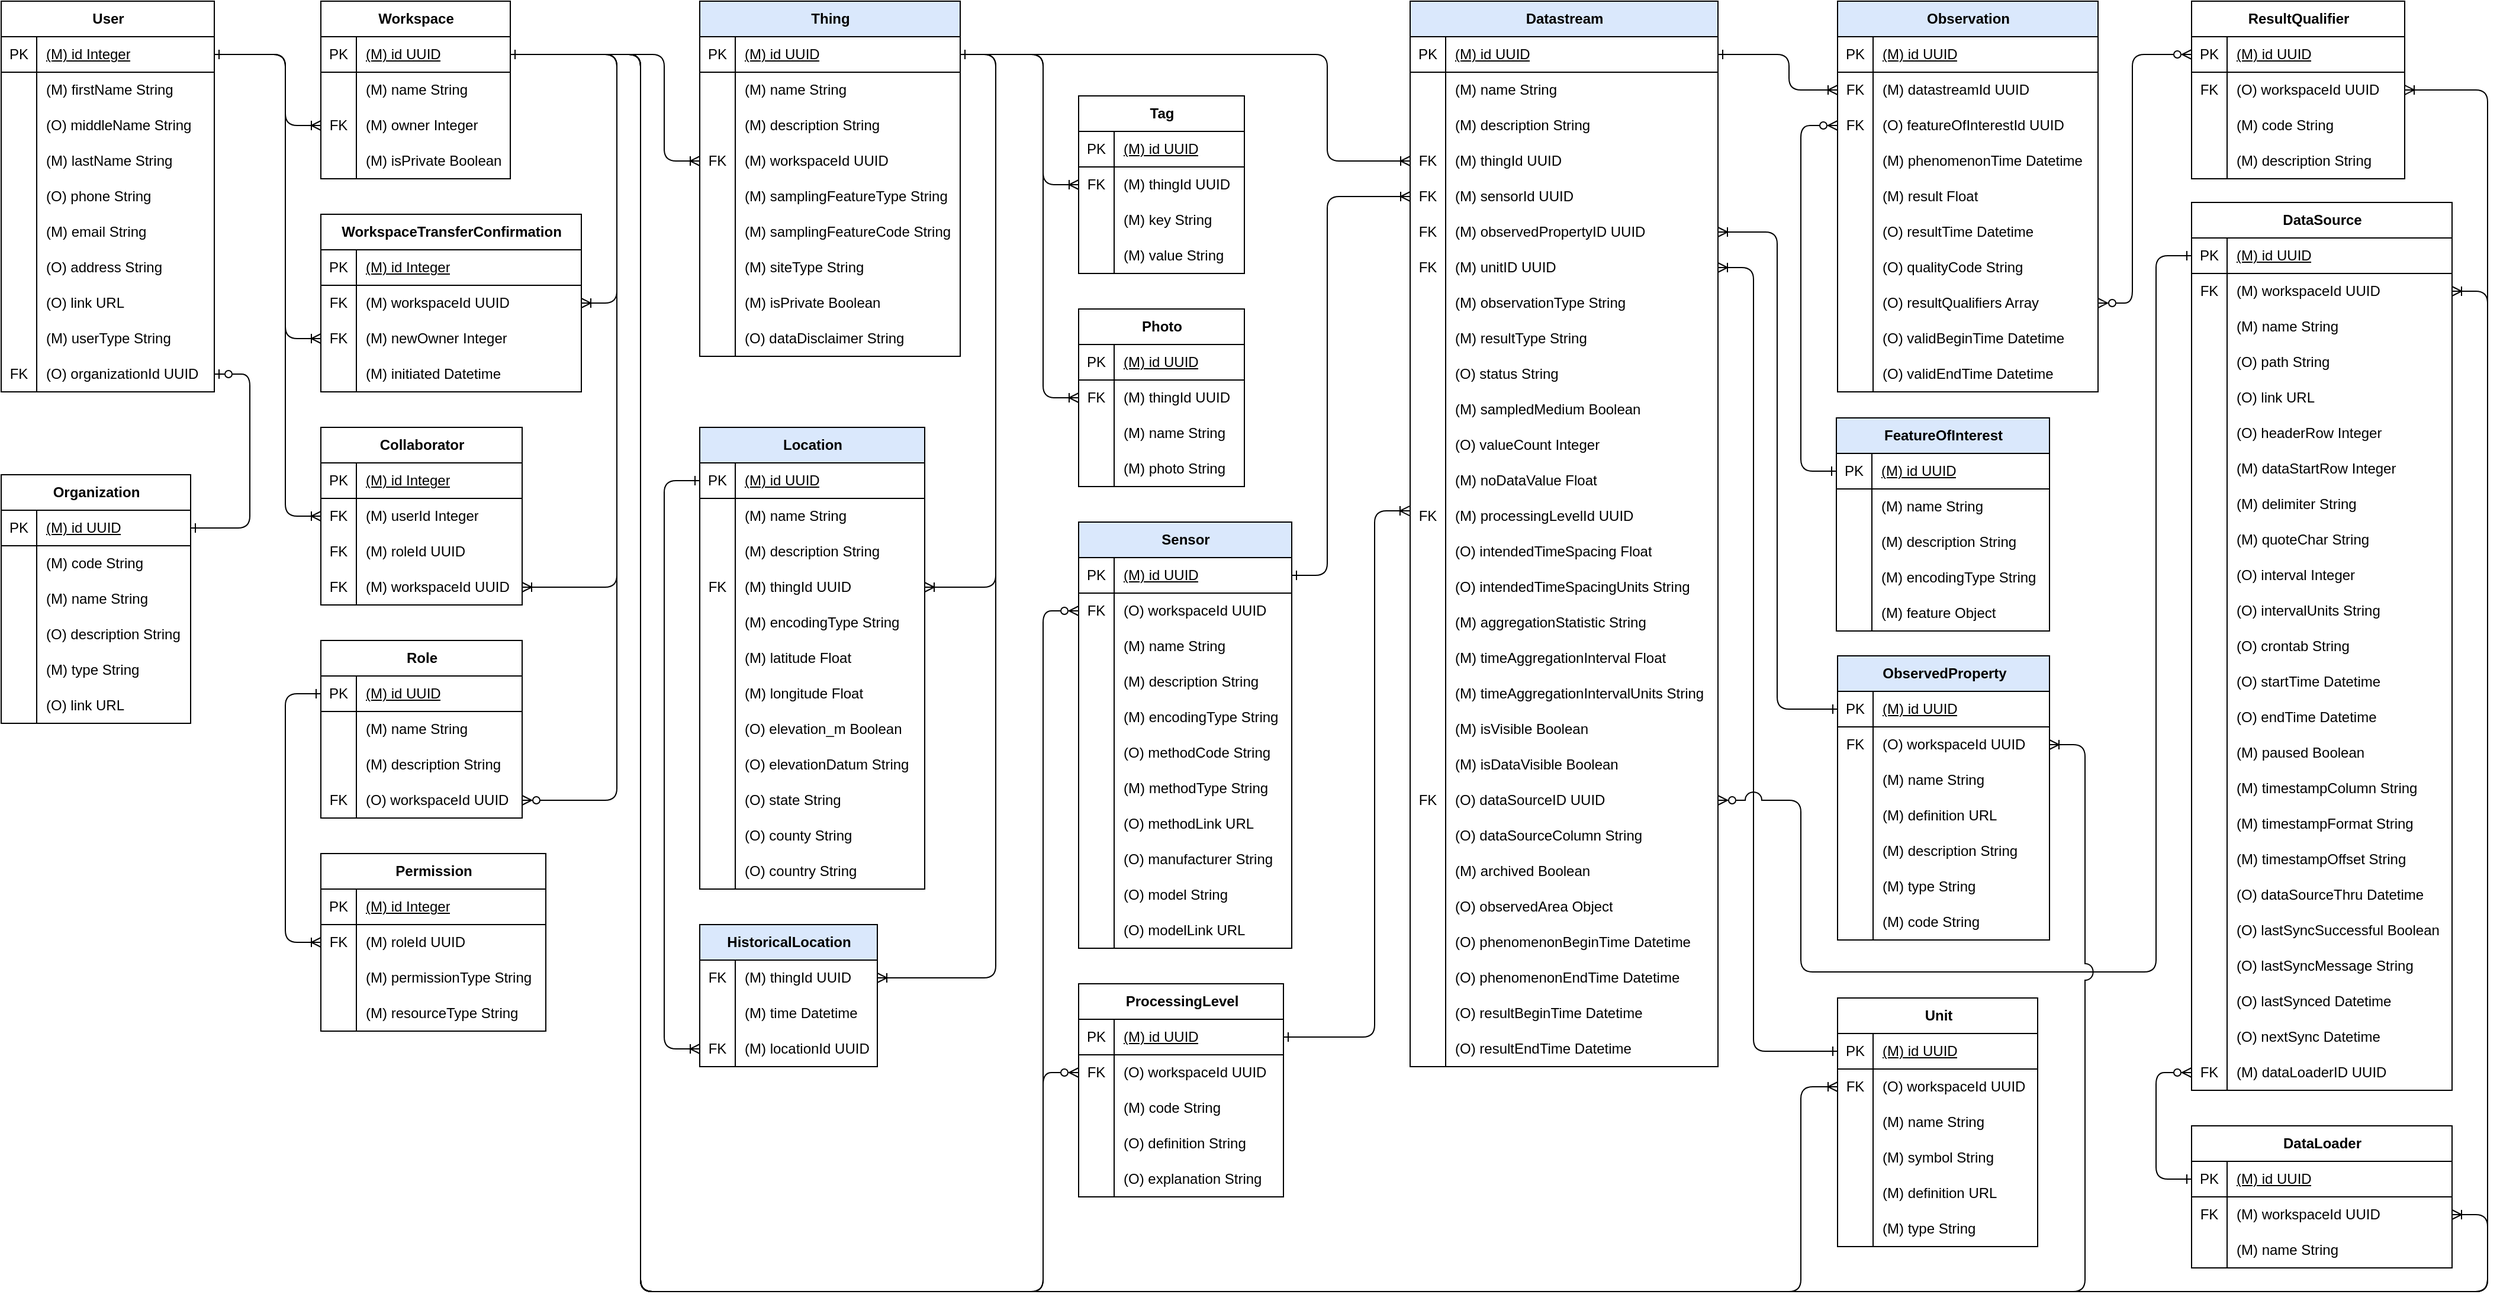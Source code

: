 <mxfile version="26.0.11">
  <diagram id="R2lEEEUBdFMjLlhIrx00" name="Page-1">
    <mxGraphModel dx="4037" dy="1829" grid="1" gridSize="10" guides="1" tooltips="1" connect="1" arrows="1" fold="1" page="1" pageScale="1" pageWidth="850" pageHeight="1100" math="0" shadow="0" extFonts="Permanent Marker^https://fonts.googleapis.com/css?family=Permanent+Marker">
      <root>
        <mxCell id="0" />
        <mxCell id="1" parent="0" />
        <mxCell id="VwOsc3srtW3zkXW4XsfD-1" value="User" style="shape=table;startSize=30;container=1;collapsible=1;childLayout=tableLayout;fixedRows=1;rowLines=0;fontStyle=1;align=center;resizeLast=1;html=1;fontSize=12;" parent="1" vertex="1">
          <mxGeometry x="-270" width="180" height="330" as="geometry" />
        </mxCell>
        <mxCell id="VwOsc3srtW3zkXW4XsfD-2" value="" style="shape=tableRow;horizontal=0;startSize=0;swimlaneHead=0;swimlaneBody=0;fillColor=none;collapsible=0;dropTarget=0;points=[[0,0.5],[1,0.5]];portConstraint=eastwest;top=0;left=0;right=0;bottom=1;fontSize=12;" parent="VwOsc3srtW3zkXW4XsfD-1" vertex="1">
          <mxGeometry y="30" width="180" height="30" as="geometry" />
        </mxCell>
        <mxCell id="VwOsc3srtW3zkXW4XsfD-3" value="PK" style="shape=partialRectangle;connectable=0;fillColor=none;top=0;left=0;bottom=0;right=0;fontStyle=0;overflow=hidden;whiteSpace=wrap;html=1;fontSize=12;" parent="VwOsc3srtW3zkXW4XsfD-2" vertex="1">
          <mxGeometry width="30" height="30" as="geometry">
            <mxRectangle width="30" height="30" as="alternateBounds" />
          </mxGeometry>
        </mxCell>
        <mxCell id="VwOsc3srtW3zkXW4XsfD-4" value="(M) id Integer" style="shape=partialRectangle;connectable=0;fillColor=none;top=0;left=0;bottom=0;right=0;align=left;spacingLeft=6;fontStyle=4;overflow=hidden;whiteSpace=wrap;html=1;fontSize=12;" parent="VwOsc3srtW3zkXW4XsfD-2" vertex="1">
          <mxGeometry x="30" width="150" height="30" as="geometry">
            <mxRectangle width="150" height="30" as="alternateBounds" />
          </mxGeometry>
        </mxCell>
        <mxCell id="VwOsc3srtW3zkXW4XsfD-5" value="" style="shape=tableRow;horizontal=0;startSize=0;swimlaneHead=0;swimlaneBody=0;fillColor=none;collapsible=0;dropTarget=0;points=[[0,0.5],[1,0.5]];portConstraint=eastwest;top=0;left=0;right=0;bottom=0;fontSize=12;" parent="VwOsc3srtW3zkXW4XsfD-1" vertex="1">
          <mxGeometry y="60" width="180" height="30" as="geometry" />
        </mxCell>
        <mxCell id="VwOsc3srtW3zkXW4XsfD-6" value="" style="shape=partialRectangle;connectable=0;fillColor=none;top=0;left=0;bottom=0;right=0;editable=1;overflow=hidden;whiteSpace=wrap;html=1;fontSize=12;" parent="VwOsc3srtW3zkXW4XsfD-5" vertex="1">
          <mxGeometry width="30" height="30" as="geometry">
            <mxRectangle width="30" height="30" as="alternateBounds" />
          </mxGeometry>
        </mxCell>
        <mxCell id="VwOsc3srtW3zkXW4XsfD-7" value="(M) firstName String" style="shape=partialRectangle;connectable=0;fillColor=none;top=0;left=0;bottom=0;right=0;align=left;spacingLeft=6;overflow=hidden;whiteSpace=wrap;html=1;fontSize=12;" parent="VwOsc3srtW3zkXW4XsfD-5" vertex="1">
          <mxGeometry x="30" width="150" height="30" as="geometry">
            <mxRectangle width="150" height="30" as="alternateBounds" />
          </mxGeometry>
        </mxCell>
        <mxCell id="VwOsc3srtW3zkXW4XsfD-8" value="" style="shape=tableRow;horizontal=0;startSize=0;swimlaneHead=0;swimlaneBody=0;fillColor=none;collapsible=0;dropTarget=0;points=[[0,0.5],[1,0.5]];portConstraint=eastwest;top=0;left=0;right=0;bottom=0;fontSize=12;" parent="VwOsc3srtW3zkXW4XsfD-1" vertex="1">
          <mxGeometry y="90" width="180" height="30" as="geometry" />
        </mxCell>
        <mxCell id="VwOsc3srtW3zkXW4XsfD-9" value="" style="shape=partialRectangle;connectable=0;fillColor=none;top=0;left=0;bottom=0;right=0;editable=1;overflow=hidden;whiteSpace=wrap;html=1;fontSize=12;" parent="VwOsc3srtW3zkXW4XsfD-8" vertex="1">
          <mxGeometry width="30" height="30" as="geometry">
            <mxRectangle width="30" height="30" as="alternateBounds" />
          </mxGeometry>
        </mxCell>
        <mxCell id="VwOsc3srtW3zkXW4XsfD-10" value="(O) middleName String" style="shape=partialRectangle;connectable=0;fillColor=none;top=0;left=0;bottom=0;right=0;align=left;spacingLeft=6;overflow=hidden;whiteSpace=wrap;html=1;fontSize=12;" parent="VwOsc3srtW3zkXW4XsfD-8" vertex="1">
          <mxGeometry x="30" width="150" height="30" as="geometry">
            <mxRectangle width="150" height="30" as="alternateBounds" />
          </mxGeometry>
        </mxCell>
        <mxCell id="VwOsc3srtW3zkXW4XsfD-11" value="" style="shape=tableRow;horizontal=0;startSize=0;swimlaneHead=0;swimlaneBody=0;fillColor=none;collapsible=0;dropTarget=0;points=[[0,0.5],[1,0.5]];portConstraint=eastwest;top=0;left=0;right=0;bottom=0;fontSize=12;" parent="VwOsc3srtW3zkXW4XsfD-1" vertex="1">
          <mxGeometry y="120" width="180" height="30" as="geometry" />
        </mxCell>
        <mxCell id="VwOsc3srtW3zkXW4XsfD-12" value="" style="shape=partialRectangle;connectable=0;fillColor=none;top=0;left=0;bottom=0;right=0;editable=1;overflow=hidden;whiteSpace=wrap;html=1;fontSize=12;" parent="VwOsc3srtW3zkXW4XsfD-11" vertex="1">
          <mxGeometry width="30" height="30" as="geometry">
            <mxRectangle width="30" height="30" as="alternateBounds" />
          </mxGeometry>
        </mxCell>
        <mxCell id="VwOsc3srtW3zkXW4XsfD-13" value="(M) lastName String" style="shape=partialRectangle;connectable=0;fillColor=none;top=0;left=0;bottom=0;right=0;align=left;spacingLeft=6;overflow=hidden;whiteSpace=wrap;html=1;fontSize=12;" parent="VwOsc3srtW3zkXW4XsfD-11" vertex="1">
          <mxGeometry x="30" width="150" height="30" as="geometry">
            <mxRectangle width="150" height="30" as="alternateBounds" />
          </mxGeometry>
        </mxCell>
        <mxCell id="VwOsc3srtW3zkXW4XsfD-18" value="" style="shape=tableRow;horizontal=0;startSize=0;swimlaneHead=0;swimlaneBody=0;fillColor=none;collapsible=0;dropTarget=0;points=[[0,0.5],[1,0.5]];portConstraint=eastwest;top=0;left=0;right=0;bottom=0;fontSize=12;" parent="VwOsc3srtW3zkXW4XsfD-1" vertex="1">
          <mxGeometry y="150" width="180" height="30" as="geometry" />
        </mxCell>
        <mxCell id="VwOsc3srtW3zkXW4XsfD-19" value="" style="shape=partialRectangle;connectable=0;fillColor=none;top=0;left=0;bottom=0;right=0;editable=1;overflow=hidden;whiteSpace=wrap;html=1;fontSize=12;" parent="VwOsc3srtW3zkXW4XsfD-18" vertex="1">
          <mxGeometry width="30" height="30" as="geometry">
            <mxRectangle width="30" height="30" as="alternateBounds" />
          </mxGeometry>
        </mxCell>
        <mxCell id="VwOsc3srtW3zkXW4XsfD-20" value="(O) phone String" style="shape=partialRectangle;connectable=0;fillColor=none;top=0;left=0;bottom=0;right=0;align=left;spacingLeft=6;overflow=hidden;whiteSpace=wrap;html=1;fontSize=12;" parent="VwOsc3srtW3zkXW4XsfD-18" vertex="1">
          <mxGeometry x="30" width="150" height="30" as="geometry">
            <mxRectangle width="150" height="30" as="alternateBounds" />
          </mxGeometry>
        </mxCell>
        <mxCell id="VwOsc3srtW3zkXW4XsfD-22" value="" style="shape=tableRow;horizontal=0;startSize=0;swimlaneHead=0;swimlaneBody=0;fillColor=none;collapsible=0;dropTarget=0;points=[[0,0.5],[1,0.5]];portConstraint=eastwest;top=0;left=0;right=0;bottom=0;fontSize=12;" parent="VwOsc3srtW3zkXW4XsfD-1" vertex="1">
          <mxGeometry y="180" width="180" height="30" as="geometry" />
        </mxCell>
        <mxCell id="VwOsc3srtW3zkXW4XsfD-23" value="" style="shape=partialRectangle;connectable=0;fillColor=none;top=0;left=0;bottom=0;right=0;editable=1;overflow=hidden;whiteSpace=wrap;html=1;fontSize=12;" parent="VwOsc3srtW3zkXW4XsfD-22" vertex="1">
          <mxGeometry width="30" height="30" as="geometry">
            <mxRectangle width="30" height="30" as="alternateBounds" />
          </mxGeometry>
        </mxCell>
        <mxCell id="VwOsc3srtW3zkXW4XsfD-24" value="(M) email String" style="shape=partialRectangle;connectable=0;fillColor=none;top=0;left=0;bottom=0;right=0;align=left;spacingLeft=6;overflow=hidden;whiteSpace=wrap;html=1;fontSize=12;" parent="VwOsc3srtW3zkXW4XsfD-22" vertex="1">
          <mxGeometry x="30" width="150" height="30" as="geometry">
            <mxRectangle width="150" height="30" as="alternateBounds" />
          </mxGeometry>
        </mxCell>
        <mxCell id="VwOsc3srtW3zkXW4XsfD-30" value="" style="shape=tableRow;horizontal=0;startSize=0;swimlaneHead=0;swimlaneBody=0;fillColor=none;collapsible=0;dropTarget=0;points=[[0,0.5],[1,0.5]];portConstraint=eastwest;top=0;left=0;right=0;bottom=0;fontSize=12;" parent="VwOsc3srtW3zkXW4XsfD-1" vertex="1">
          <mxGeometry y="210" width="180" height="30" as="geometry" />
        </mxCell>
        <mxCell id="VwOsc3srtW3zkXW4XsfD-31" value="" style="shape=partialRectangle;connectable=0;fillColor=none;top=0;left=0;bottom=0;right=0;editable=1;overflow=hidden;whiteSpace=wrap;html=1;fontSize=12;" parent="VwOsc3srtW3zkXW4XsfD-30" vertex="1">
          <mxGeometry width="30" height="30" as="geometry">
            <mxRectangle width="30" height="30" as="alternateBounds" />
          </mxGeometry>
        </mxCell>
        <mxCell id="VwOsc3srtW3zkXW4XsfD-32" value="(O) address String" style="shape=partialRectangle;connectable=0;fillColor=none;top=0;left=0;bottom=0;right=0;align=left;spacingLeft=6;overflow=hidden;whiteSpace=wrap;html=1;fontSize=12;" parent="VwOsc3srtW3zkXW4XsfD-30" vertex="1">
          <mxGeometry x="30" width="150" height="30" as="geometry">
            <mxRectangle width="150" height="30" as="alternateBounds" />
          </mxGeometry>
        </mxCell>
        <mxCell id="VwOsc3srtW3zkXW4XsfD-34" value="" style="shape=tableRow;horizontal=0;startSize=0;swimlaneHead=0;swimlaneBody=0;fillColor=none;collapsible=0;dropTarget=0;points=[[0,0.5],[1,0.5]];portConstraint=eastwest;top=0;left=0;right=0;bottom=0;fontSize=12;" parent="VwOsc3srtW3zkXW4XsfD-1" vertex="1">
          <mxGeometry y="240" width="180" height="30" as="geometry" />
        </mxCell>
        <mxCell id="VwOsc3srtW3zkXW4XsfD-35" value="" style="shape=partialRectangle;connectable=0;fillColor=none;top=0;left=0;bottom=0;right=0;editable=1;overflow=hidden;whiteSpace=wrap;html=1;fontSize=12;" parent="VwOsc3srtW3zkXW4XsfD-34" vertex="1">
          <mxGeometry width="30" height="30" as="geometry">
            <mxRectangle width="30" height="30" as="alternateBounds" />
          </mxGeometry>
        </mxCell>
        <mxCell id="VwOsc3srtW3zkXW4XsfD-36" value="(O) link URL" style="shape=partialRectangle;connectable=0;fillColor=none;top=0;left=0;bottom=0;right=0;align=left;spacingLeft=6;overflow=hidden;whiteSpace=wrap;html=1;fontSize=12;" parent="VwOsc3srtW3zkXW4XsfD-34" vertex="1">
          <mxGeometry x="30" width="150" height="30" as="geometry">
            <mxRectangle width="150" height="30" as="alternateBounds" />
          </mxGeometry>
        </mxCell>
        <mxCell id="VwOsc3srtW3zkXW4XsfD-38" value="" style="shape=tableRow;horizontal=0;startSize=0;swimlaneHead=0;swimlaneBody=0;fillColor=none;collapsible=0;dropTarget=0;points=[[0,0.5],[1,0.5]];portConstraint=eastwest;top=0;left=0;right=0;bottom=0;fontSize=12;" parent="VwOsc3srtW3zkXW4XsfD-1" vertex="1">
          <mxGeometry y="270" width="180" height="30" as="geometry" />
        </mxCell>
        <mxCell id="VwOsc3srtW3zkXW4XsfD-39" value="" style="shape=partialRectangle;connectable=0;fillColor=none;top=0;left=0;bottom=0;right=0;editable=1;overflow=hidden;whiteSpace=wrap;html=1;fontSize=12;" parent="VwOsc3srtW3zkXW4XsfD-38" vertex="1">
          <mxGeometry width="30" height="30" as="geometry">
            <mxRectangle width="30" height="30" as="alternateBounds" />
          </mxGeometry>
        </mxCell>
        <mxCell id="VwOsc3srtW3zkXW4XsfD-40" value="(M) userType String" style="shape=partialRectangle;connectable=0;fillColor=none;top=0;left=0;bottom=0;right=0;align=left;spacingLeft=6;overflow=hidden;whiteSpace=wrap;html=1;fontSize=12;" parent="VwOsc3srtW3zkXW4XsfD-38" vertex="1">
          <mxGeometry x="30" width="150" height="30" as="geometry">
            <mxRectangle width="150" height="30" as="alternateBounds" />
          </mxGeometry>
        </mxCell>
        <mxCell id="VwOsc3srtW3zkXW4XsfD-46" value="" style="shape=tableRow;horizontal=0;startSize=0;swimlaneHead=0;swimlaneBody=0;fillColor=none;collapsible=0;dropTarget=0;points=[[0,0.5],[1,0.5]];portConstraint=eastwest;top=0;left=0;right=0;bottom=0;fontSize=12;" parent="VwOsc3srtW3zkXW4XsfD-1" vertex="1">
          <mxGeometry y="300" width="180" height="30" as="geometry" />
        </mxCell>
        <mxCell id="VwOsc3srtW3zkXW4XsfD-47" value="FK" style="shape=partialRectangle;connectable=0;fillColor=none;top=0;left=0;bottom=0;right=0;editable=1;overflow=hidden;whiteSpace=wrap;html=1;fontSize=12;" parent="VwOsc3srtW3zkXW4XsfD-46" vertex="1">
          <mxGeometry width="30" height="30" as="geometry">
            <mxRectangle width="30" height="30" as="alternateBounds" />
          </mxGeometry>
        </mxCell>
        <mxCell id="VwOsc3srtW3zkXW4XsfD-48" value="(O) organizationId UUID" style="shape=partialRectangle;connectable=0;fillColor=none;top=0;left=0;bottom=0;right=0;align=left;spacingLeft=6;overflow=hidden;whiteSpace=wrap;html=1;fontSize=12;" parent="VwOsc3srtW3zkXW4XsfD-46" vertex="1">
          <mxGeometry x="30" width="150" height="30" as="geometry">
            <mxRectangle width="150" height="30" as="alternateBounds" />
          </mxGeometry>
        </mxCell>
        <mxCell id="VwOsc3srtW3zkXW4XsfD-62" value="Organization" style="shape=table;startSize=30;container=1;collapsible=1;childLayout=tableLayout;fixedRows=1;rowLines=0;fontStyle=1;align=center;resizeLast=1;html=1;fontSize=12;" parent="1" vertex="1">
          <mxGeometry x="-270" y="400" width="160" height="210" as="geometry" />
        </mxCell>
        <mxCell id="VwOsc3srtW3zkXW4XsfD-63" value="" style="shape=tableRow;horizontal=0;startSize=0;swimlaneHead=0;swimlaneBody=0;fillColor=none;collapsible=0;dropTarget=0;points=[[0,0.5],[1,0.5]];portConstraint=eastwest;top=0;left=0;right=0;bottom=1;fontSize=12;" parent="VwOsc3srtW3zkXW4XsfD-62" vertex="1">
          <mxGeometry y="30" width="160" height="30" as="geometry" />
        </mxCell>
        <mxCell id="VwOsc3srtW3zkXW4XsfD-64" value="PK" style="shape=partialRectangle;connectable=0;fillColor=none;top=0;left=0;bottom=0;right=0;fontStyle=0;overflow=hidden;whiteSpace=wrap;html=1;fontSize=12;" parent="VwOsc3srtW3zkXW4XsfD-63" vertex="1">
          <mxGeometry width="30" height="30" as="geometry">
            <mxRectangle width="30" height="30" as="alternateBounds" />
          </mxGeometry>
        </mxCell>
        <mxCell id="VwOsc3srtW3zkXW4XsfD-65" value="(M) id UUID" style="shape=partialRectangle;connectable=0;fillColor=none;top=0;left=0;bottom=0;right=0;align=left;spacingLeft=6;fontStyle=4;overflow=hidden;whiteSpace=wrap;html=1;fontSize=12;" parent="VwOsc3srtW3zkXW4XsfD-63" vertex="1">
          <mxGeometry x="30" width="130" height="30" as="geometry">
            <mxRectangle width="130" height="30" as="alternateBounds" />
          </mxGeometry>
        </mxCell>
        <mxCell id="VwOsc3srtW3zkXW4XsfD-67" value="" style="shape=tableRow;horizontal=0;startSize=0;swimlaneHead=0;swimlaneBody=0;fillColor=none;collapsible=0;dropTarget=0;points=[[0,0.5],[1,0.5]];portConstraint=eastwest;top=0;left=0;right=0;bottom=0;fontSize=12;" parent="VwOsc3srtW3zkXW4XsfD-62" vertex="1">
          <mxGeometry y="60" width="160" height="30" as="geometry" />
        </mxCell>
        <mxCell id="VwOsc3srtW3zkXW4XsfD-68" value="" style="shape=partialRectangle;connectable=0;fillColor=none;top=0;left=0;bottom=0;right=0;editable=1;overflow=hidden;whiteSpace=wrap;html=1;fontSize=12;" parent="VwOsc3srtW3zkXW4XsfD-67" vertex="1">
          <mxGeometry width="30" height="30" as="geometry">
            <mxRectangle width="30" height="30" as="alternateBounds" />
          </mxGeometry>
        </mxCell>
        <mxCell id="VwOsc3srtW3zkXW4XsfD-69" value="(M) code String" style="shape=partialRectangle;connectable=0;fillColor=none;top=0;left=0;bottom=0;right=0;align=left;spacingLeft=6;overflow=hidden;whiteSpace=wrap;html=1;fontSize=12;" parent="VwOsc3srtW3zkXW4XsfD-67" vertex="1">
          <mxGeometry x="30" width="130" height="30" as="geometry">
            <mxRectangle width="130" height="30" as="alternateBounds" />
          </mxGeometry>
        </mxCell>
        <mxCell id="VwOsc3srtW3zkXW4XsfD-71" value="" style="shape=tableRow;horizontal=0;startSize=0;swimlaneHead=0;swimlaneBody=0;fillColor=none;collapsible=0;dropTarget=0;points=[[0,0.5],[1,0.5]];portConstraint=eastwest;top=0;left=0;right=0;bottom=0;fontSize=12;" parent="VwOsc3srtW3zkXW4XsfD-62" vertex="1">
          <mxGeometry y="90" width="160" height="30" as="geometry" />
        </mxCell>
        <mxCell id="VwOsc3srtW3zkXW4XsfD-72" value="" style="shape=partialRectangle;connectable=0;fillColor=none;top=0;left=0;bottom=0;right=0;editable=1;overflow=hidden;whiteSpace=wrap;html=1;fontSize=12;" parent="VwOsc3srtW3zkXW4XsfD-71" vertex="1">
          <mxGeometry width="30" height="30" as="geometry">
            <mxRectangle width="30" height="30" as="alternateBounds" />
          </mxGeometry>
        </mxCell>
        <mxCell id="VwOsc3srtW3zkXW4XsfD-73" value="(M) name String" style="shape=partialRectangle;connectable=0;fillColor=none;top=0;left=0;bottom=0;right=0;align=left;spacingLeft=6;overflow=hidden;whiteSpace=wrap;html=1;fontSize=12;" parent="VwOsc3srtW3zkXW4XsfD-71" vertex="1">
          <mxGeometry x="30" width="130" height="30" as="geometry">
            <mxRectangle width="130" height="30" as="alternateBounds" />
          </mxGeometry>
        </mxCell>
        <mxCell id="VwOsc3srtW3zkXW4XsfD-75" value="" style="shape=tableRow;horizontal=0;startSize=0;swimlaneHead=0;swimlaneBody=0;fillColor=none;collapsible=0;dropTarget=0;points=[[0,0.5],[1,0.5]];portConstraint=eastwest;top=0;left=0;right=0;bottom=0;fontSize=12;" parent="VwOsc3srtW3zkXW4XsfD-62" vertex="1">
          <mxGeometry y="120" width="160" height="30" as="geometry" />
        </mxCell>
        <mxCell id="VwOsc3srtW3zkXW4XsfD-76" value="" style="shape=partialRectangle;connectable=0;fillColor=none;top=0;left=0;bottom=0;right=0;editable=1;overflow=hidden;whiteSpace=wrap;html=1;fontSize=12;" parent="VwOsc3srtW3zkXW4XsfD-75" vertex="1">
          <mxGeometry width="30" height="30" as="geometry">
            <mxRectangle width="30" height="30" as="alternateBounds" />
          </mxGeometry>
        </mxCell>
        <mxCell id="VwOsc3srtW3zkXW4XsfD-77" value="(O) description String" style="shape=partialRectangle;connectable=0;fillColor=none;top=0;left=0;bottom=0;right=0;align=left;spacingLeft=6;overflow=hidden;whiteSpace=wrap;html=1;fontSize=12;" parent="VwOsc3srtW3zkXW4XsfD-75" vertex="1">
          <mxGeometry x="30" width="130" height="30" as="geometry">
            <mxRectangle width="130" height="30" as="alternateBounds" />
          </mxGeometry>
        </mxCell>
        <mxCell id="VwOsc3srtW3zkXW4XsfD-79" value="" style="shape=tableRow;horizontal=0;startSize=0;swimlaneHead=0;swimlaneBody=0;fillColor=none;collapsible=0;dropTarget=0;points=[[0,0.5],[1,0.5]];portConstraint=eastwest;top=0;left=0;right=0;bottom=0;fontSize=12;" parent="VwOsc3srtW3zkXW4XsfD-62" vertex="1">
          <mxGeometry y="150" width="160" height="30" as="geometry" />
        </mxCell>
        <mxCell id="VwOsc3srtW3zkXW4XsfD-80" value="" style="shape=partialRectangle;connectable=0;fillColor=none;top=0;left=0;bottom=0;right=0;editable=1;overflow=hidden;whiteSpace=wrap;html=1;fontSize=12;" parent="VwOsc3srtW3zkXW4XsfD-79" vertex="1">
          <mxGeometry width="30" height="30" as="geometry">
            <mxRectangle width="30" height="30" as="alternateBounds" />
          </mxGeometry>
        </mxCell>
        <mxCell id="VwOsc3srtW3zkXW4XsfD-81" value="(M) type String" style="shape=partialRectangle;connectable=0;fillColor=none;top=0;left=0;bottom=0;right=0;align=left;spacingLeft=6;overflow=hidden;whiteSpace=wrap;html=1;fontSize=12;" parent="VwOsc3srtW3zkXW4XsfD-79" vertex="1">
          <mxGeometry x="30" width="130" height="30" as="geometry">
            <mxRectangle width="130" height="30" as="alternateBounds" />
          </mxGeometry>
        </mxCell>
        <mxCell id="VwOsc3srtW3zkXW4XsfD-83" value="" style="shape=tableRow;horizontal=0;startSize=0;swimlaneHead=0;swimlaneBody=0;fillColor=none;collapsible=0;dropTarget=0;points=[[0,0.5],[1,0.5]];portConstraint=eastwest;top=0;left=0;right=0;bottom=0;fontSize=12;" parent="VwOsc3srtW3zkXW4XsfD-62" vertex="1">
          <mxGeometry y="180" width="160" height="30" as="geometry" />
        </mxCell>
        <mxCell id="VwOsc3srtW3zkXW4XsfD-84" value="" style="shape=partialRectangle;connectable=0;fillColor=none;top=0;left=0;bottom=0;right=0;editable=1;overflow=hidden;whiteSpace=wrap;html=1;fontSize=12;" parent="VwOsc3srtW3zkXW4XsfD-83" vertex="1">
          <mxGeometry width="30" height="30" as="geometry">
            <mxRectangle width="30" height="30" as="alternateBounds" />
          </mxGeometry>
        </mxCell>
        <mxCell id="VwOsc3srtW3zkXW4XsfD-85" value="(O) link URL" style="shape=partialRectangle;connectable=0;fillColor=none;top=0;left=0;bottom=0;right=0;align=left;spacingLeft=6;overflow=hidden;whiteSpace=wrap;html=1;fontSize=12;" parent="VwOsc3srtW3zkXW4XsfD-83" vertex="1">
          <mxGeometry x="30" width="130" height="30" as="geometry">
            <mxRectangle width="130" height="30" as="alternateBounds" />
          </mxGeometry>
        </mxCell>
        <mxCell id="du2UISrxpbFY8ukZa0e_-33" value="Photo" style="shape=table;startSize=30;container=1;collapsible=1;childLayout=tableLayout;fixedRows=1;rowLines=0;fontStyle=1;align=center;resizeLast=1;html=1;fontSize=12;" parent="1" vertex="1">
          <mxGeometry x="640" y="260" width="140" height="150" as="geometry" />
        </mxCell>
        <mxCell id="du2UISrxpbFY8ukZa0e_-34" value="" style="shape=tableRow;horizontal=0;startSize=0;swimlaneHead=0;swimlaneBody=0;fillColor=none;collapsible=0;dropTarget=0;points=[[0,0.5],[1,0.5]];portConstraint=eastwest;top=0;left=0;right=0;bottom=1;fontSize=12;" parent="du2UISrxpbFY8ukZa0e_-33" vertex="1">
          <mxGeometry y="30" width="140" height="30" as="geometry" />
        </mxCell>
        <mxCell id="du2UISrxpbFY8ukZa0e_-35" value="PK" style="shape=partialRectangle;connectable=0;fillColor=none;top=0;left=0;bottom=0;right=0;fontStyle=0;overflow=hidden;whiteSpace=wrap;html=1;fontSize=12;" parent="du2UISrxpbFY8ukZa0e_-34" vertex="1">
          <mxGeometry width="30" height="30" as="geometry">
            <mxRectangle width="30" height="30" as="alternateBounds" />
          </mxGeometry>
        </mxCell>
        <mxCell id="du2UISrxpbFY8ukZa0e_-36" value="(M) id UUID" style="shape=partialRectangle;connectable=0;fillColor=none;top=0;left=0;bottom=0;right=0;align=left;spacingLeft=6;fontStyle=4;overflow=hidden;whiteSpace=wrap;html=1;fontSize=12;" parent="du2UISrxpbFY8ukZa0e_-34" vertex="1">
          <mxGeometry x="30" width="110" height="30" as="geometry">
            <mxRectangle width="110" height="30" as="alternateBounds" />
          </mxGeometry>
        </mxCell>
        <mxCell id="du2UISrxpbFY8ukZa0e_-37" value="" style="shape=tableRow;horizontal=0;startSize=0;swimlaneHead=0;swimlaneBody=0;fillColor=none;collapsible=0;dropTarget=0;points=[[0,0.5],[1,0.5]];portConstraint=eastwest;top=0;left=0;right=0;bottom=0;fontSize=12;" parent="du2UISrxpbFY8ukZa0e_-33" vertex="1">
          <mxGeometry y="60" width="140" height="30" as="geometry" />
        </mxCell>
        <mxCell id="du2UISrxpbFY8ukZa0e_-38" value="FK" style="shape=partialRectangle;connectable=0;fillColor=none;top=0;left=0;bottom=0;right=0;editable=1;overflow=hidden;whiteSpace=wrap;html=1;fontSize=12;" parent="du2UISrxpbFY8ukZa0e_-37" vertex="1">
          <mxGeometry width="30" height="30" as="geometry">
            <mxRectangle width="30" height="30" as="alternateBounds" />
          </mxGeometry>
        </mxCell>
        <mxCell id="du2UISrxpbFY8ukZa0e_-39" value="(M) thingId UUID" style="shape=partialRectangle;connectable=0;fillColor=none;top=0;left=0;bottom=0;right=0;align=left;spacingLeft=6;overflow=hidden;whiteSpace=wrap;html=1;fontSize=12;" parent="du2UISrxpbFY8ukZa0e_-37" vertex="1">
          <mxGeometry x="30" width="110" height="30" as="geometry">
            <mxRectangle width="110" height="30" as="alternateBounds" />
          </mxGeometry>
        </mxCell>
        <mxCell id="du2UISrxpbFY8ukZa0e_-40" value="" style="shape=tableRow;horizontal=0;startSize=0;swimlaneHead=0;swimlaneBody=0;fillColor=none;collapsible=0;dropTarget=0;points=[[0,0.5],[1,0.5]];portConstraint=eastwest;top=0;left=0;right=0;bottom=0;fontSize=12;" parent="du2UISrxpbFY8ukZa0e_-33" vertex="1">
          <mxGeometry y="90" width="140" height="30" as="geometry" />
        </mxCell>
        <mxCell id="du2UISrxpbFY8ukZa0e_-41" value="" style="shape=partialRectangle;connectable=0;fillColor=none;top=0;left=0;bottom=0;right=0;editable=1;overflow=hidden;whiteSpace=wrap;html=1;fontSize=12;" parent="du2UISrxpbFY8ukZa0e_-40" vertex="1">
          <mxGeometry width="30" height="30" as="geometry">
            <mxRectangle width="30" height="30" as="alternateBounds" />
          </mxGeometry>
        </mxCell>
        <mxCell id="du2UISrxpbFY8ukZa0e_-42" value="(M) name String" style="shape=partialRectangle;connectable=0;fillColor=none;top=0;left=0;bottom=0;right=0;align=left;spacingLeft=6;overflow=hidden;whiteSpace=wrap;html=1;fontSize=12;" parent="du2UISrxpbFY8ukZa0e_-40" vertex="1">
          <mxGeometry x="30" width="110" height="30" as="geometry">
            <mxRectangle width="110" height="30" as="alternateBounds" />
          </mxGeometry>
        </mxCell>
        <mxCell id="agIMWl1zesJTbcVvM5UO-77" value="" style="shape=tableRow;horizontal=0;startSize=0;swimlaneHead=0;swimlaneBody=0;fillColor=none;collapsible=0;dropTarget=0;points=[[0,0.5],[1,0.5]];portConstraint=eastwest;top=0;left=0;right=0;bottom=0;fontSize=12;" vertex="1" parent="du2UISrxpbFY8ukZa0e_-33">
          <mxGeometry y="120" width="140" height="30" as="geometry" />
        </mxCell>
        <mxCell id="agIMWl1zesJTbcVvM5UO-78" value="" style="shape=partialRectangle;connectable=0;fillColor=none;top=0;left=0;bottom=0;right=0;editable=1;overflow=hidden;whiteSpace=wrap;html=1;fontSize=12;" vertex="1" parent="agIMWl1zesJTbcVvM5UO-77">
          <mxGeometry width="30" height="30" as="geometry">
            <mxRectangle width="30" height="30" as="alternateBounds" />
          </mxGeometry>
        </mxCell>
        <mxCell id="agIMWl1zesJTbcVvM5UO-79" value="(M) photo String" style="shape=partialRectangle;connectable=0;fillColor=none;top=0;left=0;bottom=0;right=0;align=left;spacingLeft=6;overflow=hidden;whiteSpace=wrap;html=1;fontSize=12;" vertex="1" parent="agIMWl1zesJTbcVvM5UO-77">
          <mxGeometry x="30" width="110" height="30" as="geometry">
            <mxRectangle width="110" height="30" as="alternateBounds" />
          </mxGeometry>
        </mxCell>
        <mxCell id="du2UISrxpbFY8ukZa0e_-46" value="Thing" style="shape=table;startSize=30;container=1;collapsible=1;childLayout=tableLayout;fixedRows=1;rowLines=0;fontStyle=1;align=center;resizeLast=1;html=1;fillColor=#dae8fc;strokeColor=#000000;fontSize=12;" parent="1" vertex="1">
          <mxGeometry x="320" width="220" height="300" as="geometry" />
        </mxCell>
        <mxCell id="du2UISrxpbFY8ukZa0e_-47" value="" style="shape=tableRow;horizontal=0;startSize=0;swimlaneHead=0;swimlaneBody=0;fillColor=none;collapsible=0;dropTarget=0;points=[[0,0.5],[1,0.5]];portConstraint=eastwest;top=0;left=0;right=0;bottom=1;fontSize=12;" parent="du2UISrxpbFY8ukZa0e_-46" vertex="1">
          <mxGeometry y="30" width="220" height="30" as="geometry" />
        </mxCell>
        <mxCell id="du2UISrxpbFY8ukZa0e_-48" value="PK" style="shape=partialRectangle;connectable=0;fillColor=none;top=0;left=0;bottom=0;right=0;fontStyle=0;overflow=hidden;whiteSpace=wrap;html=1;fontSize=12;" parent="du2UISrxpbFY8ukZa0e_-47" vertex="1">
          <mxGeometry width="30" height="30" as="geometry">
            <mxRectangle width="30" height="30" as="alternateBounds" />
          </mxGeometry>
        </mxCell>
        <mxCell id="du2UISrxpbFY8ukZa0e_-49" value="(M) id UUID" style="shape=partialRectangle;connectable=0;fillColor=none;top=0;left=0;bottom=0;right=0;align=left;spacingLeft=6;fontStyle=4;overflow=hidden;whiteSpace=wrap;html=1;fontSize=12;" parent="du2UISrxpbFY8ukZa0e_-47" vertex="1">
          <mxGeometry x="30" width="190" height="30" as="geometry">
            <mxRectangle width="190" height="30" as="alternateBounds" />
          </mxGeometry>
        </mxCell>
        <mxCell id="du2UISrxpbFY8ukZa0e_-51" value="" style="shape=tableRow;horizontal=0;startSize=0;swimlaneHead=0;swimlaneBody=0;fillColor=none;collapsible=0;dropTarget=0;points=[[0,0.5],[1,0.5]];portConstraint=eastwest;top=0;left=0;right=0;bottom=0;fontSize=12;" parent="du2UISrxpbFY8ukZa0e_-46" vertex="1">
          <mxGeometry y="60" width="220" height="30" as="geometry" />
        </mxCell>
        <mxCell id="du2UISrxpbFY8ukZa0e_-52" value="" style="shape=partialRectangle;connectable=0;fillColor=none;top=0;left=0;bottom=0;right=0;editable=1;overflow=hidden;whiteSpace=wrap;html=1;fontSize=12;" parent="du2UISrxpbFY8ukZa0e_-51" vertex="1">
          <mxGeometry width="30" height="30" as="geometry">
            <mxRectangle width="30" height="30" as="alternateBounds" />
          </mxGeometry>
        </mxCell>
        <mxCell id="du2UISrxpbFY8ukZa0e_-53" value="(M) name String" style="shape=partialRectangle;connectable=0;fillColor=none;top=0;left=0;bottom=0;right=0;align=left;spacingLeft=6;overflow=hidden;whiteSpace=wrap;html=1;fontSize=12;fontStyle=0" parent="du2UISrxpbFY8ukZa0e_-51" vertex="1">
          <mxGeometry x="30" width="190" height="30" as="geometry">
            <mxRectangle width="190" height="30" as="alternateBounds" />
          </mxGeometry>
        </mxCell>
        <mxCell id="du2UISrxpbFY8ukZa0e_-55" value="" style="shape=tableRow;horizontal=0;startSize=0;swimlaneHead=0;swimlaneBody=0;fillColor=none;collapsible=0;dropTarget=0;points=[[0,0.5],[1,0.5]];portConstraint=eastwest;top=0;left=0;right=0;bottom=0;fontSize=12;" parent="du2UISrxpbFY8ukZa0e_-46" vertex="1">
          <mxGeometry y="90" width="220" height="30" as="geometry" />
        </mxCell>
        <mxCell id="du2UISrxpbFY8ukZa0e_-56" value="" style="shape=partialRectangle;connectable=0;fillColor=none;top=0;left=0;bottom=0;right=0;editable=1;overflow=hidden;whiteSpace=wrap;html=1;fontSize=12;" parent="du2UISrxpbFY8ukZa0e_-55" vertex="1">
          <mxGeometry width="30" height="30" as="geometry">
            <mxRectangle width="30" height="30" as="alternateBounds" />
          </mxGeometry>
        </mxCell>
        <mxCell id="du2UISrxpbFY8ukZa0e_-57" value="(M) description String" style="shape=partialRectangle;connectable=0;fillColor=none;top=0;left=0;bottom=0;right=0;align=left;spacingLeft=6;overflow=hidden;whiteSpace=wrap;html=1;fontSize=12;fontStyle=0" parent="du2UISrxpbFY8ukZa0e_-55" vertex="1">
          <mxGeometry x="30" width="190" height="30" as="geometry">
            <mxRectangle width="190" height="30" as="alternateBounds" />
          </mxGeometry>
        </mxCell>
        <mxCell id="agIMWl1zesJTbcVvM5UO-80" value="" style="shape=tableRow;horizontal=0;startSize=0;swimlaneHead=0;swimlaneBody=0;fillColor=none;collapsible=0;dropTarget=0;points=[[0,0.5],[1,0.5]];portConstraint=eastwest;top=0;left=0;right=0;bottom=0;fontSize=12;" vertex="1" parent="du2UISrxpbFY8ukZa0e_-46">
          <mxGeometry y="120" width="220" height="30" as="geometry" />
        </mxCell>
        <mxCell id="agIMWl1zesJTbcVvM5UO-81" value="FK" style="shape=partialRectangle;connectable=0;fillColor=none;top=0;left=0;bottom=0;right=0;editable=1;overflow=hidden;whiteSpace=wrap;html=1;fontSize=12;" vertex="1" parent="agIMWl1zesJTbcVvM5UO-80">
          <mxGeometry width="30" height="30" as="geometry">
            <mxRectangle width="30" height="30" as="alternateBounds" />
          </mxGeometry>
        </mxCell>
        <mxCell id="agIMWl1zesJTbcVvM5UO-82" value="(M) workspaceId UUID" style="shape=partialRectangle;connectable=0;fillColor=none;top=0;left=0;bottom=0;right=0;align=left;spacingLeft=6;overflow=hidden;whiteSpace=wrap;html=1;fontSize=12;" vertex="1" parent="agIMWl1zesJTbcVvM5UO-80">
          <mxGeometry x="30" width="190" height="30" as="geometry">
            <mxRectangle width="190" height="30" as="alternateBounds" />
          </mxGeometry>
        </mxCell>
        <mxCell id="du2UISrxpbFY8ukZa0e_-59" value="" style="shape=tableRow;horizontal=0;startSize=0;swimlaneHead=0;swimlaneBody=0;fillColor=none;collapsible=0;dropTarget=0;points=[[0,0.5],[1,0.5]];portConstraint=eastwest;top=0;left=0;right=0;bottom=0;fontSize=12;" parent="du2UISrxpbFY8ukZa0e_-46" vertex="1">
          <mxGeometry y="150" width="220" height="30" as="geometry" />
        </mxCell>
        <mxCell id="du2UISrxpbFY8ukZa0e_-60" value="" style="shape=partialRectangle;connectable=0;fillColor=none;top=0;left=0;bottom=0;right=0;editable=1;overflow=hidden;whiteSpace=wrap;html=1;fontSize=12;" parent="du2UISrxpbFY8ukZa0e_-59" vertex="1">
          <mxGeometry width="30" height="30" as="geometry">
            <mxRectangle width="30" height="30" as="alternateBounds" />
          </mxGeometry>
        </mxCell>
        <mxCell id="du2UISrxpbFY8ukZa0e_-61" value="(M) samplingFeatureType String" style="shape=partialRectangle;connectable=0;fillColor=none;top=0;left=0;bottom=0;right=0;align=left;spacingLeft=6;overflow=hidden;whiteSpace=wrap;html=1;fontSize=12;" parent="du2UISrxpbFY8ukZa0e_-59" vertex="1">
          <mxGeometry x="30" width="190" height="30" as="geometry">
            <mxRectangle width="190" height="30" as="alternateBounds" />
          </mxGeometry>
        </mxCell>
        <mxCell id="du2UISrxpbFY8ukZa0e_-63" value="" style="shape=tableRow;horizontal=0;startSize=0;swimlaneHead=0;swimlaneBody=0;fillColor=none;collapsible=0;dropTarget=0;points=[[0,0.5],[1,0.5]];portConstraint=eastwest;top=0;left=0;right=0;bottom=0;fontSize=12;" parent="du2UISrxpbFY8ukZa0e_-46" vertex="1">
          <mxGeometry y="180" width="220" height="30" as="geometry" />
        </mxCell>
        <mxCell id="du2UISrxpbFY8ukZa0e_-64" value="" style="shape=partialRectangle;connectable=0;fillColor=none;top=0;left=0;bottom=0;right=0;editable=1;overflow=hidden;whiteSpace=wrap;html=1;fontSize=12;" parent="du2UISrxpbFY8ukZa0e_-63" vertex="1">
          <mxGeometry width="30" height="30" as="geometry">
            <mxRectangle width="30" height="30" as="alternateBounds" />
          </mxGeometry>
        </mxCell>
        <mxCell id="du2UISrxpbFY8ukZa0e_-65" value="(M) samplingFeatureCode String" style="shape=partialRectangle;connectable=0;fillColor=none;top=0;left=0;bottom=0;right=0;align=left;spacingLeft=6;overflow=hidden;whiteSpace=wrap;html=1;fontSize=12;" parent="du2UISrxpbFY8ukZa0e_-63" vertex="1">
          <mxGeometry x="30" width="190" height="30" as="geometry">
            <mxRectangle width="190" height="30" as="alternateBounds" />
          </mxGeometry>
        </mxCell>
        <mxCell id="du2UISrxpbFY8ukZa0e_-67" value="" style="shape=tableRow;horizontal=0;startSize=0;swimlaneHead=0;swimlaneBody=0;fillColor=none;collapsible=0;dropTarget=0;points=[[0,0.5],[1,0.5]];portConstraint=eastwest;top=0;left=0;right=0;bottom=0;fontSize=12;" parent="du2UISrxpbFY8ukZa0e_-46" vertex="1">
          <mxGeometry y="210" width="220" height="30" as="geometry" />
        </mxCell>
        <mxCell id="du2UISrxpbFY8ukZa0e_-68" value="" style="shape=partialRectangle;connectable=0;fillColor=none;top=0;left=0;bottom=0;right=0;editable=1;overflow=hidden;whiteSpace=wrap;html=1;fontSize=12;" parent="du2UISrxpbFY8ukZa0e_-67" vertex="1">
          <mxGeometry width="30" height="30" as="geometry">
            <mxRectangle width="30" height="30" as="alternateBounds" />
          </mxGeometry>
        </mxCell>
        <mxCell id="du2UISrxpbFY8ukZa0e_-69" value="(M) siteType String" style="shape=partialRectangle;connectable=0;fillColor=none;top=0;left=0;bottom=0;right=0;align=left;spacingLeft=6;overflow=hidden;whiteSpace=wrap;html=1;fontSize=12;" parent="du2UISrxpbFY8ukZa0e_-67" vertex="1">
          <mxGeometry x="30" width="190" height="30" as="geometry">
            <mxRectangle width="190" height="30" as="alternateBounds" />
          </mxGeometry>
        </mxCell>
        <mxCell id="du2UISrxpbFY8ukZa0e_-71" value="" style="shape=tableRow;horizontal=0;startSize=0;swimlaneHead=0;swimlaneBody=0;fillColor=none;collapsible=0;dropTarget=0;points=[[0,0.5],[1,0.5]];portConstraint=eastwest;top=0;left=0;right=0;bottom=0;fontSize=12;" parent="du2UISrxpbFY8ukZa0e_-46" vertex="1">
          <mxGeometry y="240" width="220" height="30" as="geometry" />
        </mxCell>
        <mxCell id="du2UISrxpbFY8ukZa0e_-72" value="" style="shape=partialRectangle;connectable=0;fillColor=none;top=0;left=0;bottom=0;right=0;editable=1;overflow=hidden;whiteSpace=wrap;html=1;fontSize=12;" parent="du2UISrxpbFY8ukZa0e_-71" vertex="1">
          <mxGeometry width="30" height="30" as="geometry">
            <mxRectangle width="30" height="30" as="alternateBounds" />
          </mxGeometry>
        </mxCell>
        <mxCell id="du2UISrxpbFY8ukZa0e_-73" value="(M) isPrivate Boolean" style="shape=partialRectangle;connectable=0;fillColor=none;top=0;left=0;bottom=0;right=0;align=left;spacingLeft=6;overflow=hidden;whiteSpace=wrap;html=1;fontSize=12;" parent="du2UISrxpbFY8ukZa0e_-71" vertex="1">
          <mxGeometry x="30" width="190" height="30" as="geometry">
            <mxRectangle width="190" height="30" as="alternateBounds" />
          </mxGeometry>
        </mxCell>
        <mxCell id="du2UISrxpbFY8ukZa0e_-75" value="" style="shape=tableRow;horizontal=0;startSize=0;swimlaneHead=0;swimlaneBody=0;fillColor=none;collapsible=0;dropTarget=0;points=[[0,0.5],[1,0.5]];portConstraint=eastwest;top=0;left=0;right=0;bottom=0;fontSize=12;" parent="du2UISrxpbFY8ukZa0e_-46" vertex="1">
          <mxGeometry y="270" width="220" height="30" as="geometry" />
        </mxCell>
        <mxCell id="du2UISrxpbFY8ukZa0e_-76" value="" style="shape=partialRectangle;connectable=0;fillColor=none;top=0;left=0;bottom=0;right=0;editable=1;overflow=hidden;whiteSpace=wrap;html=1;fontSize=12;" parent="du2UISrxpbFY8ukZa0e_-75" vertex="1">
          <mxGeometry width="30" height="30" as="geometry">
            <mxRectangle width="30" height="30" as="alternateBounds" />
          </mxGeometry>
        </mxCell>
        <mxCell id="du2UISrxpbFY8ukZa0e_-77" value="(O) dataDisclaimer String" style="shape=partialRectangle;connectable=0;fillColor=none;top=0;left=0;bottom=0;right=0;align=left;spacingLeft=6;overflow=hidden;whiteSpace=wrap;html=1;fontSize=12;" parent="du2UISrxpbFY8ukZa0e_-75" vertex="1">
          <mxGeometry x="30" width="190" height="30" as="geometry">
            <mxRectangle width="190" height="30" as="alternateBounds" />
          </mxGeometry>
        </mxCell>
        <mxCell id="du2UISrxpbFY8ukZa0e_-89" value="HistoricalLocation" style="shape=table;startSize=30;container=1;collapsible=1;childLayout=tableLayout;fixedRows=1;rowLines=0;fontStyle=1;align=center;resizeLast=1;html=1;fillColor=#dae8fc;strokeColor=#000000;fontSize=12;" parent="1" vertex="1">
          <mxGeometry x="320" y="780" width="150" height="120" as="geometry">
            <mxRectangle x="780" y="710" width="140" height="30" as="alternateBounds" />
          </mxGeometry>
        </mxCell>
        <mxCell id="du2UISrxpbFY8ukZa0e_-93" value="" style="shape=tableRow;horizontal=0;startSize=0;swimlaneHead=0;swimlaneBody=0;fillColor=none;collapsible=0;dropTarget=0;points=[[0,0.5],[1,0.5]];portConstraint=eastwest;top=0;left=0;right=0;bottom=0;fontSize=12;" parent="du2UISrxpbFY8ukZa0e_-89" vertex="1">
          <mxGeometry y="30" width="150" height="30" as="geometry" />
        </mxCell>
        <mxCell id="du2UISrxpbFY8ukZa0e_-94" value="FK" style="shape=partialRectangle;connectable=0;fillColor=none;top=0;left=0;bottom=0;right=0;editable=1;overflow=hidden;whiteSpace=wrap;html=1;fontSize=12;" parent="du2UISrxpbFY8ukZa0e_-93" vertex="1">
          <mxGeometry width="30" height="30" as="geometry">
            <mxRectangle width="30" height="30" as="alternateBounds" />
          </mxGeometry>
        </mxCell>
        <mxCell id="du2UISrxpbFY8ukZa0e_-95" value="(M) thingId UUID" style="shape=partialRectangle;connectable=0;fillColor=none;top=0;left=0;bottom=0;right=0;align=left;spacingLeft=6;overflow=hidden;whiteSpace=wrap;html=1;fontSize=12;" parent="du2UISrxpbFY8ukZa0e_-93" vertex="1">
          <mxGeometry x="30" width="120" height="30" as="geometry">
            <mxRectangle width="120" height="30" as="alternateBounds" />
          </mxGeometry>
        </mxCell>
        <mxCell id="du2UISrxpbFY8ukZa0e_-96" value="" style="shape=tableRow;horizontal=0;startSize=0;swimlaneHead=0;swimlaneBody=0;fillColor=none;collapsible=0;dropTarget=0;points=[[0,0.5],[1,0.5]];portConstraint=eastwest;top=0;left=0;right=0;bottom=0;fontSize=12;" parent="du2UISrxpbFY8ukZa0e_-89" vertex="1">
          <mxGeometry y="60" width="150" height="30" as="geometry" />
        </mxCell>
        <mxCell id="du2UISrxpbFY8ukZa0e_-97" value="" style="shape=partialRectangle;connectable=0;fillColor=none;top=0;left=0;bottom=0;right=0;editable=1;overflow=hidden;whiteSpace=wrap;html=1;fontSize=12;" parent="du2UISrxpbFY8ukZa0e_-96" vertex="1">
          <mxGeometry width="30" height="30" as="geometry">
            <mxRectangle width="30" height="30" as="alternateBounds" />
          </mxGeometry>
        </mxCell>
        <mxCell id="du2UISrxpbFY8ukZa0e_-98" value="&lt;span style=&quot;font-weight: normal;&quot;&gt;(M) time Datetime&lt;/span&gt;" style="shape=partialRectangle;connectable=0;fillColor=none;top=0;left=0;bottom=0;right=0;align=left;spacingLeft=6;overflow=hidden;whiteSpace=wrap;html=1;fontSize=12;fontStyle=1" parent="du2UISrxpbFY8ukZa0e_-96" vertex="1">
          <mxGeometry x="30" width="120" height="30" as="geometry">
            <mxRectangle width="120" height="30" as="alternateBounds" />
          </mxGeometry>
        </mxCell>
        <mxCell id="du2UISrxpbFY8ukZa0e_-99" value="" style="shape=tableRow;horizontal=0;startSize=0;swimlaneHead=0;swimlaneBody=0;fillColor=none;collapsible=0;dropTarget=0;points=[[0,0.5],[1,0.5]];portConstraint=eastwest;top=0;left=0;right=0;bottom=0;fontSize=12;" parent="du2UISrxpbFY8ukZa0e_-89" vertex="1">
          <mxGeometry y="90" width="150" height="30" as="geometry" />
        </mxCell>
        <mxCell id="du2UISrxpbFY8ukZa0e_-100" value="FK" style="shape=partialRectangle;connectable=0;fillColor=none;top=0;left=0;bottom=0;right=0;editable=1;overflow=hidden;whiteSpace=wrap;html=1;fontSize=12;" parent="du2UISrxpbFY8ukZa0e_-99" vertex="1">
          <mxGeometry width="30" height="30" as="geometry">
            <mxRectangle width="30" height="30" as="alternateBounds" />
          </mxGeometry>
        </mxCell>
        <mxCell id="du2UISrxpbFY8ukZa0e_-101" value="(M) locationId UUID" style="shape=partialRectangle;connectable=0;fillColor=none;top=0;left=0;bottom=0;right=0;align=left;spacingLeft=6;overflow=hidden;whiteSpace=wrap;html=1;fontSize=12;" parent="du2UISrxpbFY8ukZa0e_-99" vertex="1">
          <mxGeometry x="30" width="120" height="30" as="geometry">
            <mxRectangle width="120" height="30" as="alternateBounds" />
          </mxGeometry>
        </mxCell>
        <mxCell id="du2UISrxpbFY8ukZa0e_-102" value="Location" style="shape=table;startSize=30;container=1;collapsible=1;childLayout=tableLayout;fixedRows=1;rowLines=0;fontStyle=1;align=center;resizeLast=1;html=1;fillColor=#dae8fc;strokeColor=#000000;fontSize=12;" parent="1" vertex="1">
          <mxGeometry x="320" y="360" width="190" height="390" as="geometry" />
        </mxCell>
        <mxCell id="du2UISrxpbFY8ukZa0e_-103" value="" style="shape=tableRow;horizontal=0;startSize=0;swimlaneHead=0;swimlaneBody=0;fillColor=none;collapsible=0;dropTarget=0;points=[[0,0.5],[1,0.5]];portConstraint=eastwest;top=0;left=0;right=0;bottom=1;fontSize=12;fontStyle=1" parent="du2UISrxpbFY8ukZa0e_-102" vertex="1">
          <mxGeometry y="30" width="190" height="30" as="geometry" />
        </mxCell>
        <mxCell id="du2UISrxpbFY8ukZa0e_-104" value="PK" style="shape=partialRectangle;connectable=0;fillColor=none;top=0;left=0;bottom=0;right=0;fontStyle=0;overflow=hidden;whiteSpace=wrap;html=1;fontSize=12;" parent="du2UISrxpbFY8ukZa0e_-103" vertex="1">
          <mxGeometry width="30" height="30" as="geometry">
            <mxRectangle width="30" height="30" as="alternateBounds" />
          </mxGeometry>
        </mxCell>
        <mxCell id="du2UISrxpbFY8ukZa0e_-105" value="(M) id UUID" style="shape=partialRectangle;connectable=0;fillColor=none;top=0;left=0;bottom=0;right=0;align=left;spacingLeft=6;fontStyle=4;overflow=hidden;whiteSpace=wrap;html=1;fontSize=12;" parent="du2UISrxpbFY8ukZa0e_-103" vertex="1">
          <mxGeometry x="30" width="160" height="30" as="geometry">
            <mxRectangle width="160" height="30" as="alternateBounds" />
          </mxGeometry>
        </mxCell>
        <mxCell id="du2UISrxpbFY8ukZa0e_-107" value="" style="shape=tableRow;horizontal=0;startSize=0;swimlaneHead=0;swimlaneBody=0;fillColor=none;collapsible=0;dropTarget=0;points=[[0,0.5],[1,0.5]];portConstraint=eastwest;top=0;left=0;right=0;bottom=0;fontSize=12;" parent="du2UISrxpbFY8ukZa0e_-102" vertex="1">
          <mxGeometry y="60" width="190" height="30" as="geometry" />
        </mxCell>
        <mxCell id="du2UISrxpbFY8ukZa0e_-108" value="" style="shape=partialRectangle;connectable=0;fillColor=none;top=0;left=0;bottom=0;right=0;editable=1;overflow=hidden;whiteSpace=wrap;html=1;fontSize=12;" parent="du2UISrxpbFY8ukZa0e_-107" vertex="1">
          <mxGeometry width="30" height="30" as="geometry">
            <mxRectangle width="30" height="30" as="alternateBounds" />
          </mxGeometry>
        </mxCell>
        <mxCell id="du2UISrxpbFY8ukZa0e_-109" value="(M) name String" style="shape=partialRectangle;connectable=0;fillColor=none;top=0;left=0;bottom=0;right=0;align=left;spacingLeft=6;overflow=hidden;whiteSpace=wrap;html=1;fontSize=12;fontStyle=0" parent="du2UISrxpbFY8ukZa0e_-107" vertex="1">
          <mxGeometry x="30" width="160" height="30" as="geometry">
            <mxRectangle width="160" height="30" as="alternateBounds" />
          </mxGeometry>
        </mxCell>
        <mxCell id="du2UISrxpbFY8ukZa0e_-111" value="" style="shape=tableRow;horizontal=0;startSize=0;swimlaneHead=0;swimlaneBody=0;fillColor=none;collapsible=0;dropTarget=0;points=[[0,0.5],[1,0.5]];portConstraint=eastwest;top=0;left=0;right=0;bottom=0;fontSize=12;" parent="du2UISrxpbFY8ukZa0e_-102" vertex="1">
          <mxGeometry y="90" width="190" height="30" as="geometry" />
        </mxCell>
        <mxCell id="du2UISrxpbFY8ukZa0e_-112" value="" style="shape=partialRectangle;connectable=0;fillColor=none;top=0;left=0;bottom=0;right=0;editable=1;overflow=hidden;whiteSpace=wrap;html=1;fontSize=12;" parent="du2UISrxpbFY8ukZa0e_-111" vertex="1">
          <mxGeometry width="30" height="30" as="geometry">
            <mxRectangle width="30" height="30" as="alternateBounds" />
          </mxGeometry>
        </mxCell>
        <mxCell id="du2UISrxpbFY8ukZa0e_-113" value="(M) description String" style="shape=partialRectangle;connectable=0;fillColor=none;top=0;left=0;bottom=0;right=0;align=left;spacingLeft=6;overflow=hidden;whiteSpace=wrap;html=1;fontSize=12;fontStyle=0" parent="du2UISrxpbFY8ukZa0e_-111" vertex="1">
          <mxGeometry x="30" width="160" height="30" as="geometry">
            <mxRectangle width="160" height="30" as="alternateBounds" />
          </mxGeometry>
        </mxCell>
        <mxCell id="agIMWl1zesJTbcVvM5UO-84" value="" style="shape=tableRow;horizontal=0;startSize=0;swimlaneHead=0;swimlaneBody=0;fillColor=none;collapsible=0;dropTarget=0;points=[[0,0.5],[1,0.5]];portConstraint=eastwest;top=0;left=0;right=0;bottom=0;fontSize=12;" vertex="1" parent="du2UISrxpbFY8ukZa0e_-102">
          <mxGeometry y="120" width="190" height="30" as="geometry" />
        </mxCell>
        <mxCell id="agIMWl1zesJTbcVvM5UO-85" value="FK" style="shape=partialRectangle;connectable=0;fillColor=none;top=0;left=0;bottom=0;right=0;editable=1;overflow=hidden;whiteSpace=wrap;html=1;fontSize=12;" vertex="1" parent="agIMWl1zesJTbcVvM5UO-84">
          <mxGeometry width="30" height="30" as="geometry">
            <mxRectangle width="30" height="30" as="alternateBounds" />
          </mxGeometry>
        </mxCell>
        <mxCell id="agIMWl1zesJTbcVvM5UO-86" value="(M) thingId UUID" style="shape=partialRectangle;connectable=0;fillColor=none;top=0;left=0;bottom=0;right=0;align=left;spacingLeft=6;overflow=hidden;whiteSpace=wrap;html=1;fontSize=12;fontStyle=0" vertex="1" parent="agIMWl1zesJTbcVvM5UO-84">
          <mxGeometry x="30" width="160" height="30" as="geometry">
            <mxRectangle width="160" height="30" as="alternateBounds" />
          </mxGeometry>
        </mxCell>
        <mxCell id="du2UISrxpbFY8ukZa0e_-115" value="" style="shape=tableRow;horizontal=0;startSize=0;swimlaneHead=0;swimlaneBody=0;fillColor=none;collapsible=0;dropTarget=0;points=[[0,0.5],[1,0.5]];portConstraint=eastwest;top=0;left=0;right=0;bottom=0;fontSize=12;" parent="du2UISrxpbFY8ukZa0e_-102" vertex="1">
          <mxGeometry y="150" width="190" height="30" as="geometry" />
        </mxCell>
        <mxCell id="du2UISrxpbFY8ukZa0e_-116" value="" style="shape=partialRectangle;connectable=0;fillColor=none;top=0;left=0;bottom=0;right=0;editable=1;overflow=hidden;whiteSpace=wrap;html=1;fontSize=12;" parent="du2UISrxpbFY8ukZa0e_-115" vertex="1">
          <mxGeometry width="30" height="30" as="geometry">
            <mxRectangle width="30" height="30" as="alternateBounds" />
          </mxGeometry>
        </mxCell>
        <mxCell id="du2UISrxpbFY8ukZa0e_-117" value="(M) encodingType String" style="shape=partialRectangle;connectable=0;fillColor=none;top=0;left=0;bottom=0;right=0;align=left;spacingLeft=6;overflow=hidden;whiteSpace=wrap;html=1;fontSize=12;fontStyle=0" parent="du2UISrxpbFY8ukZa0e_-115" vertex="1">
          <mxGeometry x="30" width="160" height="30" as="geometry">
            <mxRectangle width="160" height="30" as="alternateBounds" />
          </mxGeometry>
        </mxCell>
        <mxCell id="du2UISrxpbFY8ukZa0e_-119" value="" style="shape=tableRow;horizontal=0;startSize=0;swimlaneHead=0;swimlaneBody=0;fillColor=none;collapsible=0;dropTarget=0;points=[[0,0.5],[1,0.5]];portConstraint=eastwest;top=0;left=0;right=0;bottom=0;fontSize=12;" parent="du2UISrxpbFY8ukZa0e_-102" vertex="1">
          <mxGeometry y="180" width="190" height="30" as="geometry" />
        </mxCell>
        <mxCell id="du2UISrxpbFY8ukZa0e_-120" value="" style="shape=partialRectangle;connectable=0;fillColor=none;top=0;left=0;bottom=0;right=0;editable=1;overflow=hidden;whiteSpace=wrap;html=1;fontSize=12;" parent="du2UISrxpbFY8ukZa0e_-119" vertex="1">
          <mxGeometry width="30" height="30" as="geometry">
            <mxRectangle width="30" height="30" as="alternateBounds" />
          </mxGeometry>
        </mxCell>
        <mxCell id="du2UISrxpbFY8ukZa0e_-121" value="(M) latitude Float" style="shape=partialRectangle;connectable=0;fillColor=none;top=0;left=0;bottom=0;right=0;align=left;spacingLeft=6;overflow=hidden;whiteSpace=wrap;html=1;fontSize=12;" parent="du2UISrxpbFY8ukZa0e_-119" vertex="1">
          <mxGeometry x="30" width="160" height="30" as="geometry">
            <mxRectangle width="160" height="30" as="alternateBounds" />
          </mxGeometry>
        </mxCell>
        <mxCell id="du2UISrxpbFY8ukZa0e_-123" value="" style="shape=tableRow;horizontal=0;startSize=0;swimlaneHead=0;swimlaneBody=0;fillColor=none;collapsible=0;dropTarget=0;points=[[0,0.5],[1,0.5]];portConstraint=eastwest;top=0;left=0;right=0;bottom=0;fontSize=12;" parent="du2UISrxpbFY8ukZa0e_-102" vertex="1">
          <mxGeometry y="210" width="190" height="30" as="geometry" />
        </mxCell>
        <mxCell id="du2UISrxpbFY8ukZa0e_-124" value="" style="shape=partialRectangle;connectable=0;fillColor=none;top=0;left=0;bottom=0;right=0;editable=1;overflow=hidden;whiteSpace=wrap;html=1;fontSize=12;" parent="du2UISrxpbFY8ukZa0e_-123" vertex="1">
          <mxGeometry width="30" height="30" as="geometry">
            <mxRectangle width="30" height="30" as="alternateBounds" />
          </mxGeometry>
        </mxCell>
        <mxCell id="du2UISrxpbFY8ukZa0e_-125" value="(M) longitude Float" style="shape=partialRectangle;connectable=0;fillColor=none;top=0;left=0;bottom=0;right=0;align=left;spacingLeft=6;overflow=hidden;whiteSpace=wrap;html=1;fontSize=12;" parent="du2UISrxpbFY8ukZa0e_-123" vertex="1">
          <mxGeometry x="30" width="160" height="30" as="geometry">
            <mxRectangle width="160" height="30" as="alternateBounds" />
          </mxGeometry>
        </mxCell>
        <mxCell id="du2UISrxpbFY8ukZa0e_-127" value="" style="shape=tableRow;horizontal=0;startSize=0;swimlaneHead=0;swimlaneBody=0;fillColor=none;collapsible=0;dropTarget=0;points=[[0,0.5],[1,0.5]];portConstraint=eastwest;top=0;left=0;right=0;bottom=0;fontSize=12;" parent="du2UISrxpbFY8ukZa0e_-102" vertex="1">
          <mxGeometry y="240" width="190" height="30" as="geometry" />
        </mxCell>
        <mxCell id="du2UISrxpbFY8ukZa0e_-128" value="" style="shape=partialRectangle;connectable=0;fillColor=none;top=0;left=0;bottom=0;right=0;editable=1;overflow=hidden;whiteSpace=wrap;html=1;fontSize=12;" parent="du2UISrxpbFY8ukZa0e_-127" vertex="1">
          <mxGeometry width="30" height="30" as="geometry">
            <mxRectangle width="30" height="30" as="alternateBounds" />
          </mxGeometry>
        </mxCell>
        <mxCell id="du2UISrxpbFY8ukZa0e_-129" value="(O) elevation_m Boolean" style="shape=partialRectangle;connectable=0;fillColor=none;top=0;left=0;bottom=0;right=0;align=left;spacingLeft=6;overflow=hidden;whiteSpace=wrap;html=1;fontSize=12;" parent="du2UISrxpbFY8ukZa0e_-127" vertex="1">
          <mxGeometry x="30" width="160" height="30" as="geometry">
            <mxRectangle width="160" height="30" as="alternateBounds" />
          </mxGeometry>
        </mxCell>
        <mxCell id="du2UISrxpbFY8ukZa0e_-131" value="" style="shape=tableRow;horizontal=0;startSize=0;swimlaneHead=0;swimlaneBody=0;fillColor=none;collapsible=0;dropTarget=0;points=[[0,0.5],[1,0.5]];portConstraint=eastwest;top=0;left=0;right=0;bottom=0;fontSize=12;" parent="du2UISrxpbFY8ukZa0e_-102" vertex="1">
          <mxGeometry y="270" width="190" height="30" as="geometry" />
        </mxCell>
        <mxCell id="du2UISrxpbFY8ukZa0e_-132" value="" style="shape=partialRectangle;connectable=0;fillColor=none;top=0;left=0;bottom=0;right=0;editable=1;overflow=hidden;whiteSpace=wrap;html=1;fontSize=12;" parent="du2UISrxpbFY8ukZa0e_-131" vertex="1">
          <mxGeometry width="30" height="30" as="geometry">
            <mxRectangle width="30" height="30" as="alternateBounds" />
          </mxGeometry>
        </mxCell>
        <mxCell id="du2UISrxpbFY8ukZa0e_-133" value="(O) elevationDatum String" style="shape=partialRectangle;connectable=0;fillColor=none;top=0;left=0;bottom=0;right=0;align=left;spacingLeft=6;overflow=hidden;whiteSpace=wrap;html=1;fontSize=12;" parent="du2UISrxpbFY8ukZa0e_-131" vertex="1">
          <mxGeometry x="30" width="160" height="30" as="geometry">
            <mxRectangle width="160" height="30" as="alternateBounds" />
          </mxGeometry>
        </mxCell>
        <mxCell id="du2UISrxpbFY8ukZa0e_-135" value="" style="shape=tableRow;horizontal=0;startSize=0;swimlaneHead=0;swimlaneBody=0;fillColor=none;collapsible=0;dropTarget=0;points=[[0,0.5],[1,0.5]];portConstraint=eastwest;top=0;left=0;right=0;bottom=0;fontSize=12;" parent="du2UISrxpbFY8ukZa0e_-102" vertex="1">
          <mxGeometry y="300" width="190" height="30" as="geometry" />
        </mxCell>
        <mxCell id="du2UISrxpbFY8ukZa0e_-136" value="" style="shape=partialRectangle;connectable=0;fillColor=none;top=0;left=0;bottom=0;right=0;editable=1;overflow=hidden;whiteSpace=wrap;html=1;fontSize=12;" parent="du2UISrxpbFY8ukZa0e_-135" vertex="1">
          <mxGeometry width="30" height="30" as="geometry">
            <mxRectangle width="30" height="30" as="alternateBounds" />
          </mxGeometry>
        </mxCell>
        <mxCell id="du2UISrxpbFY8ukZa0e_-137" value="(O) state String" style="shape=partialRectangle;connectable=0;fillColor=none;top=0;left=0;bottom=0;right=0;align=left;spacingLeft=6;overflow=hidden;whiteSpace=wrap;html=1;fontSize=12;" parent="du2UISrxpbFY8ukZa0e_-135" vertex="1">
          <mxGeometry x="30" width="160" height="30" as="geometry">
            <mxRectangle width="160" height="30" as="alternateBounds" />
          </mxGeometry>
        </mxCell>
        <mxCell id="du2UISrxpbFY8ukZa0e_-139" value="" style="shape=tableRow;horizontal=0;startSize=0;swimlaneHead=0;swimlaneBody=0;fillColor=none;collapsible=0;dropTarget=0;points=[[0,0.5],[1,0.5]];portConstraint=eastwest;top=0;left=0;right=0;bottom=0;fontSize=12;" parent="du2UISrxpbFY8ukZa0e_-102" vertex="1">
          <mxGeometry y="330" width="190" height="30" as="geometry" />
        </mxCell>
        <mxCell id="du2UISrxpbFY8ukZa0e_-140" value="" style="shape=partialRectangle;connectable=0;fillColor=none;top=0;left=0;bottom=0;right=0;editable=1;overflow=hidden;whiteSpace=wrap;html=1;fontSize=12;" parent="du2UISrxpbFY8ukZa0e_-139" vertex="1">
          <mxGeometry width="30" height="30" as="geometry">
            <mxRectangle width="30" height="30" as="alternateBounds" />
          </mxGeometry>
        </mxCell>
        <mxCell id="du2UISrxpbFY8ukZa0e_-141" value="(O) county String" style="shape=partialRectangle;connectable=0;fillColor=none;top=0;left=0;bottom=0;right=0;align=left;spacingLeft=6;overflow=hidden;whiteSpace=wrap;html=1;fontSize=12;" parent="du2UISrxpbFY8ukZa0e_-139" vertex="1">
          <mxGeometry x="30" width="160" height="30" as="geometry">
            <mxRectangle width="160" height="30" as="alternateBounds" />
          </mxGeometry>
        </mxCell>
        <mxCell id="du2UISrxpbFY8ukZa0e_-143" value="" style="shape=tableRow;horizontal=0;startSize=0;swimlaneHead=0;swimlaneBody=0;fillColor=none;collapsible=0;dropTarget=0;points=[[0,0.5],[1,0.5]];portConstraint=eastwest;top=0;left=0;right=0;bottom=0;fontSize=12;" parent="du2UISrxpbFY8ukZa0e_-102" vertex="1">
          <mxGeometry y="360" width="190" height="30" as="geometry" />
        </mxCell>
        <mxCell id="du2UISrxpbFY8ukZa0e_-144" value="" style="shape=partialRectangle;connectable=0;fillColor=none;top=0;left=0;bottom=0;right=0;editable=1;overflow=hidden;whiteSpace=wrap;html=1;fontSize=12;" parent="du2UISrxpbFY8ukZa0e_-143" vertex="1">
          <mxGeometry width="30" height="30" as="geometry">
            <mxRectangle width="30" height="30" as="alternateBounds" />
          </mxGeometry>
        </mxCell>
        <mxCell id="du2UISrxpbFY8ukZa0e_-145" value="(O) country String" style="shape=partialRectangle;connectable=0;fillColor=none;top=0;left=0;bottom=0;right=0;align=left;spacingLeft=6;overflow=hidden;whiteSpace=wrap;html=1;fontSize=12;" parent="du2UISrxpbFY8ukZa0e_-143" vertex="1">
          <mxGeometry x="30" width="160" height="30" as="geometry">
            <mxRectangle width="160" height="30" as="alternateBounds" />
          </mxGeometry>
        </mxCell>
        <mxCell id="du2UISrxpbFY8ukZa0e_-150" value="Sensor" style="shape=table;startSize=30;container=1;collapsible=1;childLayout=tableLayout;fixedRows=1;rowLines=0;fontStyle=1;align=center;resizeLast=1;html=1;fillColor=#dae8fc;strokeColor=#000000;fontSize=12;" parent="1" vertex="1">
          <mxGeometry x="640" y="440" width="180" height="360" as="geometry" />
        </mxCell>
        <mxCell id="du2UISrxpbFY8ukZa0e_-151" value="" style="shape=tableRow;horizontal=0;startSize=0;swimlaneHead=0;swimlaneBody=0;fillColor=none;collapsible=0;dropTarget=0;points=[[0,0.5],[1,0.5]];portConstraint=eastwest;top=0;left=0;right=0;bottom=1;fontSize=12;" parent="du2UISrxpbFY8ukZa0e_-150" vertex="1">
          <mxGeometry y="30" width="180" height="30" as="geometry" />
        </mxCell>
        <mxCell id="du2UISrxpbFY8ukZa0e_-152" value="PK" style="shape=partialRectangle;connectable=0;fillColor=none;top=0;left=0;bottom=0;right=0;fontStyle=0;overflow=hidden;whiteSpace=wrap;html=1;fontSize=12;" parent="du2UISrxpbFY8ukZa0e_-151" vertex="1">
          <mxGeometry width="30" height="30" as="geometry">
            <mxRectangle width="30" height="30" as="alternateBounds" />
          </mxGeometry>
        </mxCell>
        <mxCell id="du2UISrxpbFY8ukZa0e_-153" value="(M) id UUID" style="shape=partialRectangle;connectable=0;fillColor=none;top=0;left=0;bottom=0;right=0;align=left;spacingLeft=6;fontStyle=4;overflow=hidden;whiteSpace=wrap;html=1;fontSize=12;" parent="du2UISrxpbFY8ukZa0e_-151" vertex="1">
          <mxGeometry x="30" width="150" height="30" as="geometry">
            <mxRectangle width="150" height="30" as="alternateBounds" />
          </mxGeometry>
        </mxCell>
        <mxCell id="du2UISrxpbFY8ukZa0e_-155" value="" style="shape=tableRow;horizontal=0;startSize=0;swimlaneHead=0;swimlaneBody=0;fillColor=none;collapsible=0;dropTarget=0;points=[[0,0.5],[1,0.5]];portConstraint=eastwest;top=0;left=0;right=0;bottom=0;fontSize=12;" parent="du2UISrxpbFY8ukZa0e_-150" vertex="1">
          <mxGeometry y="60" width="180" height="30" as="geometry" />
        </mxCell>
        <mxCell id="du2UISrxpbFY8ukZa0e_-156" value="FK" style="shape=partialRectangle;connectable=0;fillColor=none;top=0;left=0;bottom=0;right=0;editable=1;overflow=hidden;whiteSpace=wrap;html=1;fontSize=12;" parent="du2UISrxpbFY8ukZa0e_-155" vertex="1">
          <mxGeometry width="30" height="30" as="geometry">
            <mxRectangle width="30" height="30" as="alternateBounds" />
          </mxGeometry>
        </mxCell>
        <mxCell id="du2UISrxpbFY8ukZa0e_-157" value="(O) workspaceId UUID" style="shape=partialRectangle;connectable=0;fillColor=none;top=0;left=0;bottom=0;right=0;align=left;spacingLeft=6;overflow=hidden;whiteSpace=wrap;html=1;fontSize=12;" parent="du2UISrxpbFY8ukZa0e_-155" vertex="1">
          <mxGeometry x="30" width="150" height="30" as="geometry">
            <mxRectangle width="150" height="30" as="alternateBounds" />
          </mxGeometry>
        </mxCell>
        <mxCell id="du2UISrxpbFY8ukZa0e_-187" value="" style="shape=tableRow;horizontal=0;startSize=0;swimlaneHead=0;swimlaneBody=0;fillColor=none;collapsible=0;dropTarget=0;points=[[0,0.5],[1,0.5]];portConstraint=eastwest;top=0;left=0;right=0;bottom=0;fontSize=12;" parent="du2UISrxpbFY8ukZa0e_-150" vertex="1">
          <mxGeometry y="90" width="180" height="30" as="geometry" />
        </mxCell>
        <mxCell id="du2UISrxpbFY8ukZa0e_-188" value="" style="shape=partialRectangle;connectable=0;fillColor=none;top=0;left=0;bottom=0;right=0;editable=1;overflow=hidden;whiteSpace=wrap;html=1;fontSize=12;" parent="du2UISrxpbFY8ukZa0e_-187" vertex="1">
          <mxGeometry width="30" height="30" as="geometry">
            <mxRectangle width="30" height="30" as="alternateBounds" />
          </mxGeometry>
        </mxCell>
        <mxCell id="du2UISrxpbFY8ukZa0e_-189" value="(M) name String" style="shape=partialRectangle;connectable=0;fillColor=none;top=0;left=0;bottom=0;right=0;align=left;spacingLeft=6;overflow=hidden;whiteSpace=wrap;html=1;fontStyle=0;fontSize=12;" parent="du2UISrxpbFY8ukZa0e_-187" vertex="1">
          <mxGeometry x="30" width="150" height="30" as="geometry">
            <mxRectangle width="150" height="30" as="alternateBounds" />
          </mxGeometry>
        </mxCell>
        <mxCell id="du2UISrxpbFY8ukZa0e_-159" value="" style="shape=tableRow;horizontal=0;startSize=0;swimlaneHead=0;swimlaneBody=0;fillColor=none;collapsible=0;dropTarget=0;points=[[0,0.5],[1,0.5]];portConstraint=eastwest;top=0;left=0;right=0;bottom=0;fontSize=12;" parent="du2UISrxpbFY8ukZa0e_-150" vertex="1">
          <mxGeometry y="120" width="180" height="30" as="geometry" />
        </mxCell>
        <mxCell id="du2UISrxpbFY8ukZa0e_-160" value="" style="shape=partialRectangle;connectable=0;fillColor=none;top=0;left=0;bottom=0;right=0;editable=1;overflow=hidden;whiteSpace=wrap;html=1;fontSize=12;" parent="du2UISrxpbFY8ukZa0e_-159" vertex="1">
          <mxGeometry width="30" height="30" as="geometry">
            <mxRectangle width="30" height="30" as="alternateBounds" />
          </mxGeometry>
        </mxCell>
        <mxCell id="du2UISrxpbFY8ukZa0e_-161" value="(M) description String" style="shape=partialRectangle;connectable=0;fillColor=none;top=0;left=0;bottom=0;right=0;align=left;spacingLeft=6;overflow=hidden;whiteSpace=wrap;html=1;fontStyle=0;fontSize=12;" parent="du2UISrxpbFY8ukZa0e_-159" vertex="1">
          <mxGeometry x="30" width="150" height="30" as="geometry">
            <mxRectangle width="150" height="30" as="alternateBounds" />
          </mxGeometry>
        </mxCell>
        <mxCell id="du2UISrxpbFY8ukZa0e_-163" value="" style="shape=tableRow;horizontal=0;startSize=0;swimlaneHead=0;swimlaneBody=0;fillColor=none;collapsible=0;dropTarget=0;points=[[0,0.5],[1,0.5]];portConstraint=eastwest;top=0;left=0;right=0;bottom=0;fontSize=12;" parent="du2UISrxpbFY8ukZa0e_-150" vertex="1">
          <mxGeometry y="150" width="180" height="30" as="geometry" />
        </mxCell>
        <mxCell id="du2UISrxpbFY8ukZa0e_-164" value="" style="shape=partialRectangle;connectable=0;fillColor=none;top=0;left=0;bottom=0;right=0;editable=1;overflow=hidden;whiteSpace=wrap;html=1;fontSize=12;" parent="du2UISrxpbFY8ukZa0e_-163" vertex="1">
          <mxGeometry width="30" height="30" as="geometry">
            <mxRectangle width="30" height="30" as="alternateBounds" />
          </mxGeometry>
        </mxCell>
        <mxCell id="du2UISrxpbFY8ukZa0e_-165" value="&lt;span&gt;(M) encodingType String&lt;/span&gt;" style="shape=partialRectangle;connectable=0;fillColor=none;top=0;left=0;bottom=0;right=0;align=left;spacingLeft=6;overflow=hidden;whiteSpace=wrap;html=1;fontStyle=0;fontSize=12;" parent="du2UISrxpbFY8ukZa0e_-163" vertex="1">
          <mxGeometry x="30" width="150" height="30" as="geometry">
            <mxRectangle width="150" height="30" as="alternateBounds" />
          </mxGeometry>
        </mxCell>
        <mxCell id="du2UISrxpbFY8ukZa0e_-167" value="" style="shape=tableRow;horizontal=0;startSize=0;swimlaneHead=0;swimlaneBody=0;fillColor=none;collapsible=0;dropTarget=0;points=[[0,0.5],[1,0.5]];portConstraint=eastwest;top=0;left=0;right=0;bottom=0;fontSize=12;" parent="du2UISrxpbFY8ukZa0e_-150" vertex="1">
          <mxGeometry y="180" width="180" height="30" as="geometry" />
        </mxCell>
        <mxCell id="du2UISrxpbFY8ukZa0e_-168" value="" style="shape=partialRectangle;connectable=0;fillColor=none;top=0;left=0;bottom=0;right=0;editable=1;overflow=hidden;whiteSpace=wrap;html=1;fontSize=12;" parent="du2UISrxpbFY8ukZa0e_-167" vertex="1">
          <mxGeometry width="30" height="30" as="geometry">
            <mxRectangle width="30" height="30" as="alternateBounds" />
          </mxGeometry>
        </mxCell>
        <mxCell id="du2UISrxpbFY8ukZa0e_-169" value="(O) methodCode String" style="shape=partialRectangle;connectable=0;fillColor=none;top=0;left=0;bottom=0;right=0;align=left;spacingLeft=6;overflow=hidden;whiteSpace=wrap;html=1;fontSize=12;" parent="du2UISrxpbFY8ukZa0e_-167" vertex="1">
          <mxGeometry x="30" width="150" height="30" as="geometry">
            <mxRectangle width="150" height="30" as="alternateBounds" />
          </mxGeometry>
        </mxCell>
        <mxCell id="du2UISrxpbFY8ukZa0e_-171" value="" style="shape=tableRow;horizontal=0;startSize=0;swimlaneHead=0;swimlaneBody=0;fillColor=none;collapsible=0;dropTarget=0;points=[[0,0.5],[1,0.5]];portConstraint=eastwest;top=0;left=0;right=0;bottom=0;fontSize=12;" parent="du2UISrxpbFY8ukZa0e_-150" vertex="1">
          <mxGeometry y="210" width="180" height="30" as="geometry" />
        </mxCell>
        <mxCell id="du2UISrxpbFY8ukZa0e_-172" value="" style="shape=partialRectangle;connectable=0;fillColor=none;top=0;left=0;bottom=0;right=0;editable=1;overflow=hidden;whiteSpace=wrap;html=1;fontSize=12;" parent="du2UISrxpbFY8ukZa0e_-171" vertex="1">
          <mxGeometry width="30" height="30" as="geometry">
            <mxRectangle width="30" height="30" as="alternateBounds" />
          </mxGeometry>
        </mxCell>
        <mxCell id="du2UISrxpbFY8ukZa0e_-173" value="(M) methodType String" style="shape=partialRectangle;connectable=0;fillColor=none;top=0;left=0;bottom=0;right=0;align=left;spacingLeft=6;overflow=hidden;whiteSpace=wrap;html=1;fontSize=12;" parent="du2UISrxpbFY8ukZa0e_-171" vertex="1">
          <mxGeometry x="30" width="150" height="30" as="geometry">
            <mxRectangle width="150" height="30" as="alternateBounds" />
          </mxGeometry>
        </mxCell>
        <mxCell id="du2UISrxpbFY8ukZa0e_-175" value="" style="shape=tableRow;horizontal=0;startSize=0;swimlaneHead=0;swimlaneBody=0;fillColor=none;collapsible=0;dropTarget=0;points=[[0,0.5],[1,0.5]];portConstraint=eastwest;top=0;left=0;right=0;bottom=0;fontSize=12;" parent="du2UISrxpbFY8ukZa0e_-150" vertex="1">
          <mxGeometry y="240" width="180" height="30" as="geometry" />
        </mxCell>
        <mxCell id="du2UISrxpbFY8ukZa0e_-176" value="" style="shape=partialRectangle;connectable=0;fillColor=none;top=0;left=0;bottom=0;right=0;editable=1;overflow=hidden;whiteSpace=wrap;html=1;fontSize=12;" parent="du2UISrxpbFY8ukZa0e_-175" vertex="1">
          <mxGeometry width="30" height="30" as="geometry">
            <mxRectangle width="30" height="30" as="alternateBounds" />
          </mxGeometry>
        </mxCell>
        <mxCell id="du2UISrxpbFY8ukZa0e_-177" value="(O) methodLink URL" style="shape=partialRectangle;connectable=0;fillColor=none;top=0;left=0;bottom=0;right=0;align=left;spacingLeft=6;overflow=hidden;whiteSpace=wrap;html=1;fontSize=12;" parent="du2UISrxpbFY8ukZa0e_-175" vertex="1">
          <mxGeometry x="30" width="150" height="30" as="geometry">
            <mxRectangle width="150" height="30" as="alternateBounds" />
          </mxGeometry>
        </mxCell>
        <mxCell id="du2UISrxpbFY8ukZa0e_-179" value="" style="shape=tableRow;horizontal=0;startSize=0;swimlaneHead=0;swimlaneBody=0;fillColor=none;collapsible=0;dropTarget=0;points=[[0,0.5],[1,0.5]];portConstraint=eastwest;top=0;left=0;right=0;bottom=0;fontSize=12;" parent="du2UISrxpbFY8ukZa0e_-150" vertex="1">
          <mxGeometry y="270" width="180" height="30" as="geometry" />
        </mxCell>
        <mxCell id="du2UISrxpbFY8ukZa0e_-180" value="" style="shape=partialRectangle;connectable=0;fillColor=none;top=0;left=0;bottom=0;right=0;editable=1;overflow=hidden;whiteSpace=wrap;html=1;fontSize=12;" parent="du2UISrxpbFY8ukZa0e_-179" vertex="1">
          <mxGeometry width="30" height="30" as="geometry">
            <mxRectangle width="30" height="30" as="alternateBounds" />
          </mxGeometry>
        </mxCell>
        <mxCell id="du2UISrxpbFY8ukZa0e_-181" value="(O) manufacturer String" style="shape=partialRectangle;connectable=0;fillColor=none;top=0;left=0;bottom=0;right=0;align=left;spacingLeft=6;overflow=hidden;whiteSpace=wrap;html=1;fontSize=12;" parent="du2UISrxpbFY8ukZa0e_-179" vertex="1">
          <mxGeometry x="30" width="150" height="30" as="geometry">
            <mxRectangle width="150" height="30" as="alternateBounds" />
          </mxGeometry>
        </mxCell>
        <mxCell id="du2UISrxpbFY8ukZa0e_-191" value="" style="shape=tableRow;horizontal=0;startSize=0;swimlaneHead=0;swimlaneBody=0;fillColor=none;collapsible=0;dropTarget=0;points=[[0,0.5],[1,0.5]];portConstraint=eastwest;top=0;left=0;right=0;bottom=0;fontSize=12;" parent="du2UISrxpbFY8ukZa0e_-150" vertex="1">
          <mxGeometry y="300" width="180" height="30" as="geometry" />
        </mxCell>
        <mxCell id="du2UISrxpbFY8ukZa0e_-192" value="" style="shape=partialRectangle;connectable=0;fillColor=none;top=0;left=0;bottom=0;right=0;editable=1;overflow=hidden;whiteSpace=wrap;html=1;fontSize=12;" parent="du2UISrxpbFY8ukZa0e_-191" vertex="1">
          <mxGeometry width="30" height="30" as="geometry">
            <mxRectangle width="30" height="30" as="alternateBounds" />
          </mxGeometry>
        </mxCell>
        <mxCell id="du2UISrxpbFY8ukZa0e_-193" value="(O) model String" style="shape=partialRectangle;connectable=0;fillColor=none;top=0;left=0;bottom=0;right=0;align=left;spacingLeft=6;overflow=hidden;whiteSpace=wrap;html=1;fontSize=12;" parent="du2UISrxpbFY8ukZa0e_-191" vertex="1">
          <mxGeometry x="30" width="150" height="30" as="geometry">
            <mxRectangle width="150" height="30" as="alternateBounds" />
          </mxGeometry>
        </mxCell>
        <mxCell id="du2UISrxpbFY8ukZa0e_-183" value="" style="shape=tableRow;horizontal=0;startSize=0;swimlaneHead=0;swimlaneBody=0;fillColor=none;collapsible=0;dropTarget=0;points=[[0,0.5],[1,0.5]];portConstraint=eastwest;top=0;left=0;right=0;bottom=0;fontSize=12;" parent="du2UISrxpbFY8ukZa0e_-150" vertex="1">
          <mxGeometry y="330" width="180" height="30" as="geometry" />
        </mxCell>
        <mxCell id="du2UISrxpbFY8ukZa0e_-184" value="" style="shape=partialRectangle;connectable=0;fillColor=none;top=0;left=0;bottom=0;right=0;editable=1;overflow=hidden;whiteSpace=wrap;html=1;fontSize=12;" parent="du2UISrxpbFY8ukZa0e_-183" vertex="1">
          <mxGeometry width="30" height="30" as="geometry">
            <mxRectangle width="30" height="30" as="alternateBounds" />
          </mxGeometry>
        </mxCell>
        <mxCell id="du2UISrxpbFY8ukZa0e_-185" value="(O) modelLink URL" style="shape=partialRectangle;connectable=0;fillColor=none;top=0;left=0;bottom=0;right=0;align=left;spacingLeft=6;overflow=hidden;whiteSpace=wrap;html=1;fontSize=12;" parent="du2UISrxpbFY8ukZa0e_-183" vertex="1">
          <mxGeometry x="30" width="150" height="30" as="geometry">
            <mxRectangle width="150" height="30" as="alternateBounds" />
          </mxGeometry>
        </mxCell>
        <mxCell id="du2UISrxpbFY8ukZa0e_-196" value="Datastream" style="shape=table;startSize=30;container=1;collapsible=1;childLayout=tableLayout;fixedRows=1;rowLines=0;fontStyle=1;align=center;resizeLast=1;html=1;fillColor=#dae8fc;strokeColor=#000000;fontSize=12;" parent="1" vertex="1">
          <mxGeometry x="920" width="260" height="900.0" as="geometry" />
        </mxCell>
        <mxCell id="du2UISrxpbFY8ukZa0e_-197" value="" style="shape=tableRow;horizontal=0;startSize=0;swimlaneHead=0;swimlaneBody=0;fillColor=none;collapsible=0;dropTarget=0;points=[[0,0.5],[1,0.5]];portConstraint=eastwest;top=0;left=0;right=0;bottom=1;fontSize=12;" parent="du2UISrxpbFY8ukZa0e_-196" vertex="1">
          <mxGeometry y="30" width="260" height="30" as="geometry" />
        </mxCell>
        <mxCell id="du2UISrxpbFY8ukZa0e_-198" value="PK" style="shape=partialRectangle;connectable=0;fillColor=none;top=0;left=0;bottom=0;right=0;fontStyle=0;overflow=hidden;whiteSpace=wrap;html=1;fontSize=12;" parent="du2UISrxpbFY8ukZa0e_-197" vertex="1">
          <mxGeometry width="30" height="30" as="geometry">
            <mxRectangle width="30" height="30" as="alternateBounds" />
          </mxGeometry>
        </mxCell>
        <mxCell id="du2UISrxpbFY8ukZa0e_-199" value="(M) id UUID" style="shape=partialRectangle;connectable=0;fillColor=none;top=0;left=0;bottom=0;right=0;align=left;spacingLeft=6;fontStyle=4;overflow=hidden;whiteSpace=wrap;html=1;fontSize=12;" parent="du2UISrxpbFY8ukZa0e_-197" vertex="1">
          <mxGeometry x="30" width="230" height="30" as="geometry">
            <mxRectangle width="230" height="30" as="alternateBounds" />
          </mxGeometry>
        </mxCell>
        <mxCell id="du2UISrxpbFY8ukZa0e_-201" value="" style="shape=tableRow;horizontal=0;startSize=0;swimlaneHead=0;swimlaneBody=0;fillColor=none;collapsible=0;dropTarget=0;points=[[0,0.5],[1,0.5]];portConstraint=eastwest;top=0;left=0;right=0;bottom=0;fontSize=12;" parent="du2UISrxpbFY8ukZa0e_-196" vertex="1">
          <mxGeometry y="60" width="260" height="30" as="geometry" />
        </mxCell>
        <mxCell id="du2UISrxpbFY8ukZa0e_-202" value="" style="shape=partialRectangle;connectable=0;fillColor=none;top=0;left=0;bottom=0;right=0;editable=1;overflow=hidden;whiteSpace=wrap;html=1;fontSize=12;" parent="du2UISrxpbFY8ukZa0e_-201" vertex="1">
          <mxGeometry width="30" height="30" as="geometry">
            <mxRectangle width="30" height="30" as="alternateBounds" />
          </mxGeometry>
        </mxCell>
        <mxCell id="du2UISrxpbFY8ukZa0e_-203" value="(M) name String" style="shape=partialRectangle;connectable=0;fillColor=none;top=0;left=0;bottom=0;right=0;align=left;spacingLeft=6;overflow=hidden;whiteSpace=wrap;html=1;fontSize=12;fontStyle=0" parent="du2UISrxpbFY8ukZa0e_-201" vertex="1">
          <mxGeometry x="30" width="230" height="30" as="geometry">
            <mxRectangle width="230" height="30" as="alternateBounds" />
          </mxGeometry>
        </mxCell>
        <mxCell id="du2UISrxpbFY8ukZa0e_-205" value="" style="shape=tableRow;horizontal=0;startSize=0;swimlaneHead=0;swimlaneBody=0;fillColor=none;collapsible=0;dropTarget=0;points=[[0,0.5],[1,0.5]];portConstraint=eastwest;top=0;left=0;right=0;bottom=0;fontSize=12;" parent="du2UISrxpbFY8ukZa0e_-196" vertex="1">
          <mxGeometry y="90" width="260" height="30" as="geometry" />
        </mxCell>
        <mxCell id="du2UISrxpbFY8ukZa0e_-206" value="" style="shape=partialRectangle;connectable=0;fillColor=none;top=0;left=0;bottom=0;right=0;editable=1;overflow=hidden;whiteSpace=wrap;html=1;fontSize=12;" parent="du2UISrxpbFY8ukZa0e_-205" vertex="1">
          <mxGeometry width="30" height="30" as="geometry">
            <mxRectangle width="30" height="30" as="alternateBounds" />
          </mxGeometry>
        </mxCell>
        <mxCell id="du2UISrxpbFY8ukZa0e_-207" value="(M) description String" style="shape=partialRectangle;connectable=0;fillColor=none;top=0;left=0;bottom=0;right=0;align=left;spacingLeft=6;overflow=hidden;whiteSpace=wrap;html=1;fontSize=12;fontStyle=0" parent="du2UISrxpbFY8ukZa0e_-205" vertex="1">
          <mxGeometry x="30" width="230" height="30" as="geometry">
            <mxRectangle width="230" height="30" as="alternateBounds" />
          </mxGeometry>
        </mxCell>
        <mxCell id="du2UISrxpbFY8ukZa0e_-233" value="" style="shape=tableRow;horizontal=0;startSize=0;swimlaneHead=0;swimlaneBody=0;fillColor=none;collapsible=0;dropTarget=0;points=[[0,0.5],[1,0.5]];portConstraint=eastwest;top=0;left=0;right=0;bottom=0;fontSize=12;" parent="du2UISrxpbFY8ukZa0e_-196" vertex="1">
          <mxGeometry y="120" width="260" height="30" as="geometry" />
        </mxCell>
        <mxCell id="du2UISrxpbFY8ukZa0e_-234" value="FK" style="shape=partialRectangle;connectable=0;fillColor=none;top=0;left=0;bottom=0;right=0;editable=1;overflow=hidden;whiteSpace=wrap;html=1;fontSize=12;" parent="du2UISrxpbFY8ukZa0e_-233" vertex="1">
          <mxGeometry width="30" height="30" as="geometry">
            <mxRectangle width="30" height="30" as="alternateBounds" />
          </mxGeometry>
        </mxCell>
        <mxCell id="du2UISrxpbFY8ukZa0e_-235" value="(M) thingId UUID" style="shape=partialRectangle;connectable=0;fillColor=none;top=0;left=0;bottom=0;right=0;align=left;spacingLeft=6;overflow=hidden;whiteSpace=wrap;html=1;fontSize=12;" parent="du2UISrxpbFY8ukZa0e_-233" vertex="1">
          <mxGeometry x="30" width="230" height="30" as="geometry">
            <mxRectangle width="230" height="30" as="alternateBounds" />
          </mxGeometry>
        </mxCell>
        <mxCell id="du2UISrxpbFY8ukZa0e_-237" value="" style="shape=tableRow;horizontal=0;startSize=0;swimlaneHead=0;swimlaneBody=0;fillColor=none;collapsible=0;dropTarget=0;points=[[0,0.5],[1,0.5]];portConstraint=eastwest;top=0;left=0;right=0;bottom=0;fontSize=12;" parent="du2UISrxpbFY8ukZa0e_-196" vertex="1">
          <mxGeometry y="150" width="260" height="30" as="geometry" />
        </mxCell>
        <mxCell id="du2UISrxpbFY8ukZa0e_-238" value="FK" style="shape=partialRectangle;connectable=0;fillColor=none;top=0;left=0;bottom=0;right=0;editable=1;overflow=hidden;whiteSpace=wrap;html=1;fontSize=12;" parent="du2UISrxpbFY8ukZa0e_-237" vertex="1">
          <mxGeometry width="30" height="30" as="geometry">
            <mxRectangle width="30" height="30" as="alternateBounds" />
          </mxGeometry>
        </mxCell>
        <mxCell id="du2UISrxpbFY8ukZa0e_-239" value="(M) sensorId UUID" style="shape=partialRectangle;connectable=0;fillColor=none;top=0;left=0;bottom=0;right=0;align=left;spacingLeft=6;overflow=hidden;whiteSpace=wrap;html=1;fontSize=12;" parent="du2UISrxpbFY8ukZa0e_-237" vertex="1">
          <mxGeometry x="30" width="230" height="30" as="geometry">
            <mxRectangle width="230" height="30" as="alternateBounds" />
          </mxGeometry>
        </mxCell>
        <mxCell id="du2UISrxpbFY8ukZa0e_-241" value="" style="shape=tableRow;horizontal=0;startSize=0;swimlaneHead=0;swimlaneBody=0;fillColor=none;collapsible=0;dropTarget=0;points=[[0,0.5],[1,0.5]];portConstraint=eastwest;top=0;left=0;right=0;bottom=0;fontSize=12;" parent="du2UISrxpbFY8ukZa0e_-196" vertex="1">
          <mxGeometry y="180" width="260" height="30" as="geometry" />
        </mxCell>
        <mxCell id="du2UISrxpbFY8ukZa0e_-242" value="FK" style="shape=partialRectangle;connectable=0;fillColor=none;top=0;left=0;bottom=0;right=0;editable=1;overflow=hidden;whiteSpace=wrap;html=1;fontSize=12;" parent="du2UISrxpbFY8ukZa0e_-241" vertex="1">
          <mxGeometry width="30" height="30" as="geometry">
            <mxRectangle width="30" height="30" as="alternateBounds" />
          </mxGeometry>
        </mxCell>
        <mxCell id="du2UISrxpbFY8ukZa0e_-243" value="(M) observedPropertyID UUID" style="shape=partialRectangle;connectable=0;fillColor=none;top=0;left=0;bottom=0;right=0;align=left;spacingLeft=6;overflow=hidden;whiteSpace=wrap;html=1;fontSize=12;" parent="du2UISrxpbFY8ukZa0e_-241" vertex="1">
          <mxGeometry x="30" width="230" height="30" as="geometry">
            <mxRectangle width="230" height="30" as="alternateBounds" />
          </mxGeometry>
        </mxCell>
        <mxCell id="du2UISrxpbFY8ukZa0e_-245" value="" style="shape=tableRow;horizontal=0;startSize=0;swimlaneHead=0;swimlaneBody=0;fillColor=none;collapsible=0;dropTarget=0;points=[[0,0.5],[1,0.5]];portConstraint=eastwest;top=0;left=0;right=0;bottom=0;fontSize=12;" parent="du2UISrxpbFY8ukZa0e_-196" vertex="1">
          <mxGeometry y="210" width="260" height="30" as="geometry" />
        </mxCell>
        <mxCell id="du2UISrxpbFY8ukZa0e_-246" value="FK" style="shape=partialRectangle;connectable=0;fillColor=none;top=0;left=0;bottom=0;right=0;editable=1;overflow=hidden;whiteSpace=wrap;html=1;fontSize=12;" parent="du2UISrxpbFY8ukZa0e_-245" vertex="1">
          <mxGeometry width="30" height="30" as="geometry">
            <mxRectangle width="30" height="30" as="alternateBounds" />
          </mxGeometry>
        </mxCell>
        <mxCell id="du2UISrxpbFY8ukZa0e_-247" value="(M) unitID UUID" style="shape=partialRectangle;connectable=0;fillColor=none;top=0;left=0;bottom=0;right=0;align=left;spacingLeft=6;overflow=hidden;whiteSpace=wrap;html=1;fontSize=12;fontStyle=0" parent="du2UISrxpbFY8ukZa0e_-245" vertex="1">
          <mxGeometry x="30" width="230" height="30" as="geometry">
            <mxRectangle width="230" height="30" as="alternateBounds" />
          </mxGeometry>
        </mxCell>
        <mxCell id="du2UISrxpbFY8ukZa0e_-209" value="" style="shape=tableRow;horizontal=0;startSize=0;swimlaneHead=0;swimlaneBody=0;fillColor=none;collapsible=0;dropTarget=0;points=[[0,0.5],[1,0.5]];portConstraint=eastwest;top=0;left=0;right=0;bottom=0;fontSize=12;" parent="du2UISrxpbFY8ukZa0e_-196" vertex="1">
          <mxGeometry y="240" width="260" height="30" as="geometry" />
        </mxCell>
        <mxCell id="du2UISrxpbFY8ukZa0e_-210" value="" style="shape=partialRectangle;connectable=0;fillColor=none;top=0;left=0;bottom=0;right=0;editable=1;overflow=hidden;whiteSpace=wrap;html=1;fontSize=12;" parent="du2UISrxpbFY8ukZa0e_-209" vertex="1">
          <mxGeometry width="30" height="30" as="geometry">
            <mxRectangle width="30" height="30" as="alternateBounds" />
          </mxGeometry>
        </mxCell>
        <mxCell id="du2UISrxpbFY8ukZa0e_-211" value="(M) observationType String" style="shape=partialRectangle;connectable=0;fillColor=none;top=0;left=0;bottom=0;right=0;align=left;spacingLeft=6;overflow=hidden;whiteSpace=wrap;html=1;fontSize=12;fontStyle=0" parent="du2UISrxpbFY8ukZa0e_-209" vertex="1">
          <mxGeometry x="30" width="230" height="30" as="geometry">
            <mxRectangle width="230" height="30" as="alternateBounds" />
          </mxGeometry>
        </mxCell>
        <mxCell id="du2UISrxpbFY8ukZa0e_-213" value="" style="shape=tableRow;horizontal=0;startSize=0;swimlaneHead=0;swimlaneBody=0;fillColor=none;collapsible=0;dropTarget=0;points=[[0,0.5],[1,0.5]];portConstraint=eastwest;top=0;left=0;right=0;bottom=0;fontSize=12;" parent="du2UISrxpbFY8ukZa0e_-196" vertex="1">
          <mxGeometry y="270" width="260" height="30" as="geometry" />
        </mxCell>
        <mxCell id="du2UISrxpbFY8ukZa0e_-214" value="" style="shape=partialRectangle;connectable=0;fillColor=none;top=0;left=0;bottom=0;right=0;editable=1;overflow=hidden;whiteSpace=wrap;html=1;fontSize=12;" parent="du2UISrxpbFY8ukZa0e_-213" vertex="1">
          <mxGeometry width="30" height="30" as="geometry">
            <mxRectangle width="30" height="30" as="alternateBounds" />
          </mxGeometry>
        </mxCell>
        <mxCell id="du2UISrxpbFY8ukZa0e_-215" value="(M) resultType String" style="shape=partialRectangle;connectable=0;fillColor=none;top=0;left=0;bottom=0;right=0;align=left;spacingLeft=6;overflow=hidden;whiteSpace=wrap;html=1;fontSize=12;" parent="du2UISrxpbFY8ukZa0e_-213" vertex="1">
          <mxGeometry x="30" width="230" height="30" as="geometry">
            <mxRectangle width="230" height="30" as="alternateBounds" />
          </mxGeometry>
        </mxCell>
        <mxCell id="du2UISrxpbFY8ukZa0e_-217" value="" style="shape=tableRow;horizontal=0;startSize=0;swimlaneHead=0;swimlaneBody=0;fillColor=none;collapsible=0;dropTarget=0;points=[[0,0.5],[1,0.5]];portConstraint=eastwest;top=0;left=0;right=0;bottom=0;fontSize=12;" parent="du2UISrxpbFY8ukZa0e_-196" vertex="1">
          <mxGeometry y="300" width="260" height="30" as="geometry" />
        </mxCell>
        <mxCell id="du2UISrxpbFY8ukZa0e_-218" value="" style="shape=partialRectangle;connectable=0;fillColor=none;top=0;left=0;bottom=0;right=0;editable=1;overflow=hidden;whiteSpace=wrap;html=1;fontSize=12;" parent="du2UISrxpbFY8ukZa0e_-217" vertex="1">
          <mxGeometry width="30" height="30" as="geometry">
            <mxRectangle width="30" height="30" as="alternateBounds" />
          </mxGeometry>
        </mxCell>
        <mxCell id="du2UISrxpbFY8ukZa0e_-219" value="(O) status String" style="shape=partialRectangle;connectable=0;fillColor=none;top=0;left=0;bottom=0;right=0;align=left;spacingLeft=6;overflow=hidden;whiteSpace=wrap;html=1;fontSize=12;" parent="du2UISrxpbFY8ukZa0e_-217" vertex="1">
          <mxGeometry x="30" width="230" height="30" as="geometry">
            <mxRectangle width="230" height="30" as="alternateBounds" />
          </mxGeometry>
        </mxCell>
        <mxCell id="du2UISrxpbFY8ukZa0e_-221" value="" style="shape=tableRow;horizontal=0;startSize=0;swimlaneHead=0;swimlaneBody=0;fillColor=none;collapsible=0;dropTarget=0;points=[[0,0.5],[1,0.5]];portConstraint=eastwest;top=0;left=0;right=0;bottom=0;fontSize=12;" parent="du2UISrxpbFY8ukZa0e_-196" vertex="1">
          <mxGeometry y="330" width="260" height="30" as="geometry" />
        </mxCell>
        <mxCell id="du2UISrxpbFY8ukZa0e_-222" value="" style="shape=partialRectangle;connectable=0;fillColor=none;top=0;left=0;bottom=0;right=0;editable=1;overflow=hidden;whiteSpace=wrap;html=1;fontSize=12;" parent="du2UISrxpbFY8ukZa0e_-221" vertex="1">
          <mxGeometry width="30" height="30" as="geometry">
            <mxRectangle width="30" height="30" as="alternateBounds" />
          </mxGeometry>
        </mxCell>
        <mxCell id="du2UISrxpbFY8ukZa0e_-223" value="(M) sampledMedium Boolean" style="shape=partialRectangle;connectable=0;fillColor=none;top=0;left=0;bottom=0;right=0;align=left;spacingLeft=6;overflow=hidden;whiteSpace=wrap;html=1;fontSize=12;" parent="du2UISrxpbFY8ukZa0e_-221" vertex="1">
          <mxGeometry x="30" width="230" height="30" as="geometry">
            <mxRectangle width="230" height="30" as="alternateBounds" />
          </mxGeometry>
        </mxCell>
        <mxCell id="du2UISrxpbFY8ukZa0e_-225" value="" style="shape=tableRow;horizontal=0;startSize=0;swimlaneHead=0;swimlaneBody=0;fillColor=none;collapsible=0;dropTarget=0;points=[[0,0.5],[1,0.5]];portConstraint=eastwest;top=0;left=0;right=0;bottom=0;fontSize=12;" parent="du2UISrxpbFY8ukZa0e_-196" vertex="1">
          <mxGeometry y="360" width="260" height="30" as="geometry" />
        </mxCell>
        <mxCell id="du2UISrxpbFY8ukZa0e_-226" value="" style="shape=partialRectangle;connectable=0;fillColor=none;top=0;left=0;bottom=0;right=0;editable=1;overflow=hidden;whiteSpace=wrap;html=1;fontSize=12;" parent="du2UISrxpbFY8ukZa0e_-225" vertex="1">
          <mxGeometry width="30" height="30" as="geometry">
            <mxRectangle width="30" height="30" as="alternateBounds" />
          </mxGeometry>
        </mxCell>
        <mxCell id="du2UISrxpbFY8ukZa0e_-227" value="(O) valueCount Integer" style="shape=partialRectangle;connectable=0;fillColor=none;top=0;left=0;bottom=0;right=0;align=left;spacingLeft=6;overflow=hidden;whiteSpace=wrap;html=1;fontSize=12;" parent="du2UISrxpbFY8ukZa0e_-225" vertex="1">
          <mxGeometry x="30" width="230" height="30" as="geometry">
            <mxRectangle width="230" height="30" as="alternateBounds" />
          </mxGeometry>
        </mxCell>
        <mxCell id="du2UISrxpbFY8ukZa0e_-229" value="" style="shape=tableRow;horizontal=0;startSize=0;swimlaneHead=0;swimlaneBody=0;fillColor=none;collapsible=0;dropTarget=0;points=[[0,0.5],[1,0.5]];portConstraint=eastwest;top=0;left=0;right=0;bottom=0;fontSize=12;" parent="du2UISrxpbFY8ukZa0e_-196" vertex="1">
          <mxGeometry y="390" width="260" height="30" as="geometry" />
        </mxCell>
        <mxCell id="du2UISrxpbFY8ukZa0e_-230" value="" style="shape=partialRectangle;connectable=0;fillColor=none;top=0;left=0;bottom=0;right=0;editable=1;overflow=hidden;whiteSpace=wrap;html=1;fontSize=12;" parent="du2UISrxpbFY8ukZa0e_-229" vertex="1">
          <mxGeometry width="30" height="30" as="geometry">
            <mxRectangle width="30" height="30" as="alternateBounds" />
          </mxGeometry>
        </mxCell>
        <mxCell id="du2UISrxpbFY8ukZa0e_-231" value="(M) noDataValue Float" style="shape=partialRectangle;connectable=0;fillColor=none;top=0;left=0;bottom=0;right=0;align=left;spacingLeft=6;overflow=hidden;whiteSpace=wrap;html=1;fontSize=12;" parent="du2UISrxpbFY8ukZa0e_-229" vertex="1">
          <mxGeometry x="30" width="230" height="30" as="geometry">
            <mxRectangle width="230" height="30" as="alternateBounds" />
          </mxGeometry>
        </mxCell>
        <mxCell id="du2UISrxpbFY8ukZa0e_-249" value="" style="shape=tableRow;horizontal=0;startSize=0;swimlaneHead=0;swimlaneBody=0;fillColor=none;collapsible=0;dropTarget=0;points=[[0,0.5],[1,0.5]];portConstraint=eastwest;top=0;left=0;right=0;bottom=0;fontSize=12;" parent="du2UISrxpbFY8ukZa0e_-196" vertex="1">
          <mxGeometry y="420" width="260" height="30" as="geometry" />
        </mxCell>
        <mxCell id="du2UISrxpbFY8ukZa0e_-250" value="FK" style="shape=partialRectangle;connectable=0;fillColor=none;top=0;left=0;bottom=0;right=0;editable=1;overflow=hidden;whiteSpace=wrap;html=1;fontSize=12;" parent="du2UISrxpbFY8ukZa0e_-249" vertex="1">
          <mxGeometry width="30" height="30" as="geometry">
            <mxRectangle width="30" height="30" as="alternateBounds" />
          </mxGeometry>
        </mxCell>
        <mxCell id="du2UISrxpbFY8ukZa0e_-251" value="(M) processingLevelId UUID" style="shape=partialRectangle;connectable=0;fillColor=none;top=0;left=0;bottom=0;right=0;align=left;spacingLeft=6;overflow=hidden;whiteSpace=wrap;html=1;fontSize=12;" parent="du2UISrxpbFY8ukZa0e_-249" vertex="1">
          <mxGeometry x="30" width="230" height="30" as="geometry">
            <mxRectangle width="230" height="30" as="alternateBounds" />
          </mxGeometry>
        </mxCell>
        <mxCell id="du2UISrxpbFY8ukZa0e_-253" value="" style="shape=tableRow;horizontal=0;startSize=0;swimlaneHead=0;swimlaneBody=0;fillColor=none;collapsible=0;dropTarget=0;points=[[0,0.5],[1,0.5]];portConstraint=eastwest;top=0;left=0;right=0;bottom=0;fontSize=12;" parent="du2UISrxpbFY8ukZa0e_-196" vertex="1">
          <mxGeometry y="450" width="260" height="30" as="geometry" />
        </mxCell>
        <mxCell id="du2UISrxpbFY8ukZa0e_-254" value="" style="shape=partialRectangle;connectable=0;fillColor=none;top=0;left=0;bottom=0;right=0;editable=1;overflow=hidden;whiteSpace=wrap;html=1;fontSize=12;" parent="du2UISrxpbFY8ukZa0e_-253" vertex="1">
          <mxGeometry width="30" height="30" as="geometry">
            <mxRectangle width="30" height="30" as="alternateBounds" />
          </mxGeometry>
        </mxCell>
        <mxCell id="du2UISrxpbFY8ukZa0e_-255" value="(O) intendedTimeSpacing Float" style="shape=partialRectangle;connectable=0;fillColor=none;top=0;left=0;bottom=0;right=0;align=left;spacingLeft=6;overflow=hidden;whiteSpace=wrap;html=1;fontSize=12;" parent="du2UISrxpbFY8ukZa0e_-253" vertex="1">
          <mxGeometry x="30" width="230" height="30" as="geometry">
            <mxRectangle width="230" height="30" as="alternateBounds" />
          </mxGeometry>
        </mxCell>
        <mxCell id="du2UISrxpbFY8ukZa0e_-257" value="" style="shape=tableRow;horizontal=0;startSize=0;swimlaneHead=0;swimlaneBody=0;fillColor=none;collapsible=0;dropTarget=0;points=[[0,0.5],[1,0.5]];portConstraint=eastwest;top=0;left=0;right=0;bottom=0;fontSize=12;" parent="du2UISrxpbFY8ukZa0e_-196" vertex="1">
          <mxGeometry y="480" width="260" height="30" as="geometry" />
        </mxCell>
        <mxCell id="du2UISrxpbFY8ukZa0e_-258" value="" style="shape=partialRectangle;connectable=0;fillColor=none;top=0;left=0;bottom=0;right=0;editable=1;overflow=hidden;whiteSpace=wrap;html=1;fontSize=12;" parent="du2UISrxpbFY8ukZa0e_-257" vertex="1">
          <mxGeometry width="30" height="30" as="geometry">
            <mxRectangle width="30" height="30" as="alternateBounds" />
          </mxGeometry>
        </mxCell>
        <mxCell id="du2UISrxpbFY8ukZa0e_-259" value="(O) intendedTimeSpacingUnits String" style="shape=partialRectangle;connectable=0;fillColor=none;top=0;left=0;bottom=0;right=0;align=left;spacingLeft=6;overflow=hidden;whiteSpace=wrap;html=1;fontSize=12;" parent="du2UISrxpbFY8ukZa0e_-257" vertex="1">
          <mxGeometry x="30" width="230" height="30" as="geometry">
            <mxRectangle width="230" height="30" as="alternateBounds" />
          </mxGeometry>
        </mxCell>
        <mxCell id="du2UISrxpbFY8ukZa0e_-261" value="" style="shape=tableRow;horizontal=0;startSize=0;swimlaneHead=0;swimlaneBody=0;fillColor=none;collapsible=0;dropTarget=0;points=[[0,0.5],[1,0.5]];portConstraint=eastwest;top=0;left=0;right=0;bottom=0;fontSize=12;" parent="du2UISrxpbFY8ukZa0e_-196" vertex="1">
          <mxGeometry y="510" width="260" height="30" as="geometry" />
        </mxCell>
        <mxCell id="du2UISrxpbFY8ukZa0e_-262" value="" style="shape=partialRectangle;connectable=0;fillColor=none;top=0;left=0;bottom=0;right=0;editable=1;overflow=hidden;whiteSpace=wrap;html=1;fontSize=12;" parent="du2UISrxpbFY8ukZa0e_-261" vertex="1">
          <mxGeometry width="30" height="30" as="geometry">
            <mxRectangle width="30" height="30" as="alternateBounds" />
          </mxGeometry>
        </mxCell>
        <mxCell id="du2UISrxpbFY8ukZa0e_-263" value="(M) aggregationStatistic String" style="shape=partialRectangle;connectable=0;fillColor=none;top=0;left=0;bottom=0;right=0;align=left;spacingLeft=6;overflow=hidden;whiteSpace=wrap;html=1;fontSize=12;" parent="du2UISrxpbFY8ukZa0e_-261" vertex="1">
          <mxGeometry x="30" width="230" height="30" as="geometry">
            <mxRectangle width="230" height="30" as="alternateBounds" />
          </mxGeometry>
        </mxCell>
        <mxCell id="du2UISrxpbFY8ukZa0e_-265" value="" style="shape=tableRow;horizontal=0;startSize=0;swimlaneHead=0;swimlaneBody=0;fillColor=none;collapsible=0;dropTarget=0;points=[[0,0.5],[1,0.5]];portConstraint=eastwest;top=0;left=0;right=0;bottom=0;fontSize=12;" parent="du2UISrxpbFY8ukZa0e_-196" vertex="1">
          <mxGeometry y="540" width="260" height="30" as="geometry" />
        </mxCell>
        <mxCell id="du2UISrxpbFY8ukZa0e_-266" value="" style="shape=partialRectangle;connectable=0;fillColor=none;top=0;left=0;bottom=0;right=0;editable=1;overflow=hidden;whiteSpace=wrap;html=1;fontSize=12;" parent="du2UISrxpbFY8ukZa0e_-265" vertex="1">
          <mxGeometry width="30" height="30" as="geometry">
            <mxRectangle width="30" height="30" as="alternateBounds" />
          </mxGeometry>
        </mxCell>
        <mxCell id="du2UISrxpbFY8ukZa0e_-267" value="(M) timeAggregationInterval Float" style="shape=partialRectangle;connectable=0;fillColor=none;top=0;left=0;bottom=0;right=0;align=left;spacingLeft=6;overflow=hidden;whiteSpace=wrap;html=1;fontSize=12;" parent="du2UISrxpbFY8ukZa0e_-265" vertex="1">
          <mxGeometry x="30" width="230" height="30" as="geometry">
            <mxRectangle width="230" height="30" as="alternateBounds" />
          </mxGeometry>
        </mxCell>
        <mxCell id="du2UISrxpbFY8ukZa0e_-269" value="" style="shape=tableRow;horizontal=0;startSize=0;swimlaneHead=0;swimlaneBody=0;fillColor=none;collapsible=0;dropTarget=0;points=[[0,0.5],[1,0.5]];portConstraint=eastwest;top=0;left=0;right=0;bottom=0;fontSize=12;" parent="du2UISrxpbFY8ukZa0e_-196" vertex="1">
          <mxGeometry y="570" width="260" height="30" as="geometry" />
        </mxCell>
        <mxCell id="du2UISrxpbFY8ukZa0e_-270" value="" style="shape=partialRectangle;connectable=0;fillColor=none;top=0;left=0;bottom=0;right=0;editable=1;overflow=hidden;whiteSpace=wrap;html=1;fontSize=12;" parent="du2UISrxpbFY8ukZa0e_-269" vertex="1">
          <mxGeometry width="30" height="30" as="geometry">
            <mxRectangle width="30" height="30" as="alternateBounds" />
          </mxGeometry>
        </mxCell>
        <mxCell id="du2UISrxpbFY8ukZa0e_-271" value="(M) timeAggregationIntervalUnits String" style="shape=partialRectangle;connectable=0;fillColor=none;top=0;left=0;bottom=0;right=0;align=left;spacingLeft=6;overflow=hidden;whiteSpace=wrap;html=1;fontSize=12;" parent="du2UISrxpbFY8ukZa0e_-269" vertex="1">
          <mxGeometry x="30" width="230" height="30" as="geometry">
            <mxRectangle width="230" height="30" as="alternateBounds" />
          </mxGeometry>
        </mxCell>
        <mxCell id="du2UISrxpbFY8ukZa0e_-273" value="" style="shape=tableRow;horizontal=0;startSize=0;swimlaneHead=0;swimlaneBody=0;fillColor=none;collapsible=0;dropTarget=0;points=[[0,0.5],[1,0.5]];portConstraint=eastwest;top=0;left=0;right=0;bottom=0;fontSize=12;" parent="du2UISrxpbFY8ukZa0e_-196" vertex="1">
          <mxGeometry y="600" width="260" height="30" as="geometry" />
        </mxCell>
        <mxCell id="du2UISrxpbFY8ukZa0e_-274" value="" style="shape=partialRectangle;connectable=0;fillColor=none;top=0;left=0;bottom=0;right=0;editable=1;overflow=hidden;whiteSpace=wrap;html=1;fontSize=12;" parent="du2UISrxpbFY8ukZa0e_-273" vertex="1">
          <mxGeometry width="30" height="30" as="geometry">
            <mxRectangle width="30" height="30" as="alternateBounds" />
          </mxGeometry>
        </mxCell>
        <mxCell id="du2UISrxpbFY8ukZa0e_-275" value="(M) isVisible Boolean" style="shape=partialRectangle;connectable=0;fillColor=none;top=0;left=0;bottom=0;right=0;align=left;spacingLeft=6;overflow=hidden;whiteSpace=wrap;html=1;fontSize=12;" parent="du2UISrxpbFY8ukZa0e_-273" vertex="1">
          <mxGeometry x="30" width="230" height="30" as="geometry">
            <mxRectangle width="230" height="30" as="alternateBounds" />
          </mxGeometry>
        </mxCell>
        <mxCell id="du2UISrxpbFY8ukZa0e_-277" value="" style="shape=tableRow;horizontal=0;startSize=0;swimlaneHead=0;swimlaneBody=0;fillColor=none;collapsible=0;dropTarget=0;points=[[0,0.5],[1,0.5]];portConstraint=eastwest;top=0;left=0;right=0;bottom=0;fontSize=12;" parent="du2UISrxpbFY8ukZa0e_-196" vertex="1">
          <mxGeometry y="630" width="260" height="30" as="geometry" />
        </mxCell>
        <mxCell id="du2UISrxpbFY8ukZa0e_-278" value="" style="shape=partialRectangle;connectable=0;fillColor=none;top=0;left=0;bottom=0;right=0;editable=1;overflow=hidden;whiteSpace=wrap;html=1;fontSize=12;" parent="du2UISrxpbFY8ukZa0e_-277" vertex="1">
          <mxGeometry width="30" height="30" as="geometry">
            <mxRectangle width="30" height="30" as="alternateBounds" />
          </mxGeometry>
        </mxCell>
        <mxCell id="du2UISrxpbFY8ukZa0e_-279" value="(M) isDataVisible Boolean" style="shape=partialRectangle;connectable=0;fillColor=none;top=0;left=0;bottom=0;right=0;align=left;spacingLeft=6;overflow=hidden;whiteSpace=wrap;html=1;fontSize=12;" parent="du2UISrxpbFY8ukZa0e_-277" vertex="1">
          <mxGeometry x="30" width="230" height="30" as="geometry">
            <mxRectangle width="230" height="30" as="alternateBounds" />
          </mxGeometry>
        </mxCell>
        <mxCell id="du2UISrxpbFY8ukZa0e_-281" value="" style="shape=tableRow;horizontal=0;startSize=0;swimlaneHead=0;swimlaneBody=0;fillColor=none;collapsible=0;dropTarget=0;points=[[0,0.5],[1,0.5]];portConstraint=eastwest;top=0;left=0;right=0;bottom=0;fontSize=12;" parent="du2UISrxpbFY8ukZa0e_-196" vertex="1">
          <mxGeometry y="660" width="260" height="30" as="geometry" />
        </mxCell>
        <mxCell id="du2UISrxpbFY8ukZa0e_-282" value="FK" style="shape=partialRectangle;connectable=0;fillColor=none;top=0;left=0;bottom=0;right=0;editable=1;overflow=hidden;whiteSpace=wrap;html=1;fontSize=12;" parent="du2UISrxpbFY8ukZa0e_-281" vertex="1">
          <mxGeometry width="30" height="30" as="geometry">
            <mxRectangle width="30" height="30" as="alternateBounds" />
          </mxGeometry>
        </mxCell>
        <mxCell id="du2UISrxpbFY8ukZa0e_-283" value="(O) dataSourceID UUID" style="shape=partialRectangle;connectable=0;fillColor=none;top=0;left=0;bottom=0;right=0;align=left;spacingLeft=6;overflow=hidden;whiteSpace=wrap;html=1;fontSize=12;" parent="du2UISrxpbFY8ukZa0e_-281" vertex="1">
          <mxGeometry x="30" width="230" height="30" as="geometry">
            <mxRectangle width="230" height="30" as="alternateBounds" />
          </mxGeometry>
        </mxCell>
        <mxCell id="du2UISrxpbFY8ukZa0e_-285" value="" style="shape=tableRow;horizontal=0;startSize=0;swimlaneHead=0;swimlaneBody=0;fillColor=none;collapsible=0;dropTarget=0;points=[[0,0.5],[1,0.5]];portConstraint=eastwest;top=0;left=0;right=0;bottom=0;fontSize=12;" parent="du2UISrxpbFY8ukZa0e_-196" vertex="1">
          <mxGeometry y="690" width="260" height="30" as="geometry" />
        </mxCell>
        <mxCell id="du2UISrxpbFY8ukZa0e_-286" value="" style="shape=partialRectangle;connectable=0;fillColor=none;top=0;left=0;bottom=0;right=0;editable=1;overflow=hidden;whiteSpace=wrap;html=1;fontSize=12;" parent="du2UISrxpbFY8ukZa0e_-285" vertex="1">
          <mxGeometry width="30" height="30" as="geometry">
            <mxRectangle width="30" height="30" as="alternateBounds" />
          </mxGeometry>
        </mxCell>
        <mxCell id="du2UISrxpbFY8ukZa0e_-287" value="(O) dataSourceColumn String" style="shape=partialRectangle;connectable=0;fillColor=none;top=0;left=0;bottom=0;right=0;align=left;spacingLeft=6;overflow=hidden;whiteSpace=wrap;html=1;fontSize=12;" parent="du2UISrxpbFY8ukZa0e_-285" vertex="1">
          <mxGeometry x="30" width="230" height="30" as="geometry">
            <mxRectangle width="230" height="30" as="alternateBounds" />
          </mxGeometry>
        </mxCell>
        <mxCell id="du2UISrxpbFY8ukZa0e_-289" value="" style="shape=tableRow;horizontal=0;startSize=0;swimlaneHead=0;swimlaneBody=0;fillColor=none;collapsible=0;dropTarget=0;points=[[0,0.5],[1,0.5]];portConstraint=eastwest;top=0;left=0;right=0;bottom=0;fontSize=12;" parent="du2UISrxpbFY8ukZa0e_-196" vertex="1">
          <mxGeometry y="720" width="260" height="30" as="geometry" />
        </mxCell>
        <mxCell id="du2UISrxpbFY8ukZa0e_-290" value="" style="shape=partialRectangle;connectable=0;fillColor=none;top=0;left=0;bottom=0;right=0;editable=1;overflow=hidden;whiteSpace=wrap;html=1;fontSize=12;" parent="du2UISrxpbFY8ukZa0e_-289" vertex="1">
          <mxGeometry width="30" height="30" as="geometry">
            <mxRectangle width="30" height="30" as="alternateBounds" />
          </mxGeometry>
        </mxCell>
        <mxCell id="du2UISrxpbFY8ukZa0e_-291" value="(M) archived Boolean" style="shape=partialRectangle;connectable=0;fillColor=none;top=0;left=0;bottom=0;right=0;align=left;spacingLeft=6;overflow=hidden;whiteSpace=wrap;html=1;fontSize=12;" parent="du2UISrxpbFY8ukZa0e_-289" vertex="1">
          <mxGeometry x="30" width="230" height="30" as="geometry">
            <mxRectangle width="230" height="30" as="alternateBounds" />
          </mxGeometry>
        </mxCell>
        <mxCell id="du2UISrxpbFY8ukZa0e_-293" value="" style="shape=tableRow;horizontal=0;startSize=0;swimlaneHead=0;swimlaneBody=0;fillColor=none;collapsible=0;dropTarget=0;points=[[0,0.5],[1,0.5]];portConstraint=eastwest;top=0;left=0;right=0;bottom=0;fontSize=12;" parent="du2UISrxpbFY8ukZa0e_-196" vertex="1">
          <mxGeometry y="750" width="260" height="30" as="geometry" />
        </mxCell>
        <mxCell id="du2UISrxpbFY8ukZa0e_-294" value="" style="shape=partialRectangle;connectable=0;fillColor=none;top=0;left=0;bottom=0;right=0;editable=1;overflow=hidden;whiteSpace=wrap;html=1;fontSize=12;" parent="du2UISrxpbFY8ukZa0e_-293" vertex="1">
          <mxGeometry width="30" height="30" as="geometry">
            <mxRectangle width="30" height="30" as="alternateBounds" />
          </mxGeometry>
        </mxCell>
        <mxCell id="du2UISrxpbFY8ukZa0e_-295" value="(O) observedArea Object" style="shape=partialRectangle;connectable=0;fillColor=none;top=0;left=0;bottom=0;right=0;align=left;spacingLeft=6;overflow=hidden;whiteSpace=wrap;html=1;fontSize=12;fontStyle=0" parent="du2UISrxpbFY8ukZa0e_-293" vertex="1">
          <mxGeometry x="30" width="230" height="30" as="geometry">
            <mxRectangle width="230" height="30" as="alternateBounds" />
          </mxGeometry>
        </mxCell>
        <mxCell id="du2UISrxpbFY8ukZa0e_-297" value="" style="shape=tableRow;horizontal=0;startSize=0;swimlaneHead=0;swimlaneBody=0;fillColor=none;collapsible=0;dropTarget=0;points=[[0,0.5],[1,0.5]];portConstraint=eastwest;top=0;left=0;right=0;bottom=0;fontSize=12;" parent="du2UISrxpbFY8ukZa0e_-196" vertex="1">
          <mxGeometry y="780" width="260" height="30" as="geometry" />
        </mxCell>
        <mxCell id="du2UISrxpbFY8ukZa0e_-298" value="" style="shape=partialRectangle;connectable=0;fillColor=none;top=0;left=0;bottom=0;right=0;editable=1;overflow=hidden;whiteSpace=wrap;html=1;fontSize=12;" parent="du2UISrxpbFY8ukZa0e_-297" vertex="1">
          <mxGeometry width="30" height="30" as="geometry">
            <mxRectangle width="30" height="30" as="alternateBounds" />
          </mxGeometry>
        </mxCell>
        <mxCell id="du2UISrxpbFY8ukZa0e_-299" value="(O) phenomenonBeginTime Datetime" style="shape=partialRectangle;connectable=0;fillColor=none;top=0;left=0;bottom=0;right=0;align=left;spacingLeft=6;overflow=hidden;whiteSpace=wrap;html=1;fontSize=12;fontStyle=0" parent="du2UISrxpbFY8ukZa0e_-297" vertex="1">
          <mxGeometry x="30" width="230" height="30" as="geometry">
            <mxRectangle width="230" height="30" as="alternateBounds" />
          </mxGeometry>
        </mxCell>
        <mxCell id="du2UISrxpbFY8ukZa0e_-301" value="" style="shape=tableRow;horizontal=0;startSize=0;swimlaneHead=0;swimlaneBody=0;fillColor=none;collapsible=0;dropTarget=0;points=[[0,0.5],[1,0.5]];portConstraint=eastwest;top=0;left=0;right=0;bottom=0;fontSize=12;" parent="du2UISrxpbFY8ukZa0e_-196" vertex="1">
          <mxGeometry y="810" width="260" height="30" as="geometry" />
        </mxCell>
        <mxCell id="du2UISrxpbFY8ukZa0e_-302" value="" style="shape=partialRectangle;connectable=0;fillColor=none;top=0;left=0;bottom=0;right=0;editable=1;overflow=hidden;whiteSpace=wrap;html=1;fontSize=12;" parent="du2UISrxpbFY8ukZa0e_-301" vertex="1">
          <mxGeometry width="30" height="30" as="geometry">
            <mxRectangle width="30" height="30" as="alternateBounds" />
          </mxGeometry>
        </mxCell>
        <mxCell id="du2UISrxpbFY8ukZa0e_-303" value="(O) phenomenonEndTime Datetime" style="shape=partialRectangle;connectable=0;fillColor=none;top=0;left=0;bottom=0;right=0;align=left;spacingLeft=6;overflow=hidden;whiteSpace=wrap;html=1;fontSize=12;fontStyle=0" parent="du2UISrxpbFY8ukZa0e_-301" vertex="1">
          <mxGeometry x="30" width="230" height="30" as="geometry">
            <mxRectangle width="230" height="30" as="alternateBounds" />
          </mxGeometry>
        </mxCell>
        <mxCell id="du2UISrxpbFY8ukZa0e_-305" value="" style="shape=tableRow;horizontal=0;startSize=0;swimlaneHead=0;swimlaneBody=0;fillColor=none;collapsible=0;dropTarget=0;points=[[0,0.5],[1,0.5]];portConstraint=eastwest;top=0;left=0;right=0;bottom=0;fontSize=12;" parent="du2UISrxpbFY8ukZa0e_-196" vertex="1">
          <mxGeometry y="840" width="260" height="30" as="geometry" />
        </mxCell>
        <mxCell id="du2UISrxpbFY8ukZa0e_-306" value="" style="shape=partialRectangle;connectable=0;fillColor=none;top=0;left=0;bottom=0;right=0;editable=1;overflow=hidden;whiteSpace=wrap;html=1;fontSize=12;" parent="du2UISrxpbFY8ukZa0e_-305" vertex="1">
          <mxGeometry width="30" height="30" as="geometry">
            <mxRectangle width="30" height="30" as="alternateBounds" />
          </mxGeometry>
        </mxCell>
        <mxCell id="du2UISrxpbFY8ukZa0e_-307" value="(O) resultBeginTime Datetime" style="shape=partialRectangle;connectable=0;fillColor=none;top=0;left=0;bottom=0;right=0;align=left;spacingLeft=6;overflow=hidden;whiteSpace=wrap;html=1;fontSize=12;fontStyle=0" parent="du2UISrxpbFY8ukZa0e_-305" vertex="1">
          <mxGeometry x="30" width="230" height="30" as="geometry">
            <mxRectangle width="230" height="30" as="alternateBounds" />
          </mxGeometry>
        </mxCell>
        <mxCell id="du2UISrxpbFY8ukZa0e_-309" value="" style="shape=tableRow;horizontal=0;startSize=0;swimlaneHead=0;swimlaneBody=0;fillColor=none;collapsible=0;dropTarget=0;points=[[0,0.5],[1,0.5]];portConstraint=eastwest;top=0;left=0;right=0;bottom=0;fontSize=12;" parent="du2UISrxpbFY8ukZa0e_-196" vertex="1">
          <mxGeometry y="870" width="260" height="30" as="geometry" />
        </mxCell>
        <mxCell id="du2UISrxpbFY8ukZa0e_-310" value="" style="shape=partialRectangle;connectable=0;fillColor=none;top=0;left=0;bottom=0;right=0;editable=1;overflow=hidden;whiteSpace=wrap;html=1;fontSize=12;" parent="du2UISrxpbFY8ukZa0e_-309" vertex="1">
          <mxGeometry width="30" height="30" as="geometry">
            <mxRectangle width="30" height="30" as="alternateBounds" />
          </mxGeometry>
        </mxCell>
        <mxCell id="du2UISrxpbFY8ukZa0e_-311" value="(O) resultEndTime Datetime" style="shape=partialRectangle;connectable=0;fillColor=none;top=0;left=0;bottom=0;right=0;align=left;spacingLeft=6;overflow=hidden;whiteSpace=wrap;html=1;fontSize=12;fontStyle=0" parent="du2UISrxpbFY8ukZa0e_-309" vertex="1">
          <mxGeometry x="30" width="230" height="30" as="geometry">
            <mxRectangle width="230" height="30" as="alternateBounds" />
          </mxGeometry>
        </mxCell>
        <mxCell id="du2UISrxpbFY8ukZa0e_-350" value="ProcessingLevel" style="shape=table;startSize=30;container=1;collapsible=1;childLayout=tableLayout;fixedRows=1;rowLines=0;fontStyle=1;align=center;resizeLast=1;html=1;fontSize=12;" parent="1" vertex="1">
          <mxGeometry x="640" y="830" width="173" height="180" as="geometry" />
        </mxCell>
        <mxCell id="du2UISrxpbFY8ukZa0e_-351" value="" style="shape=tableRow;horizontal=0;startSize=0;swimlaneHead=0;swimlaneBody=0;fillColor=none;collapsible=0;dropTarget=0;points=[[0,0.5],[1,0.5]];portConstraint=eastwest;top=0;left=0;right=0;bottom=1;fontSize=12;" parent="du2UISrxpbFY8ukZa0e_-350" vertex="1">
          <mxGeometry y="30" width="173" height="30" as="geometry" />
        </mxCell>
        <mxCell id="du2UISrxpbFY8ukZa0e_-352" value="PK" style="shape=partialRectangle;connectable=0;fillColor=none;top=0;left=0;bottom=0;right=0;fontStyle=0;overflow=hidden;whiteSpace=wrap;html=1;fontSize=12;" parent="du2UISrxpbFY8ukZa0e_-351" vertex="1">
          <mxGeometry width="30" height="30" as="geometry">
            <mxRectangle width="30" height="30" as="alternateBounds" />
          </mxGeometry>
        </mxCell>
        <mxCell id="du2UISrxpbFY8ukZa0e_-353" value="(M) id UUID" style="shape=partialRectangle;connectable=0;fillColor=none;top=0;left=0;bottom=0;right=0;align=left;spacingLeft=6;fontStyle=4;overflow=hidden;whiteSpace=wrap;html=1;fontSize=12;" parent="du2UISrxpbFY8ukZa0e_-351" vertex="1">
          <mxGeometry x="30" width="143" height="30" as="geometry">
            <mxRectangle width="143" height="30" as="alternateBounds" />
          </mxGeometry>
        </mxCell>
        <mxCell id="du2UISrxpbFY8ukZa0e_-355" value="" style="shape=tableRow;horizontal=0;startSize=0;swimlaneHead=0;swimlaneBody=0;fillColor=none;collapsible=0;dropTarget=0;points=[[0,0.5],[1,0.5]];portConstraint=eastwest;top=0;left=0;right=0;bottom=0;fontSize=12;" parent="du2UISrxpbFY8ukZa0e_-350" vertex="1">
          <mxGeometry y="60" width="173" height="30" as="geometry" />
        </mxCell>
        <mxCell id="du2UISrxpbFY8ukZa0e_-356" value="FK" style="shape=partialRectangle;connectable=0;fillColor=none;top=0;left=0;bottom=0;right=0;editable=1;overflow=hidden;whiteSpace=wrap;html=1;fontSize=12;" parent="du2UISrxpbFY8ukZa0e_-355" vertex="1">
          <mxGeometry width="30" height="30" as="geometry">
            <mxRectangle width="30" height="30" as="alternateBounds" />
          </mxGeometry>
        </mxCell>
        <mxCell id="du2UISrxpbFY8ukZa0e_-357" value="(O) workspaceId UUID" style="shape=partialRectangle;connectable=0;fillColor=none;top=0;left=0;bottom=0;right=0;align=left;spacingLeft=6;overflow=hidden;whiteSpace=wrap;html=1;fontSize=12;" parent="du2UISrxpbFY8ukZa0e_-355" vertex="1">
          <mxGeometry x="30" width="143" height="30" as="geometry">
            <mxRectangle width="143" height="30" as="alternateBounds" />
          </mxGeometry>
        </mxCell>
        <mxCell id="du2UISrxpbFY8ukZa0e_-359" value="" style="shape=tableRow;horizontal=0;startSize=0;swimlaneHead=0;swimlaneBody=0;fillColor=none;collapsible=0;dropTarget=0;points=[[0,0.5],[1,0.5]];portConstraint=eastwest;top=0;left=0;right=0;bottom=0;fontSize=12;" parent="du2UISrxpbFY8ukZa0e_-350" vertex="1">
          <mxGeometry y="90" width="173" height="30" as="geometry" />
        </mxCell>
        <mxCell id="du2UISrxpbFY8ukZa0e_-360" value="" style="shape=partialRectangle;connectable=0;fillColor=none;top=0;left=0;bottom=0;right=0;editable=1;overflow=hidden;whiteSpace=wrap;html=1;fontSize=12;" parent="du2UISrxpbFY8ukZa0e_-359" vertex="1">
          <mxGeometry width="30" height="30" as="geometry">
            <mxRectangle width="30" height="30" as="alternateBounds" />
          </mxGeometry>
        </mxCell>
        <mxCell id="du2UISrxpbFY8ukZa0e_-361" value="(M) code String" style="shape=partialRectangle;connectable=0;fillColor=none;top=0;left=0;bottom=0;right=0;align=left;spacingLeft=6;overflow=hidden;whiteSpace=wrap;html=1;fontSize=12;" parent="du2UISrxpbFY8ukZa0e_-359" vertex="1">
          <mxGeometry x="30" width="143" height="30" as="geometry">
            <mxRectangle width="143" height="30" as="alternateBounds" />
          </mxGeometry>
        </mxCell>
        <mxCell id="du2UISrxpbFY8ukZa0e_-363" value="" style="shape=tableRow;horizontal=0;startSize=0;swimlaneHead=0;swimlaneBody=0;fillColor=none;collapsible=0;dropTarget=0;points=[[0,0.5],[1,0.5]];portConstraint=eastwest;top=0;left=0;right=0;bottom=0;fontSize=12;" parent="du2UISrxpbFY8ukZa0e_-350" vertex="1">
          <mxGeometry y="120" width="173" height="30" as="geometry" />
        </mxCell>
        <mxCell id="du2UISrxpbFY8ukZa0e_-364" value="" style="shape=partialRectangle;connectable=0;fillColor=none;top=0;left=0;bottom=0;right=0;editable=1;overflow=hidden;whiteSpace=wrap;html=1;fontSize=12;" parent="du2UISrxpbFY8ukZa0e_-363" vertex="1">
          <mxGeometry width="30" height="30" as="geometry">
            <mxRectangle width="30" height="30" as="alternateBounds" />
          </mxGeometry>
        </mxCell>
        <mxCell id="du2UISrxpbFY8ukZa0e_-365" value="(O) definition String" style="shape=partialRectangle;connectable=0;fillColor=none;top=0;left=0;bottom=0;right=0;align=left;spacingLeft=6;overflow=hidden;whiteSpace=wrap;html=1;fontSize=12;" parent="du2UISrxpbFY8ukZa0e_-363" vertex="1">
          <mxGeometry x="30" width="143" height="30" as="geometry">
            <mxRectangle width="143" height="30" as="alternateBounds" />
          </mxGeometry>
        </mxCell>
        <mxCell id="du2UISrxpbFY8ukZa0e_-367" value="" style="shape=tableRow;horizontal=0;startSize=0;swimlaneHead=0;swimlaneBody=0;fillColor=none;collapsible=0;dropTarget=0;points=[[0,0.5],[1,0.5]];portConstraint=eastwest;top=0;left=0;right=0;bottom=0;fontSize=12;" parent="du2UISrxpbFY8ukZa0e_-350" vertex="1">
          <mxGeometry y="150" width="173" height="30" as="geometry" />
        </mxCell>
        <mxCell id="du2UISrxpbFY8ukZa0e_-368" value="" style="shape=partialRectangle;connectable=0;fillColor=none;top=0;left=0;bottom=0;right=0;editable=1;overflow=hidden;whiteSpace=wrap;html=1;fontSize=12;" parent="du2UISrxpbFY8ukZa0e_-367" vertex="1">
          <mxGeometry width="30" height="30" as="geometry">
            <mxRectangle width="30" height="30" as="alternateBounds" />
          </mxGeometry>
        </mxCell>
        <mxCell id="du2UISrxpbFY8ukZa0e_-369" value="(O) explanation String" style="shape=partialRectangle;connectable=0;fillColor=none;top=0;left=0;bottom=0;right=0;align=left;spacingLeft=6;overflow=hidden;whiteSpace=wrap;html=1;fontSize=12;" parent="du2UISrxpbFY8ukZa0e_-367" vertex="1">
          <mxGeometry x="30" width="143" height="30" as="geometry">
            <mxRectangle width="143" height="30" as="alternateBounds" />
          </mxGeometry>
        </mxCell>
        <mxCell id="du2UISrxpbFY8ukZa0e_-375" style="edgeStyle=orthogonalEdgeStyle;rounded=1;orthogonalLoop=1;jettySize=auto;html=1;entryX=-0.002;entryY=0.351;entryDx=0;entryDy=0;entryPerimeter=0;startArrow=ERone;startFill=0;endArrow=ERoneToMany;endFill=0;curved=0;fontSize=12;exitX=1;exitY=0.5;exitDx=0;exitDy=0;" parent="1" source="du2UISrxpbFY8ukZa0e_-351" target="du2UISrxpbFY8ukZa0e_-249" edge="1">
          <mxGeometry relative="1" as="geometry">
            <Array as="points">
              <mxPoint x="890" y="875" />
              <mxPoint x="890" y="431" />
            </Array>
          </mxGeometry>
        </mxCell>
        <mxCell id="du2UISrxpbFY8ukZa0e_-376" value="Unit" style="shape=table;startSize=30;container=1;collapsible=1;childLayout=tableLayout;fixedRows=1;rowLines=0;fontStyle=1;align=center;resizeLast=1;html=1;fontSize=12;" parent="1" vertex="1">
          <mxGeometry x="1281" y="842" width="169" height="210" as="geometry" />
        </mxCell>
        <mxCell id="du2UISrxpbFY8ukZa0e_-377" value="" style="shape=tableRow;horizontal=0;startSize=0;swimlaneHead=0;swimlaneBody=0;fillColor=none;collapsible=0;dropTarget=0;points=[[0,0.5],[1,0.5]];portConstraint=eastwest;top=0;left=0;right=0;bottom=1;fontSize=12;" parent="du2UISrxpbFY8ukZa0e_-376" vertex="1">
          <mxGeometry y="30" width="169" height="30" as="geometry" />
        </mxCell>
        <mxCell id="du2UISrxpbFY8ukZa0e_-378" value="PK" style="shape=partialRectangle;connectable=0;fillColor=none;top=0;left=0;bottom=0;right=0;fontStyle=0;overflow=hidden;whiteSpace=wrap;html=1;fontSize=12;" parent="du2UISrxpbFY8ukZa0e_-377" vertex="1">
          <mxGeometry width="30" height="30" as="geometry">
            <mxRectangle width="30" height="30" as="alternateBounds" />
          </mxGeometry>
        </mxCell>
        <mxCell id="du2UISrxpbFY8ukZa0e_-379" value="(M) id UUID" style="shape=partialRectangle;connectable=0;fillColor=none;top=0;left=0;bottom=0;right=0;align=left;spacingLeft=6;fontStyle=4;overflow=hidden;whiteSpace=wrap;html=1;fontSize=12;" parent="du2UISrxpbFY8ukZa0e_-377" vertex="1">
          <mxGeometry x="30" width="139" height="30" as="geometry">
            <mxRectangle width="139" height="30" as="alternateBounds" />
          </mxGeometry>
        </mxCell>
        <mxCell id="du2UISrxpbFY8ukZa0e_-381" value="" style="shape=tableRow;horizontal=0;startSize=0;swimlaneHead=0;swimlaneBody=0;fillColor=none;collapsible=0;dropTarget=0;points=[[0,0.5],[1,0.5]];portConstraint=eastwest;top=0;left=0;right=0;bottom=0;fontSize=12;" parent="du2UISrxpbFY8ukZa0e_-376" vertex="1">
          <mxGeometry y="60" width="169" height="30" as="geometry" />
        </mxCell>
        <mxCell id="du2UISrxpbFY8ukZa0e_-382" value="FK" style="shape=partialRectangle;connectable=0;fillColor=none;top=0;left=0;bottom=0;right=0;editable=1;overflow=hidden;whiteSpace=wrap;html=1;fontSize=12;" parent="du2UISrxpbFY8ukZa0e_-381" vertex="1">
          <mxGeometry width="30" height="30" as="geometry">
            <mxRectangle width="30" height="30" as="alternateBounds" />
          </mxGeometry>
        </mxCell>
        <mxCell id="du2UISrxpbFY8ukZa0e_-383" value="(O) workspaceId UUID" style="shape=partialRectangle;connectable=0;fillColor=none;top=0;left=0;bottom=0;right=0;align=left;spacingLeft=6;overflow=hidden;whiteSpace=wrap;html=1;fontSize=12;" parent="du2UISrxpbFY8ukZa0e_-381" vertex="1">
          <mxGeometry x="30" width="139" height="30" as="geometry">
            <mxRectangle width="139" height="30" as="alternateBounds" />
          </mxGeometry>
        </mxCell>
        <mxCell id="du2UISrxpbFY8ukZa0e_-397" value="" style="shape=tableRow;horizontal=0;startSize=0;swimlaneHead=0;swimlaneBody=0;fillColor=none;collapsible=0;dropTarget=0;points=[[0,0.5],[1,0.5]];portConstraint=eastwest;top=0;left=0;right=0;bottom=0;fontSize=12;" parent="du2UISrxpbFY8ukZa0e_-376" vertex="1">
          <mxGeometry y="90" width="169" height="30" as="geometry" />
        </mxCell>
        <mxCell id="du2UISrxpbFY8ukZa0e_-398" value="" style="shape=partialRectangle;connectable=0;fillColor=none;top=0;left=0;bottom=0;right=0;editable=1;overflow=hidden;whiteSpace=wrap;html=1;fontSize=12;" parent="du2UISrxpbFY8ukZa0e_-397" vertex="1">
          <mxGeometry width="30" height="30" as="geometry">
            <mxRectangle width="30" height="30" as="alternateBounds" />
          </mxGeometry>
        </mxCell>
        <mxCell id="du2UISrxpbFY8ukZa0e_-399" value="(M) name String" style="shape=partialRectangle;connectable=0;fillColor=none;top=0;left=0;bottom=0;right=0;align=left;spacingLeft=6;overflow=hidden;whiteSpace=wrap;html=1;fontSize=12;" parent="du2UISrxpbFY8ukZa0e_-397" vertex="1">
          <mxGeometry x="30" width="139" height="30" as="geometry">
            <mxRectangle width="139" height="30" as="alternateBounds" />
          </mxGeometry>
        </mxCell>
        <mxCell id="du2UISrxpbFY8ukZa0e_-385" value="" style="shape=tableRow;horizontal=0;startSize=0;swimlaneHead=0;swimlaneBody=0;fillColor=none;collapsible=0;dropTarget=0;points=[[0,0.5],[1,0.5]];portConstraint=eastwest;top=0;left=0;right=0;bottom=0;fontSize=12;" parent="du2UISrxpbFY8ukZa0e_-376" vertex="1">
          <mxGeometry y="120" width="169" height="30" as="geometry" />
        </mxCell>
        <mxCell id="du2UISrxpbFY8ukZa0e_-386" value="" style="shape=partialRectangle;connectable=0;fillColor=none;top=0;left=0;bottom=0;right=0;editable=1;overflow=hidden;whiteSpace=wrap;html=1;fontSize=12;" parent="du2UISrxpbFY8ukZa0e_-385" vertex="1">
          <mxGeometry width="30" height="30" as="geometry">
            <mxRectangle width="30" height="30" as="alternateBounds" />
          </mxGeometry>
        </mxCell>
        <mxCell id="du2UISrxpbFY8ukZa0e_-387" value="(M) symbol String" style="shape=partialRectangle;connectable=0;fillColor=none;top=0;left=0;bottom=0;right=0;align=left;spacingLeft=6;overflow=hidden;whiteSpace=wrap;html=1;fontSize=12;" parent="du2UISrxpbFY8ukZa0e_-385" vertex="1">
          <mxGeometry x="30" width="139" height="30" as="geometry">
            <mxRectangle width="139" height="30" as="alternateBounds" />
          </mxGeometry>
        </mxCell>
        <mxCell id="du2UISrxpbFY8ukZa0e_-389" value="" style="shape=tableRow;horizontal=0;startSize=0;swimlaneHead=0;swimlaneBody=0;fillColor=none;collapsible=0;dropTarget=0;points=[[0,0.5],[1,0.5]];portConstraint=eastwest;top=0;left=0;right=0;bottom=0;fontSize=12;" parent="du2UISrxpbFY8ukZa0e_-376" vertex="1">
          <mxGeometry y="150" width="169" height="30" as="geometry" />
        </mxCell>
        <mxCell id="du2UISrxpbFY8ukZa0e_-390" value="" style="shape=partialRectangle;connectable=0;fillColor=none;top=0;left=0;bottom=0;right=0;editable=1;overflow=hidden;whiteSpace=wrap;html=1;fontSize=12;" parent="du2UISrxpbFY8ukZa0e_-389" vertex="1">
          <mxGeometry width="30" height="30" as="geometry">
            <mxRectangle width="30" height="30" as="alternateBounds" />
          </mxGeometry>
        </mxCell>
        <mxCell id="du2UISrxpbFY8ukZa0e_-391" value="(M) definition URL" style="shape=partialRectangle;connectable=0;fillColor=none;top=0;left=0;bottom=0;right=0;align=left;spacingLeft=6;overflow=hidden;whiteSpace=wrap;html=1;fontSize=12;" parent="du2UISrxpbFY8ukZa0e_-389" vertex="1">
          <mxGeometry x="30" width="139" height="30" as="geometry">
            <mxRectangle width="139" height="30" as="alternateBounds" />
          </mxGeometry>
        </mxCell>
        <mxCell id="du2UISrxpbFY8ukZa0e_-393" value="" style="shape=tableRow;horizontal=0;startSize=0;swimlaneHead=0;swimlaneBody=0;fillColor=none;collapsible=0;dropTarget=0;points=[[0,0.5],[1,0.5]];portConstraint=eastwest;top=0;left=0;right=0;bottom=0;fontSize=12;" parent="du2UISrxpbFY8ukZa0e_-376" vertex="1">
          <mxGeometry y="180" width="169" height="30" as="geometry" />
        </mxCell>
        <mxCell id="du2UISrxpbFY8ukZa0e_-394" value="" style="shape=partialRectangle;connectable=0;fillColor=none;top=0;left=0;bottom=0;right=0;editable=1;overflow=hidden;whiteSpace=wrap;html=1;fontSize=12;" parent="du2UISrxpbFY8ukZa0e_-393" vertex="1">
          <mxGeometry width="30" height="30" as="geometry">
            <mxRectangle width="30" height="30" as="alternateBounds" />
          </mxGeometry>
        </mxCell>
        <mxCell id="du2UISrxpbFY8ukZa0e_-395" value="(M) type String" style="shape=partialRectangle;connectable=0;fillColor=none;top=0;left=0;bottom=0;right=0;align=left;spacingLeft=6;overflow=hidden;whiteSpace=wrap;html=1;fontSize=12;" parent="du2UISrxpbFY8ukZa0e_-393" vertex="1">
          <mxGeometry x="30" width="139" height="30" as="geometry">
            <mxRectangle width="139" height="30" as="alternateBounds" />
          </mxGeometry>
        </mxCell>
        <mxCell id="du2UISrxpbFY8ukZa0e_-403" style="edgeStyle=orthogonalEdgeStyle;rounded=1;orthogonalLoop=1;jettySize=auto;html=1;curved=0;startArrow=ERone;startFill=0;endArrow=ERoneToMany;endFill=0;fontSize=12;exitX=0;exitY=0.5;exitDx=0;exitDy=0;" parent="1" source="du2UISrxpbFY8ukZa0e_-377" target="du2UISrxpbFY8ukZa0e_-245" edge="1">
          <mxGeometry relative="1" as="geometry">
            <Array as="points">
              <mxPoint x="1210" y="887" />
              <mxPoint x="1210" y="225" />
            </Array>
          </mxGeometry>
        </mxCell>
        <mxCell id="du2UISrxpbFY8ukZa0e_-404" value="ObservedProperty" style="shape=table;startSize=30;container=1;collapsible=1;childLayout=tableLayout;fixedRows=1;rowLines=0;fontStyle=1;align=center;resizeLast=1;html=1;fillColor=#dae8fc;strokeColor=#000000;fontSize=12;" parent="1" vertex="1">
          <mxGeometry x="1281" y="553" width="179" height="240" as="geometry" />
        </mxCell>
        <mxCell id="du2UISrxpbFY8ukZa0e_-405" value="" style="shape=tableRow;horizontal=0;startSize=0;swimlaneHead=0;swimlaneBody=0;fillColor=none;collapsible=0;dropTarget=0;points=[[0,0.5],[1,0.5]];portConstraint=eastwest;top=0;left=0;right=0;bottom=1;fontSize=12;" parent="du2UISrxpbFY8ukZa0e_-404" vertex="1">
          <mxGeometry y="30" width="179" height="30" as="geometry" />
        </mxCell>
        <mxCell id="du2UISrxpbFY8ukZa0e_-406" value="PK" style="shape=partialRectangle;connectable=0;fillColor=none;top=0;left=0;bottom=0;right=0;fontStyle=0;overflow=hidden;whiteSpace=wrap;html=1;fontSize=12;" parent="du2UISrxpbFY8ukZa0e_-405" vertex="1">
          <mxGeometry width="30" height="30" as="geometry">
            <mxRectangle width="30" height="30" as="alternateBounds" />
          </mxGeometry>
        </mxCell>
        <mxCell id="du2UISrxpbFY8ukZa0e_-407" value="(M) id UUID" style="shape=partialRectangle;connectable=0;fillColor=none;top=0;left=0;bottom=0;right=0;align=left;spacingLeft=6;fontStyle=4;overflow=hidden;whiteSpace=wrap;html=1;fontSize=12;" parent="du2UISrxpbFY8ukZa0e_-405" vertex="1">
          <mxGeometry x="30" width="149" height="30" as="geometry">
            <mxRectangle width="149" height="30" as="alternateBounds" />
          </mxGeometry>
        </mxCell>
        <mxCell id="du2UISrxpbFY8ukZa0e_-409" value="" style="shape=tableRow;horizontal=0;startSize=0;swimlaneHead=0;swimlaneBody=0;fillColor=none;collapsible=0;dropTarget=0;points=[[0,0.5],[1,0.5]];portConstraint=eastwest;top=0;left=0;right=0;bottom=0;fontSize=12;" parent="du2UISrxpbFY8ukZa0e_-404" vertex="1">
          <mxGeometry y="60" width="179" height="30" as="geometry" />
        </mxCell>
        <mxCell id="du2UISrxpbFY8ukZa0e_-410" value="FK" style="shape=partialRectangle;connectable=0;fillColor=none;top=0;left=0;bottom=0;right=0;editable=1;overflow=hidden;whiteSpace=wrap;html=1;fontSize=12;" parent="du2UISrxpbFY8ukZa0e_-409" vertex="1">
          <mxGeometry width="30" height="30" as="geometry">
            <mxRectangle width="30" height="30" as="alternateBounds" />
          </mxGeometry>
        </mxCell>
        <mxCell id="du2UISrxpbFY8ukZa0e_-411" value="(O) workspaceId UUID" style="shape=partialRectangle;connectable=0;fillColor=none;top=0;left=0;bottom=0;right=0;align=left;spacingLeft=6;overflow=hidden;whiteSpace=wrap;html=1;fontSize=12;" parent="du2UISrxpbFY8ukZa0e_-409" vertex="1">
          <mxGeometry x="30" width="149" height="30" as="geometry">
            <mxRectangle width="149" height="30" as="alternateBounds" />
          </mxGeometry>
        </mxCell>
        <mxCell id="du2UISrxpbFY8ukZa0e_-441" value="" style="shape=tableRow;horizontal=0;startSize=0;swimlaneHead=0;swimlaneBody=0;fillColor=none;collapsible=0;dropTarget=0;points=[[0,0.5],[1,0.5]];portConstraint=eastwest;top=0;left=0;right=0;bottom=0;fontSize=12;" parent="du2UISrxpbFY8ukZa0e_-404" vertex="1">
          <mxGeometry y="90" width="179" height="30" as="geometry" />
        </mxCell>
        <mxCell id="du2UISrxpbFY8ukZa0e_-442" value="" style="shape=partialRectangle;connectable=0;fillColor=none;top=0;left=0;bottom=0;right=0;editable=1;overflow=hidden;whiteSpace=wrap;html=1;fontSize=12;" parent="du2UISrxpbFY8ukZa0e_-441" vertex="1">
          <mxGeometry width="30" height="30" as="geometry">
            <mxRectangle width="30" height="30" as="alternateBounds" />
          </mxGeometry>
        </mxCell>
        <mxCell id="du2UISrxpbFY8ukZa0e_-443" value="(M) name String" style="shape=partialRectangle;connectable=0;fillColor=none;top=0;left=0;bottom=0;right=0;align=left;spacingLeft=6;overflow=hidden;whiteSpace=wrap;html=1;fontSize=12;" parent="du2UISrxpbFY8ukZa0e_-441" vertex="1">
          <mxGeometry x="30" width="149" height="30" as="geometry">
            <mxRectangle width="149" height="30" as="alternateBounds" />
          </mxGeometry>
        </mxCell>
        <mxCell id="du2UISrxpbFY8ukZa0e_-413" value="" style="shape=tableRow;horizontal=0;startSize=0;swimlaneHead=0;swimlaneBody=0;fillColor=none;collapsible=0;dropTarget=0;points=[[0,0.5],[1,0.5]];portConstraint=eastwest;top=0;left=0;right=0;bottom=0;fontSize=12;" parent="du2UISrxpbFY8ukZa0e_-404" vertex="1">
          <mxGeometry y="120" width="179" height="30" as="geometry" />
        </mxCell>
        <mxCell id="du2UISrxpbFY8ukZa0e_-414" value="" style="shape=partialRectangle;connectable=0;fillColor=none;top=0;left=0;bottom=0;right=0;editable=1;overflow=hidden;whiteSpace=wrap;html=1;fontSize=12;" parent="du2UISrxpbFY8ukZa0e_-413" vertex="1">
          <mxGeometry width="30" height="30" as="geometry">
            <mxRectangle width="30" height="30" as="alternateBounds" />
          </mxGeometry>
        </mxCell>
        <mxCell id="du2UISrxpbFY8ukZa0e_-415" value="(M) definition URL" style="shape=partialRectangle;connectable=0;fillColor=none;top=0;left=0;bottom=0;right=0;align=left;spacingLeft=6;overflow=hidden;whiteSpace=wrap;html=1;fontSize=12;" parent="du2UISrxpbFY8ukZa0e_-413" vertex="1">
          <mxGeometry x="30" width="149" height="30" as="geometry">
            <mxRectangle width="149" height="30" as="alternateBounds" />
          </mxGeometry>
        </mxCell>
        <mxCell id="du2UISrxpbFY8ukZa0e_-417" value="" style="shape=tableRow;horizontal=0;startSize=0;swimlaneHead=0;swimlaneBody=0;fillColor=none;collapsible=0;dropTarget=0;points=[[0,0.5],[1,0.5]];portConstraint=eastwest;top=0;left=0;right=0;bottom=0;fontSize=12;" parent="du2UISrxpbFY8ukZa0e_-404" vertex="1">
          <mxGeometry y="150" width="179" height="30" as="geometry" />
        </mxCell>
        <mxCell id="du2UISrxpbFY8ukZa0e_-418" value="" style="shape=partialRectangle;connectable=0;fillColor=none;top=0;left=0;bottom=0;right=0;editable=1;overflow=hidden;whiteSpace=wrap;html=1;fontSize=12;" parent="du2UISrxpbFY8ukZa0e_-417" vertex="1">
          <mxGeometry width="30" height="30" as="geometry">
            <mxRectangle width="30" height="30" as="alternateBounds" />
          </mxGeometry>
        </mxCell>
        <mxCell id="du2UISrxpbFY8ukZa0e_-419" value="(M) description String" style="shape=partialRectangle;connectable=0;fillColor=none;top=0;left=0;bottom=0;right=0;align=left;spacingLeft=6;overflow=hidden;whiteSpace=wrap;html=1;fontSize=12;" parent="du2UISrxpbFY8ukZa0e_-417" vertex="1">
          <mxGeometry x="30" width="149" height="30" as="geometry">
            <mxRectangle width="149" height="30" as="alternateBounds" />
          </mxGeometry>
        </mxCell>
        <mxCell id="du2UISrxpbFY8ukZa0e_-421" value="" style="shape=tableRow;horizontal=0;startSize=0;swimlaneHead=0;swimlaneBody=0;fillColor=none;collapsible=0;dropTarget=0;points=[[0,0.5],[1,0.5]];portConstraint=eastwest;top=0;left=0;right=0;bottom=0;fontSize=12;" parent="du2UISrxpbFY8ukZa0e_-404" vertex="1">
          <mxGeometry y="180" width="179" height="30" as="geometry" />
        </mxCell>
        <mxCell id="du2UISrxpbFY8ukZa0e_-422" value="" style="shape=partialRectangle;connectable=0;fillColor=none;top=0;left=0;bottom=0;right=0;editable=1;overflow=hidden;whiteSpace=wrap;html=1;fontSize=12;" parent="du2UISrxpbFY8ukZa0e_-421" vertex="1">
          <mxGeometry width="30" height="30" as="geometry">
            <mxRectangle width="30" height="30" as="alternateBounds" />
          </mxGeometry>
        </mxCell>
        <mxCell id="du2UISrxpbFY8ukZa0e_-423" value="(M) type String" style="shape=partialRectangle;connectable=0;fillColor=none;top=0;left=0;bottom=0;right=0;align=left;spacingLeft=6;overflow=hidden;whiteSpace=wrap;html=1;fontSize=12;" parent="du2UISrxpbFY8ukZa0e_-421" vertex="1">
          <mxGeometry x="30" width="149" height="30" as="geometry">
            <mxRectangle width="149" height="30" as="alternateBounds" />
          </mxGeometry>
        </mxCell>
        <mxCell id="du2UISrxpbFY8ukZa0e_-425" value="" style="shape=tableRow;horizontal=0;startSize=0;swimlaneHead=0;swimlaneBody=0;fillColor=none;collapsible=0;dropTarget=0;points=[[0,0.5],[1,0.5]];portConstraint=eastwest;top=0;left=0;right=0;bottom=0;fontSize=12;" parent="du2UISrxpbFY8ukZa0e_-404" vertex="1">
          <mxGeometry y="210" width="179" height="30" as="geometry" />
        </mxCell>
        <mxCell id="du2UISrxpbFY8ukZa0e_-426" value="" style="shape=partialRectangle;connectable=0;fillColor=none;top=0;left=0;bottom=0;right=0;editable=1;overflow=hidden;whiteSpace=wrap;html=1;fontSize=12;" parent="du2UISrxpbFY8ukZa0e_-425" vertex="1">
          <mxGeometry width="30" height="30" as="geometry">
            <mxRectangle width="30" height="30" as="alternateBounds" />
          </mxGeometry>
        </mxCell>
        <mxCell id="du2UISrxpbFY8ukZa0e_-427" value="(M) code String" style="shape=partialRectangle;connectable=0;fillColor=none;top=0;left=0;bottom=0;right=0;align=left;spacingLeft=6;overflow=hidden;whiteSpace=wrap;html=1;fontSize=12;" parent="du2UISrxpbFY8ukZa0e_-425" vertex="1">
          <mxGeometry x="30" width="149" height="30" as="geometry">
            <mxRectangle width="149" height="30" as="alternateBounds" />
          </mxGeometry>
        </mxCell>
        <mxCell id="du2UISrxpbFY8ukZa0e_-445" style="edgeStyle=orthogonalEdgeStyle;rounded=1;orthogonalLoop=1;jettySize=auto;html=1;entryX=1;entryY=0.5;entryDx=0;entryDy=0;curved=0;startArrow=ERone;startFill=0;endArrow=ERoneToMany;endFill=0;exitX=0;exitY=0.5;exitDx=0;exitDy=0;fontSize=12;" parent="1" source="du2UISrxpbFY8ukZa0e_-405" target="du2UISrxpbFY8ukZa0e_-241" edge="1">
          <mxGeometry relative="1" as="geometry">
            <Array as="points">
              <mxPoint x="1230" y="598" />
              <mxPoint x="1230" y="195" />
            </Array>
          </mxGeometry>
        </mxCell>
        <mxCell id="du2UISrxpbFY8ukZa0e_-446" value="Observation" style="shape=table;startSize=30;container=1;collapsible=1;childLayout=tableLayout;fixedRows=1;rowLines=0;fontStyle=1;align=center;resizeLast=1;html=1;fillColor=#dae8fc;strokeColor=#000000;fontSize=12;" parent="1" vertex="1">
          <mxGeometry x="1281" width="220" height="330" as="geometry" />
        </mxCell>
        <mxCell id="du2UISrxpbFY8ukZa0e_-447" value="" style="shape=tableRow;horizontal=0;startSize=0;swimlaneHead=0;swimlaneBody=0;fillColor=none;collapsible=0;dropTarget=0;points=[[0,0.5],[1,0.5]];portConstraint=eastwest;top=0;left=0;right=0;bottom=1;fontSize=12;" parent="du2UISrxpbFY8ukZa0e_-446" vertex="1">
          <mxGeometry y="30" width="220" height="30" as="geometry" />
        </mxCell>
        <mxCell id="du2UISrxpbFY8ukZa0e_-448" value="PK" style="shape=partialRectangle;connectable=0;fillColor=none;top=0;left=0;bottom=0;right=0;fontStyle=0;overflow=hidden;whiteSpace=wrap;html=1;fontSize=12;" parent="du2UISrxpbFY8ukZa0e_-447" vertex="1">
          <mxGeometry width="30" height="30" as="geometry">
            <mxRectangle width="30" height="30" as="alternateBounds" />
          </mxGeometry>
        </mxCell>
        <mxCell id="du2UISrxpbFY8ukZa0e_-449" value="(M) id UUID" style="shape=partialRectangle;connectable=0;fillColor=none;top=0;left=0;bottom=0;right=0;align=left;spacingLeft=6;fontStyle=4;overflow=hidden;whiteSpace=wrap;html=1;fontSize=12;" parent="du2UISrxpbFY8ukZa0e_-447" vertex="1">
          <mxGeometry x="30" width="190" height="30" as="geometry">
            <mxRectangle width="190" height="30" as="alternateBounds" />
          </mxGeometry>
        </mxCell>
        <mxCell id="du2UISrxpbFY8ukZa0e_-451" value="" style="shape=tableRow;horizontal=0;startSize=0;swimlaneHead=0;swimlaneBody=0;fillColor=none;collapsible=0;dropTarget=0;points=[[0,0.5],[1,0.5]];portConstraint=eastwest;top=0;left=0;right=0;bottom=0;fontSize=12;" parent="du2UISrxpbFY8ukZa0e_-446" vertex="1">
          <mxGeometry y="60" width="220" height="30" as="geometry" />
        </mxCell>
        <mxCell id="du2UISrxpbFY8ukZa0e_-452" value="FK" style="shape=partialRectangle;connectable=0;fillColor=none;top=0;left=0;bottom=0;right=0;editable=1;overflow=hidden;whiteSpace=wrap;html=1;fontSize=12;" parent="du2UISrxpbFY8ukZa0e_-451" vertex="1">
          <mxGeometry width="30" height="30" as="geometry">
            <mxRectangle width="30" height="30" as="alternateBounds" />
          </mxGeometry>
        </mxCell>
        <mxCell id="du2UISrxpbFY8ukZa0e_-453" value="(M) datastreamId UUID" style="shape=partialRectangle;connectable=0;fillColor=none;top=0;left=0;bottom=0;right=0;align=left;spacingLeft=6;overflow=hidden;whiteSpace=wrap;html=1;fontSize=12;" parent="du2UISrxpbFY8ukZa0e_-451" vertex="1">
          <mxGeometry x="30" width="190" height="30" as="geometry">
            <mxRectangle width="190" height="30" as="alternateBounds" />
          </mxGeometry>
        </mxCell>
        <mxCell id="du2UISrxpbFY8ukZa0e_-455" value="" style="shape=tableRow;horizontal=0;startSize=0;swimlaneHead=0;swimlaneBody=0;fillColor=none;collapsible=0;dropTarget=0;points=[[0,0.5],[1,0.5]];portConstraint=eastwest;top=0;left=0;right=0;bottom=0;fontSize=12;" parent="du2UISrxpbFY8ukZa0e_-446" vertex="1">
          <mxGeometry y="90" width="220" height="30" as="geometry" />
        </mxCell>
        <mxCell id="du2UISrxpbFY8ukZa0e_-456" value="FK" style="shape=partialRectangle;connectable=0;fillColor=none;top=0;left=0;bottom=0;right=0;editable=1;overflow=hidden;whiteSpace=wrap;html=1;fontSize=12;" parent="du2UISrxpbFY8ukZa0e_-455" vertex="1">
          <mxGeometry width="30" height="30" as="geometry">
            <mxRectangle width="30" height="30" as="alternateBounds" />
          </mxGeometry>
        </mxCell>
        <mxCell id="du2UISrxpbFY8ukZa0e_-457" value="(O) featureOfInterestId UUID" style="shape=partialRectangle;connectable=0;fillColor=none;top=0;left=0;bottom=0;right=0;align=left;spacingLeft=6;overflow=hidden;whiteSpace=wrap;html=1;fontSize=12;" parent="du2UISrxpbFY8ukZa0e_-455" vertex="1">
          <mxGeometry x="30" width="190" height="30" as="geometry">
            <mxRectangle width="190" height="30" as="alternateBounds" />
          </mxGeometry>
        </mxCell>
        <mxCell id="du2UISrxpbFY8ukZa0e_-459" value="" style="shape=tableRow;horizontal=0;startSize=0;swimlaneHead=0;swimlaneBody=0;fillColor=none;collapsible=0;dropTarget=0;points=[[0,0.5],[1,0.5]];portConstraint=eastwest;top=0;left=0;right=0;bottom=0;fontSize=12;" parent="du2UISrxpbFY8ukZa0e_-446" vertex="1">
          <mxGeometry y="120" width="220" height="30" as="geometry" />
        </mxCell>
        <mxCell id="du2UISrxpbFY8ukZa0e_-460" value="" style="shape=partialRectangle;connectable=0;fillColor=none;top=0;left=0;bottom=0;right=0;editable=1;overflow=hidden;whiteSpace=wrap;html=1;fontSize=12;" parent="du2UISrxpbFY8ukZa0e_-459" vertex="1">
          <mxGeometry width="30" height="30" as="geometry">
            <mxRectangle width="30" height="30" as="alternateBounds" />
          </mxGeometry>
        </mxCell>
        <mxCell id="du2UISrxpbFY8ukZa0e_-461" value="(M) phenomenonTime Datetime" style="shape=partialRectangle;connectable=0;fillColor=none;top=0;left=0;bottom=0;right=0;align=left;spacingLeft=6;overflow=hidden;whiteSpace=wrap;html=1;fontSize=12;" parent="du2UISrxpbFY8ukZa0e_-459" vertex="1">
          <mxGeometry x="30" width="190" height="30" as="geometry">
            <mxRectangle width="190" height="30" as="alternateBounds" />
          </mxGeometry>
        </mxCell>
        <mxCell id="du2UISrxpbFY8ukZa0e_-463" value="" style="shape=tableRow;horizontal=0;startSize=0;swimlaneHead=0;swimlaneBody=0;fillColor=none;collapsible=0;dropTarget=0;points=[[0,0.5],[1,0.5]];portConstraint=eastwest;top=0;left=0;right=0;bottom=0;fontSize=12;" parent="du2UISrxpbFY8ukZa0e_-446" vertex="1">
          <mxGeometry y="150" width="220" height="30" as="geometry" />
        </mxCell>
        <mxCell id="du2UISrxpbFY8ukZa0e_-464" value="" style="shape=partialRectangle;connectable=0;fillColor=none;top=0;left=0;bottom=0;right=0;editable=1;overflow=hidden;whiteSpace=wrap;html=1;fontSize=12;" parent="du2UISrxpbFY8ukZa0e_-463" vertex="1">
          <mxGeometry width="30" height="30" as="geometry">
            <mxRectangle width="30" height="30" as="alternateBounds" />
          </mxGeometry>
        </mxCell>
        <mxCell id="du2UISrxpbFY8ukZa0e_-465" value="(M) result Float" style="shape=partialRectangle;connectable=0;fillColor=none;top=0;left=0;bottom=0;right=0;align=left;spacingLeft=6;overflow=hidden;whiteSpace=wrap;html=1;fontSize=12;" parent="du2UISrxpbFY8ukZa0e_-463" vertex="1">
          <mxGeometry x="30" width="190" height="30" as="geometry">
            <mxRectangle width="190" height="30" as="alternateBounds" />
          </mxGeometry>
        </mxCell>
        <mxCell id="du2UISrxpbFY8ukZa0e_-467" value="" style="shape=tableRow;horizontal=0;startSize=0;swimlaneHead=0;swimlaneBody=0;fillColor=none;collapsible=0;dropTarget=0;points=[[0,0.5],[1,0.5]];portConstraint=eastwest;top=0;left=0;right=0;bottom=0;fontSize=12;" parent="du2UISrxpbFY8ukZa0e_-446" vertex="1">
          <mxGeometry y="180" width="220" height="30" as="geometry" />
        </mxCell>
        <mxCell id="du2UISrxpbFY8ukZa0e_-468" value="" style="shape=partialRectangle;connectable=0;fillColor=none;top=0;left=0;bottom=0;right=0;editable=1;overflow=hidden;whiteSpace=wrap;html=1;fontSize=12;" parent="du2UISrxpbFY8ukZa0e_-467" vertex="1">
          <mxGeometry width="30" height="30" as="geometry">
            <mxRectangle width="30" height="30" as="alternateBounds" />
          </mxGeometry>
        </mxCell>
        <mxCell id="du2UISrxpbFY8ukZa0e_-469" value="(O) resultTime Datetime" style="shape=partialRectangle;connectable=0;fillColor=none;top=0;left=0;bottom=0;right=0;align=left;spacingLeft=6;overflow=hidden;whiteSpace=wrap;html=1;fontSize=12;" parent="du2UISrxpbFY8ukZa0e_-467" vertex="1">
          <mxGeometry x="30" width="190" height="30" as="geometry">
            <mxRectangle width="190" height="30" as="alternateBounds" />
          </mxGeometry>
        </mxCell>
        <mxCell id="du2UISrxpbFY8ukZa0e_-471" value="" style="shape=tableRow;horizontal=0;startSize=0;swimlaneHead=0;swimlaneBody=0;fillColor=none;collapsible=0;dropTarget=0;points=[[0,0.5],[1,0.5]];portConstraint=eastwest;top=0;left=0;right=0;bottom=0;fontSize=12;" parent="du2UISrxpbFY8ukZa0e_-446" vertex="1">
          <mxGeometry y="210" width="220" height="30" as="geometry" />
        </mxCell>
        <mxCell id="du2UISrxpbFY8ukZa0e_-472" value="" style="shape=partialRectangle;connectable=0;fillColor=none;top=0;left=0;bottom=0;right=0;editable=1;overflow=hidden;whiteSpace=wrap;html=1;fontSize=12;" parent="du2UISrxpbFY8ukZa0e_-471" vertex="1">
          <mxGeometry width="30" height="30" as="geometry">
            <mxRectangle width="30" height="30" as="alternateBounds" />
          </mxGeometry>
        </mxCell>
        <mxCell id="du2UISrxpbFY8ukZa0e_-473" value="(O) qualityCode String" style="shape=partialRectangle;connectable=0;fillColor=none;top=0;left=0;bottom=0;right=0;align=left;spacingLeft=6;overflow=hidden;whiteSpace=wrap;html=1;fontSize=12;" parent="du2UISrxpbFY8ukZa0e_-471" vertex="1">
          <mxGeometry x="30" width="190" height="30" as="geometry">
            <mxRectangle width="190" height="30" as="alternateBounds" />
          </mxGeometry>
        </mxCell>
        <mxCell id="du2UISrxpbFY8ukZa0e_-475" value="" style="shape=tableRow;horizontal=0;startSize=0;swimlaneHead=0;swimlaneBody=0;fillColor=none;collapsible=0;dropTarget=0;points=[[0,0.5],[1,0.5]];portConstraint=eastwest;top=0;left=0;right=0;bottom=0;fontSize=12;" parent="du2UISrxpbFY8ukZa0e_-446" vertex="1">
          <mxGeometry y="240" width="220" height="30" as="geometry" />
        </mxCell>
        <mxCell id="du2UISrxpbFY8ukZa0e_-476" value="" style="shape=partialRectangle;connectable=0;fillColor=none;top=0;left=0;bottom=0;right=0;editable=1;overflow=hidden;whiteSpace=wrap;html=1;fontSize=12;" parent="du2UISrxpbFY8ukZa0e_-475" vertex="1">
          <mxGeometry width="30" height="30" as="geometry">
            <mxRectangle width="30" height="30" as="alternateBounds" />
          </mxGeometry>
        </mxCell>
        <mxCell id="du2UISrxpbFY8ukZa0e_-477" value="(O) resultQualifiers Array" style="shape=partialRectangle;connectable=0;fillColor=none;top=0;left=0;bottom=0;right=0;align=left;spacingLeft=6;overflow=hidden;whiteSpace=wrap;html=1;fontSize=12;" parent="du2UISrxpbFY8ukZa0e_-475" vertex="1">
          <mxGeometry x="30" width="190" height="30" as="geometry">
            <mxRectangle width="190" height="30" as="alternateBounds" />
          </mxGeometry>
        </mxCell>
        <mxCell id="du2UISrxpbFY8ukZa0e_-479" value="" style="shape=tableRow;horizontal=0;startSize=0;swimlaneHead=0;swimlaneBody=0;fillColor=none;collapsible=0;dropTarget=0;points=[[0,0.5],[1,0.5]];portConstraint=eastwest;top=0;left=0;right=0;bottom=0;fontSize=12;" parent="du2UISrxpbFY8ukZa0e_-446" vertex="1">
          <mxGeometry y="270" width="220" height="30" as="geometry" />
        </mxCell>
        <mxCell id="du2UISrxpbFY8ukZa0e_-480" value="" style="shape=partialRectangle;connectable=0;fillColor=none;top=0;left=0;bottom=0;right=0;editable=1;overflow=hidden;whiteSpace=wrap;html=1;fontSize=12;" parent="du2UISrxpbFY8ukZa0e_-479" vertex="1">
          <mxGeometry width="30" height="30" as="geometry">
            <mxRectangle width="30" height="30" as="alternateBounds" />
          </mxGeometry>
        </mxCell>
        <mxCell id="du2UISrxpbFY8ukZa0e_-481" value="(O) validBeginTime Datetime" style="shape=partialRectangle;connectable=0;fillColor=none;top=0;left=0;bottom=0;right=0;align=left;spacingLeft=6;overflow=hidden;whiteSpace=wrap;html=1;fontSize=12;" parent="du2UISrxpbFY8ukZa0e_-479" vertex="1">
          <mxGeometry x="30" width="190" height="30" as="geometry">
            <mxRectangle width="190" height="30" as="alternateBounds" />
          </mxGeometry>
        </mxCell>
        <mxCell id="du2UISrxpbFY8ukZa0e_-483" value="" style="shape=tableRow;horizontal=0;startSize=0;swimlaneHead=0;swimlaneBody=0;fillColor=none;collapsible=0;dropTarget=0;points=[[0,0.5],[1,0.5]];portConstraint=eastwest;top=0;left=0;right=0;bottom=0;fontSize=12;" parent="du2UISrxpbFY8ukZa0e_-446" vertex="1">
          <mxGeometry y="300" width="220" height="30" as="geometry" />
        </mxCell>
        <mxCell id="du2UISrxpbFY8ukZa0e_-484" value="" style="shape=partialRectangle;connectable=0;fillColor=none;top=0;left=0;bottom=0;right=0;editable=1;overflow=hidden;whiteSpace=wrap;html=1;fontSize=12;" parent="du2UISrxpbFY8ukZa0e_-483" vertex="1">
          <mxGeometry width="30" height="30" as="geometry">
            <mxRectangle width="30" height="30" as="alternateBounds" />
          </mxGeometry>
        </mxCell>
        <mxCell id="du2UISrxpbFY8ukZa0e_-485" value="(O) validEndTime Datetime" style="shape=partialRectangle;connectable=0;fillColor=none;top=0;left=0;bottom=0;right=0;align=left;spacingLeft=6;overflow=hidden;whiteSpace=wrap;html=1;fontSize=12;" parent="du2UISrxpbFY8ukZa0e_-483" vertex="1">
          <mxGeometry x="30" width="190" height="30" as="geometry">
            <mxRectangle width="190" height="30" as="alternateBounds" />
          </mxGeometry>
        </mxCell>
        <mxCell id="du2UISrxpbFY8ukZa0e_-487" style="edgeStyle=orthogonalEdgeStyle;rounded=1;orthogonalLoop=1;jettySize=auto;html=1;entryX=0;entryY=0.5;entryDx=0;entryDy=0;curved=0;startArrow=ERone;startFill=0;endArrow=ERoneToMany;endFill=0;fontSize=12;" parent="1" source="du2UISrxpbFY8ukZa0e_-197" target="du2UISrxpbFY8ukZa0e_-451" edge="1">
          <mxGeometry relative="1" as="geometry">
            <Array as="points">
              <mxPoint x="1240" y="45" />
              <mxPoint x="1240" y="75" />
            </Array>
          </mxGeometry>
        </mxCell>
        <mxCell id="du2UISrxpbFY8ukZa0e_-488" value="ResultQualifier" style="shape=table;startSize=30;container=1;collapsible=1;childLayout=tableLayout;fixedRows=1;rowLines=0;fontStyle=1;align=center;resizeLast=1;html=1;fontSize=12;" parent="1" vertex="1">
          <mxGeometry x="1580" width="180" height="150" as="geometry" />
        </mxCell>
        <mxCell id="du2UISrxpbFY8ukZa0e_-489" value="" style="shape=tableRow;horizontal=0;startSize=0;swimlaneHead=0;swimlaneBody=0;fillColor=none;collapsible=0;dropTarget=0;points=[[0,0.5],[1,0.5]];portConstraint=eastwest;top=0;left=0;right=0;bottom=1;fontSize=12;" parent="du2UISrxpbFY8ukZa0e_-488" vertex="1">
          <mxGeometry y="30" width="180" height="30" as="geometry" />
        </mxCell>
        <mxCell id="du2UISrxpbFY8ukZa0e_-490" value="PK" style="shape=partialRectangle;connectable=0;fillColor=none;top=0;left=0;bottom=0;right=0;fontStyle=0;overflow=hidden;whiteSpace=wrap;html=1;fontSize=12;" parent="du2UISrxpbFY8ukZa0e_-489" vertex="1">
          <mxGeometry width="30" height="30" as="geometry">
            <mxRectangle width="30" height="30" as="alternateBounds" />
          </mxGeometry>
        </mxCell>
        <mxCell id="du2UISrxpbFY8ukZa0e_-491" value="(M) id UUID" style="shape=partialRectangle;connectable=0;fillColor=none;top=0;left=0;bottom=0;right=0;align=left;spacingLeft=6;fontStyle=4;overflow=hidden;whiteSpace=wrap;html=1;fontSize=12;" parent="du2UISrxpbFY8ukZa0e_-489" vertex="1">
          <mxGeometry x="30" width="150" height="30" as="geometry">
            <mxRectangle width="150" height="30" as="alternateBounds" />
          </mxGeometry>
        </mxCell>
        <mxCell id="du2UISrxpbFY8ukZa0e_-493" value="" style="shape=tableRow;horizontal=0;startSize=0;swimlaneHead=0;swimlaneBody=0;fillColor=none;collapsible=0;dropTarget=0;points=[[0,0.5],[1,0.5]];portConstraint=eastwest;top=0;left=0;right=0;bottom=0;fontSize=12;" parent="du2UISrxpbFY8ukZa0e_-488" vertex="1">
          <mxGeometry y="60" width="180" height="30" as="geometry" />
        </mxCell>
        <mxCell id="du2UISrxpbFY8ukZa0e_-494" value="FK" style="shape=partialRectangle;connectable=0;fillColor=none;top=0;left=0;bottom=0;right=0;editable=1;overflow=hidden;whiteSpace=wrap;html=1;fontSize=12;" parent="du2UISrxpbFY8ukZa0e_-493" vertex="1">
          <mxGeometry width="30" height="30" as="geometry">
            <mxRectangle width="30" height="30" as="alternateBounds" />
          </mxGeometry>
        </mxCell>
        <mxCell id="du2UISrxpbFY8ukZa0e_-495" value="(O) workspaceId UUID" style="shape=partialRectangle;connectable=0;fillColor=none;top=0;left=0;bottom=0;right=0;align=left;spacingLeft=6;overflow=hidden;whiteSpace=wrap;html=1;fontSize=12;" parent="du2UISrxpbFY8ukZa0e_-493" vertex="1">
          <mxGeometry x="30" width="150" height="30" as="geometry">
            <mxRectangle width="150" height="30" as="alternateBounds" />
          </mxGeometry>
        </mxCell>
        <mxCell id="du2UISrxpbFY8ukZa0e_-497" value="" style="shape=tableRow;horizontal=0;startSize=0;swimlaneHead=0;swimlaneBody=0;fillColor=none;collapsible=0;dropTarget=0;points=[[0,0.5],[1,0.5]];portConstraint=eastwest;top=0;left=0;right=0;bottom=0;fontSize=12;" parent="du2UISrxpbFY8ukZa0e_-488" vertex="1">
          <mxGeometry y="90" width="180" height="30" as="geometry" />
        </mxCell>
        <mxCell id="du2UISrxpbFY8ukZa0e_-498" value="" style="shape=partialRectangle;connectable=0;fillColor=none;top=0;left=0;bottom=0;right=0;editable=1;overflow=hidden;whiteSpace=wrap;html=1;fontSize=12;" parent="du2UISrxpbFY8ukZa0e_-497" vertex="1">
          <mxGeometry width="30" height="30" as="geometry">
            <mxRectangle width="30" height="30" as="alternateBounds" />
          </mxGeometry>
        </mxCell>
        <mxCell id="du2UISrxpbFY8ukZa0e_-499" value="(M) code String" style="shape=partialRectangle;connectable=0;fillColor=none;top=0;left=0;bottom=0;right=0;align=left;spacingLeft=6;overflow=hidden;whiteSpace=wrap;html=1;fontSize=12;" parent="du2UISrxpbFY8ukZa0e_-497" vertex="1">
          <mxGeometry x="30" width="150" height="30" as="geometry">
            <mxRectangle width="150" height="30" as="alternateBounds" />
          </mxGeometry>
        </mxCell>
        <mxCell id="du2UISrxpbFY8ukZa0e_-501" value="" style="shape=tableRow;horizontal=0;startSize=0;swimlaneHead=0;swimlaneBody=0;fillColor=none;collapsible=0;dropTarget=0;points=[[0,0.5],[1,0.5]];portConstraint=eastwest;top=0;left=0;right=0;bottom=0;fontSize=12;" parent="du2UISrxpbFY8ukZa0e_-488" vertex="1">
          <mxGeometry y="120" width="180" height="30" as="geometry" />
        </mxCell>
        <mxCell id="du2UISrxpbFY8ukZa0e_-502" value="" style="shape=partialRectangle;connectable=0;fillColor=none;top=0;left=0;bottom=0;right=0;editable=1;overflow=hidden;whiteSpace=wrap;html=1;fontSize=12;" parent="du2UISrxpbFY8ukZa0e_-501" vertex="1">
          <mxGeometry width="30" height="30" as="geometry">
            <mxRectangle width="30" height="30" as="alternateBounds" />
          </mxGeometry>
        </mxCell>
        <mxCell id="du2UISrxpbFY8ukZa0e_-503" value="(M) description String" style="shape=partialRectangle;connectable=0;fillColor=none;top=0;left=0;bottom=0;right=0;align=left;spacingLeft=6;overflow=hidden;whiteSpace=wrap;html=1;fontSize=12;" parent="du2UISrxpbFY8ukZa0e_-501" vertex="1">
          <mxGeometry x="30" width="150" height="30" as="geometry">
            <mxRectangle width="150" height="30" as="alternateBounds" />
          </mxGeometry>
        </mxCell>
        <mxCell id="du2UISrxpbFY8ukZa0e_-513" style="edgeStyle=orthogonalEdgeStyle;rounded=1;orthogonalLoop=1;jettySize=auto;html=1;entryX=1;entryY=0.5;entryDx=0;entryDy=0;startArrow=ERzeroToMany;startFill=0;endArrow=ERzeroToMany;endFill=0;curved=0;exitX=0;exitY=0.5;exitDx=0;exitDy=0;fontSize=12;" parent="1" source="du2UISrxpbFY8ukZa0e_-489" target="du2UISrxpbFY8ukZa0e_-475" edge="1">
          <mxGeometry relative="1" as="geometry">
            <Array as="points">
              <mxPoint x="1530" y="45" />
              <mxPoint x="1530" y="255" />
            </Array>
          </mxGeometry>
        </mxCell>
        <mxCell id="du2UISrxpbFY8ukZa0e_-514" value="FeatureOfInterest" style="shape=table;startSize=30;container=1;collapsible=1;childLayout=tableLayout;fixedRows=1;rowLines=0;fontStyle=1;align=center;resizeLast=1;html=1;fillColor=#dae8fc;strokeColor=#000000;fontSize=12;" parent="1" vertex="1">
          <mxGeometry x="1280" y="352" width="180" height="180" as="geometry" />
        </mxCell>
        <mxCell id="du2UISrxpbFY8ukZa0e_-515" value="" style="shape=tableRow;horizontal=0;startSize=0;swimlaneHead=0;swimlaneBody=0;fillColor=none;collapsible=0;dropTarget=0;points=[[0,0.5],[1,0.5]];portConstraint=eastwest;top=0;left=0;right=0;bottom=1;fontSize=12;" parent="du2UISrxpbFY8ukZa0e_-514" vertex="1">
          <mxGeometry y="30" width="180" height="30" as="geometry" />
        </mxCell>
        <mxCell id="du2UISrxpbFY8ukZa0e_-516" value="PK" style="shape=partialRectangle;connectable=0;fillColor=none;top=0;left=0;bottom=0;right=0;fontStyle=0;overflow=hidden;whiteSpace=wrap;html=1;fontSize=12;" parent="du2UISrxpbFY8ukZa0e_-515" vertex="1">
          <mxGeometry width="30" height="30" as="geometry">
            <mxRectangle width="30" height="30" as="alternateBounds" />
          </mxGeometry>
        </mxCell>
        <mxCell id="du2UISrxpbFY8ukZa0e_-517" value="(M) id UUID" style="shape=partialRectangle;connectable=0;fillColor=none;top=0;left=0;bottom=0;right=0;align=left;spacingLeft=6;fontStyle=4;overflow=hidden;whiteSpace=wrap;html=1;fontSize=12;" parent="du2UISrxpbFY8ukZa0e_-515" vertex="1">
          <mxGeometry x="30" width="150" height="30" as="geometry">
            <mxRectangle width="150" height="30" as="alternateBounds" />
          </mxGeometry>
        </mxCell>
        <mxCell id="du2UISrxpbFY8ukZa0e_-518" value="" style="shape=tableRow;horizontal=0;startSize=0;swimlaneHead=0;swimlaneBody=0;fillColor=none;collapsible=0;dropTarget=0;points=[[0,0.5],[1,0.5]];portConstraint=eastwest;top=0;left=0;right=0;bottom=0;fontSize=12;" parent="du2UISrxpbFY8ukZa0e_-514" vertex="1">
          <mxGeometry y="60" width="180" height="30" as="geometry" />
        </mxCell>
        <mxCell id="du2UISrxpbFY8ukZa0e_-519" value="" style="shape=partialRectangle;connectable=0;fillColor=none;top=0;left=0;bottom=0;right=0;editable=1;overflow=hidden;whiteSpace=wrap;html=1;fontSize=12;" parent="du2UISrxpbFY8ukZa0e_-518" vertex="1">
          <mxGeometry width="30" height="30" as="geometry">
            <mxRectangle width="30" height="30" as="alternateBounds" />
          </mxGeometry>
        </mxCell>
        <mxCell id="du2UISrxpbFY8ukZa0e_-520" value="(M) name String" style="shape=partialRectangle;connectable=0;fillColor=none;top=0;left=0;bottom=0;right=0;align=left;spacingLeft=6;overflow=hidden;whiteSpace=wrap;html=1;fontSize=12;" parent="du2UISrxpbFY8ukZa0e_-518" vertex="1">
          <mxGeometry x="30" width="150" height="30" as="geometry">
            <mxRectangle width="150" height="30" as="alternateBounds" />
          </mxGeometry>
        </mxCell>
        <mxCell id="du2UISrxpbFY8ukZa0e_-521" value="" style="shape=tableRow;horizontal=0;startSize=0;swimlaneHead=0;swimlaneBody=0;fillColor=none;collapsible=0;dropTarget=0;points=[[0,0.5],[1,0.5]];portConstraint=eastwest;top=0;left=0;right=0;bottom=0;fontSize=12;" parent="du2UISrxpbFY8ukZa0e_-514" vertex="1">
          <mxGeometry y="90" width="180" height="30" as="geometry" />
        </mxCell>
        <mxCell id="du2UISrxpbFY8ukZa0e_-522" value="" style="shape=partialRectangle;connectable=0;fillColor=none;top=0;left=0;bottom=0;right=0;editable=1;overflow=hidden;whiteSpace=wrap;html=1;fontSize=12;" parent="du2UISrxpbFY8ukZa0e_-521" vertex="1">
          <mxGeometry width="30" height="30" as="geometry">
            <mxRectangle width="30" height="30" as="alternateBounds" />
          </mxGeometry>
        </mxCell>
        <mxCell id="du2UISrxpbFY8ukZa0e_-523" value="(M) description String" style="shape=partialRectangle;connectable=0;fillColor=none;top=0;left=0;bottom=0;right=0;align=left;spacingLeft=6;overflow=hidden;whiteSpace=wrap;html=1;fontSize=12;" parent="du2UISrxpbFY8ukZa0e_-521" vertex="1">
          <mxGeometry x="30" width="150" height="30" as="geometry">
            <mxRectangle width="150" height="30" as="alternateBounds" />
          </mxGeometry>
        </mxCell>
        <mxCell id="du2UISrxpbFY8ukZa0e_-524" value="" style="shape=tableRow;horizontal=0;startSize=0;swimlaneHead=0;swimlaneBody=0;fillColor=none;collapsible=0;dropTarget=0;points=[[0,0.5],[1,0.5]];portConstraint=eastwest;top=0;left=0;right=0;bottom=0;fontSize=12;" parent="du2UISrxpbFY8ukZa0e_-514" vertex="1">
          <mxGeometry y="120" width="180" height="30" as="geometry" />
        </mxCell>
        <mxCell id="du2UISrxpbFY8ukZa0e_-525" value="" style="shape=partialRectangle;connectable=0;fillColor=none;top=0;left=0;bottom=0;right=0;editable=1;overflow=hidden;whiteSpace=wrap;html=1;fontSize=12;" parent="du2UISrxpbFY8ukZa0e_-524" vertex="1">
          <mxGeometry width="30" height="30" as="geometry">
            <mxRectangle width="30" height="30" as="alternateBounds" />
          </mxGeometry>
        </mxCell>
        <mxCell id="du2UISrxpbFY8ukZa0e_-526" value="(M) encodingType String" style="shape=partialRectangle;connectable=0;fillColor=none;top=0;left=0;bottom=0;right=0;align=left;spacingLeft=6;overflow=hidden;whiteSpace=wrap;html=1;fontSize=12;" parent="du2UISrxpbFY8ukZa0e_-524" vertex="1">
          <mxGeometry x="30" width="150" height="30" as="geometry">
            <mxRectangle width="150" height="30" as="alternateBounds" />
          </mxGeometry>
        </mxCell>
        <mxCell id="du2UISrxpbFY8ukZa0e_-527" value="" style="shape=tableRow;horizontal=0;startSize=0;swimlaneHead=0;swimlaneBody=0;fillColor=none;collapsible=0;dropTarget=0;points=[[0,0.5],[1,0.5]];portConstraint=eastwest;top=0;left=0;right=0;bottom=0;fontSize=12;" parent="du2UISrxpbFY8ukZa0e_-514" vertex="1">
          <mxGeometry y="150" width="180" height="30" as="geometry" />
        </mxCell>
        <mxCell id="du2UISrxpbFY8ukZa0e_-528" value="" style="shape=partialRectangle;connectable=0;fillColor=none;top=0;left=0;bottom=0;right=0;editable=1;overflow=hidden;whiteSpace=wrap;html=1;fontSize=12;" parent="du2UISrxpbFY8ukZa0e_-527" vertex="1">
          <mxGeometry width="30" height="30" as="geometry">
            <mxRectangle width="30" height="30" as="alternateBounds" />
          </mxGeometry>
        </mxCell>
        <mxCell id="du2UISrxpbFY8ukZa0e_-529" value="(M) feature Object" style="shape=partialRectangle;connectable=0;fillColor=none;top=0;left=0;bottom=0;right=0;align=left;spacingLeft=6;overflow=hidden;whiteSpace=wrap;html=1;fontSize=12;" parent="du2UISrxpbFY8ukZa0e_-527" vertex="1">
          <mxGeometry x="30" width="150" height="30" as="geometry">
            <mxRectangle width="150" height="30" as="alternateBounds" />
          </mxGeometry>
        </mxCell>
        <mxCell id="du2UISrxpbFY8ukZa0e_-530" style="edgeStyle=orthogonalEdgeStyle;rounded=1;orthogonalLoop=1;jettySize=auto;html=1;startArrow=ERone;startFill=0;endArrow=ERzeroToMany;endFill=0;curved=0;entryX=0;entryY=0.5;entryDx=0;entryDy=0;fontSize=12;" parent="1" source="du2UISrxpbFY8ukZa0e_-515" target="du2UISrxpbFY8ukZa0e_-455" edge="1">
          <mxGeometry relative="1" as="geometry">
            <mxPoint x="1640" y="105" as="targetPoint" />
            <Array as="points">
              <mxPoint x="1250" y="397" />
              <mxPoint x="1250" y="105" />
            </Array>
          </mxGeometry>
        </mxCell>
        <mxCell id="du2UISrxpbFY8ukZa0e_-535" style="edgeStyle=orthogonalEdgeStyle;rounded=1;orthogonalLoop=1;jettySize=auto;html=1;entryX=1;entryY=0.5;entryDx=0;entryDy=0;startArrow=ERone;startFill=0;endArrow=ERzeroToOne;endFill=0;curved=0;fontSize=12;exitX=1;exitY=0.5;exitDx=0;exitDy=0;" parent="1" source="VwOsc3srtW3zkXW4XsfD-63" target="VwOsc3srtW3zkXW4XsfD-46" edge="1">
          <mxGeometry relative="1" as="geometry">
            <Array as="points">
              <mxPoint x="-60" y="445" />
              <mxPoint x="-60" y="315" />
            </Array>
          </mxGeometry>
        </mxCell>
        <mxCell id="AmAeIf0VVZsu-rCKoB8s-195" value="DataSource" style="shape=table;startSize=30;container=1;collapsible=1;childLayout=tableLayout;fixedRows=1;rowLines=0;fontStyle=1;align=center;resizeLast=1;html=1;fontSize=12;" parent="1" vertex="1">
          <mxGeometry x="1580" y="170" width="220" height="750" as="geometry" />
        </mxCell>
        <mxCell id="AmAeIf0VVZsu-rCKoB8s-196" value="" style="shape=tableRow;horizontal=0;startSize=0;swimlaneHead=0;swimlaneBody=0;fillColor=none;collapsible=0;dropTarget=0;points=[[0,0.5],[1,0.5]];portConstraint=eastwest;top=0;left=0;right=0;bottom=1;fontSize=12;" parent="AmAeIf0VVZsu-rCKoB8s-195" vertex="1">
          <mxGeometry y="30" width="220" height="30" as="geometry" />
        </mxCell>
        <mxCell id="AmAeIf0VVZsu-rCKoB8s-197" value="PK" style="shape=partialRectangle;connectable=0;fillColor=none;top=0;left=0;bottom=0;right=0;fontStyle=0;overflow=hidden;whiteSpace=wrap;html=1;fontSize=12;" parent="AmAeIf0VVZsu-rCKoB8s-196" vertex="1">
          <mxGeometry width="30" height="30" as="geometry">
            <mxRectangle width="30" height="30" as="alternateBounds" />
          </mxGeometry>
        </mxCell>
        <mxCell id="AmAeIf0VVZsu-rCKoB8s-198" value="(M) id UUID" style="shape=partialRectangle;connectable=0;fillColor=none;top=0;left=0;bottom=0;right=0;align=left;spacingLeft=6;fontStyle=4;overflow=hidden;whiteSpace=wrap;html=1;fontSize=12;" parent="AmAeIf0VVZsu-rCKoB8s-196" vertex="1">
          <mxGeometry x="30" width="190" height="30" as="geometry">
            <mxRectangle width="190" height="30" as="alternateBounds" />
          </mxGeometry>
        </mxCell>
        <mxCell id="AmAeIf0VVZsu-rCKoB8s-208" value="" style="shape=tableRow;horizontal=0;startSize=0;swimlaneHead=0;swimlaneBody=0;fillColor=none;collapsible=0;dropTarget=0;points=[[0,0.5],[1,0.5]];portConstraint=eastwest;top=0;left=0;right=0;bottom=0;fontSize=12;" parent="AmAeIf0VVZsu-rCKoB8s-195" vertex="1">
          <mxGeometry y="60" width="220" height="30" as="geometry" />
        </mxCell>
        <mxCell id="AmAeIf0VVZsu-rCKoB8s-209" value="FK" style="shape=partialRectangle;connectable=0;fillColor=none;top=0;left=0;bottom=0;right=0;editable=1;overflow=hidden;whiteSpace=wrap;html=1;fontSize=12;" parent="AmAeIf0VVZsu-rCKoB8s-208" vertex="1">
          <mxGeometry width="30" height="30" as="geometry">
            <mxRectangle width="30" height="30" as="alternateBounds" />
          </mxGeometry>
        </mxCell>
        <mxCell id="AmAeIf0VVZsu-rCKoB8s-210" value="(M) workspaceId UUID" style="shape=partialRectangle;connectable=0;fillColor=none;top=0;left=0;bottom=0;right=0;align=left;spacingLeft=6;overflow=hidden;whiteSpace=wrap;html=1;fontSize=12;" parent="AmAeIf0VVZsu-rCKoB8s-208" vertex="1">
          <mxGeometry x="30" width="190" height="30" as="geometry">
            <mxRectangle width="190" height="30" as="alternateBounds" />
          </mxGeometry>
        </mxCell>
        <mxCell id="AmAeIf0VVZsu-rCKoB8s-218" value="" style="shape=tableRow;horizontal=0;startSize=0;swimlaneHead=0;swimlaneBody=0;fillColor=none;collapsible=0;dropTarget=0;points=[[0,0.5],[1,0.5]];portConstraint=eastwest;top=0;left=0;right=0;bottom=0;fontSize=12;" parent="AmAeIf0VVZsu-rCKoB8s-195" vertex="1">
          <mxGeometry y="90" width="220" height="30" as="geometry" />
        </mxCell>
        <mxCell id="AmAeIf0VVZsu-rCKoB8s-219" value="" style="shape=partialRectangle;connectable=0;fillColor=none;top=0;left=0;bottom=0;right=0;editable=1;overflow=hidden;whiteSpace=wrap;html=1;fontSize=12;" parent="AmAeIf0VVZsu-rCKoB8s-218" vertex="1">
          <mxGeometry width="30" height="30" as="geometry">
            <mxRectangle width="30" height="30" as="alternateBounds" />
          </mxGeometry>
        </mxCell>
        <mxCell id="AmAeIf0VVZsu-rCKoB8s-220" value="(M) name String" style="shape=partialRectangle;connectable=0;fillColor=none;top=0;left=0;bottom=0;right=0;align=left;spacingLeft=6;overflow=hidden;whiteSpace=wrap;html=1;fontSize=12;" parent="AmAeIf0VVZsu-rCKoB8s-218" vertex="1">
          <mxGeometry x="30" width="190" height="30" as="geometry">
            <mxRectangle width="190" height="30" as="alternateBounds" />
          </mxGeometry>
        </mxCell>
        <mxCell id="AmAeIf0VVZsu-rCKoB8s-221" value="" style="shape=tableRow;horizontal=0;startSize=0;swimlaneHead=0;swimlaneBody=0;fillColor=none;collapsible=0;dropTarget=0;points=[[0,0.5],[1,0.5]];portConstraint=eastwest;top=0;left=0;right=0;bottom=0;fontSize=12;" parent="AmAeIf0VVZsu-rCKoB8s-195" vertex="1">
          <mxGeometry y="120" width="220" height="30" as="geometry" />
        </mxCell>
        <mxCell id="AmAeIf0VVZsu-rCKoB8s-222" value="" style="shape=partialRectangle;connectable=0;fillColor=none;top=0;left=0;bottom=0;right=0;editable=1;overflow=hidden;whiteSpace=wrap;html=1;fontSize=12;" parent="AmAeIf0VVZsu-rCKoB8s-221" vertex="1">
          <mxGeometry width="30" height="30" as="geometry">
            <mxRectangle width="30" height="30" as="alternateBounds" />
          </mxGeometry>
        </mxCell>
        <mxCell id="AmAeIf0VVZsu-rCKoB8s-223" value="(O) path String" style="shape=partialRectangle;connectable=0;fillColor=none;top=0;left=0;bottom=0;right=0;align=left;spacingLeft=6;overflow=hidden;whiteSpace=wrap;html=1;fontSize=12;" parent="AmAeIf0VVZsu-rCKoB8s-221" vertex="1">
          <mxGeometry x="30" width="190" height="30" as="geometry">
            <mxRectangle width="190" height="30" as="alternateBounds" />
          </mxGeometry>
        </mxCell>
        <mxCell id="AmAeIf0VVZsu-rCKoB8s-224" value="" style="shape=tableRow;horizontal=0;startSize=0;swimlaneHead=0;swimlaneBody=0;fillColor=none;collapsible=0;dropTarget=0;points=[[0,0.5],[1,0.5]];portConstraint=eastwest;top=0;left=0;right=0;bottom=0;fontSize=12;" parent="AmAeIf0VVZsu-rCKoB8s-195" vertex="1">
          <mxGeometry y="150" width="220" height="30" as="geometry" />
        </mxCell>
        <mxCell id="AmAeIf0VVZsu-rCKoB8s-225" value="" style="shape=partialRectangle;connectable=0;fillColor=none;top=0;left=0;bottom=0;right=0;editable=1;overflow=hidden;whiteSpace=wrap;html=1;fontSize=12;" parent="AmAeIf0VVZsu-rCKoB8s-224" vertex="1">
          <mxGeometry width="30" height="30" as="geometry">
            <mxRectangle width="30" height="30" as="alternateBounds" />
          </mxGeometry>
        </mxCell>
        <mxCell id="AmAeIf0VVZsu-rCKoB8s-226" value="(O) link URL" style="shape=partialRectangle;connectable=0;fillColor=none;top=0;left=0;bottom=0;right=0;align=left;spacingLeft=6;overflow=hidden;whiteSpace=wrap;html=1;fontSize=12;" parent="AmAeIf0VVZsu-rCKoB8s-224" vertex="1">
          <mxGeometry x="30" width="190" height="30" as="geometry">
            <mxRectangle width="190" height="30" as="alternateBounds" />
          </mxGeometry>
        </mxCell>
        <mxCell id="AmAeIf0VVZsu-rCKoB8s-227" value="" style="shape=tableRow;horizontal=0;startSize=0;swimlaneHead=0;swimlaneBody=0;fillColor=none;collapsible=0;dropTarget=0;points=[[0,0.5],[1,0.5]];portConstraint=eastwest;top=0;left=0;right=0;bottom=0;fontSize=12;" parent="AmAeIf0VVZsu-rCKoB8s-195" vertex="1">
          <mxGeometry y="180" width="220" height="30" as="geometry" />
        </mxCell>
        <mxCell id="AmAeIf0VVZsu-rCKoB8s-228" value="" style="shape=partialRectangle;connectable=0;fillColor=none;top=0;left=0;bottom=0;right=0;editable=1;overflow=hidden;whiteSpace=wrap;html=1;fontSize=12;" parent="AmAeIf0VVZsu-rCKoB8s-227" vertex="1">
          <mxGeometry width="30" height="30" as="geometry">
            <mxRectangle width="30" height="30" as="alternateBounds" />
          </mxGeometry>
        </mxCell>
        <mxCell id="AmAeIf0VVZsu-rCKoB8s-229" value="(O) headerRow Integer" style="shape=partialRectangle;connectable=0;fillColor=none;top=0;left=0;bottom=0;right=0;align=left;spacingLeft=6;overflow=hidden;whiteSpace=wrap;html=1;fontSize=12;" parent="AmAeIf0VVZsu-rCKoB8s-227" vertex="1">
          <mxGeometry x="30" width="190" height="30" as="geometry">
            <mxRectangle width="190" height="30" as="alternateBounds" />
          </mxGeometry>
        </mxCell>
        <mxCell id="AmAeIf0VVZsu-rCKoB8s-230" value="" style="shape=tableRow;horizontal=0;startSize=0;swimlaneHead=0;swimlaneBody=0;fillColor=none;collapsible=0;dropTarget=0;points=[[0,0.5],[1,0.5]];portConstraint=eastwest;top=0;left=0;right=0;bottom=0;fontSize=12;" parent="AmAeIf0VVZsu-rCKoB8s-195" vertex="1">
          <mxGeometry y="210" width="220" height="30" as="geometry" />
        </mxCell>
        <mxCell id="AmAeIf0VVZsu-rCKoB8s-231" value="" style="shape=partialRectangle;connectable=0;fillColor=none;top=0;left=0;bottom=0;right=0;editable=1;overflow=hidden;whiteSpace=wrap;html=1;fontSize=12;" parent="AmAeIf0VVZsu-rCKoB8s-230" vertex="1">
          <mxGeometry width="30" height="30" as="geometry">
            <mxRectangle width="30" height="30" as="alternateBounds" />
          </mxGeometry>
        </mxCell>
        <mxCell id="AmAeIf0VVZsu-rCKoB8s-232" value="(M) dataStartRow Integer" style="shape=partialRectangle;connectable=0;fillColor=none;top=0;left=0;bottom=0;right=0;align=left;spacingLeft=6;overflow=hidden;whiteSpace=wrap;html=1;fontSize=12;" parent="AmAeIf0VVZsu-rCKoB8s-230" vertex="1">
          <mxGeometry x="30" width="190" height="30" as="geometry">
            <mxRectangle width="190" height="30" as="alternateBounds" />
          </mxGeometry>
        </mxCell>
        <mxCell id="AmAeIf0VVZsu-rCKoB8s-233" value="" style="shape=tableRow;horizontal=0;startSize=0;swimlaneHead=0;swimlaneBody=0;fillColor=none;collapsible=0;dropTarget=0;points=[[0,0.5],[1,0.5]];portConstraint=eastwest;top=0;left=0;right=0;bottom=0;fontSize=12;" parent="AmAeIf0VVZsu-rCKoB8s-195" vertex="1">
          <mxGeometry y="240" width="220" height="30" as="geometry" />
        </mxCell>
        <mxCell id="AmAeIf0VVZsu-rCKoB8s-234" value="" style="shape=partialRectangle;connectable=0;fillColor=none;top=0;left=0;bottom=0;right=0;editable=1;overflow=hidden;whiteSpace=wrap;html=1;fontSize=12;" parent="AmAeIf0VVZsu-rCKoB8s-233" vertex="1">
          <mxGeometry width="30" height="30" as="geometry">
            <mxRectangle width="30" height="30" as="alternateBounds" />
          </mxGeometry>
        </mxCell>
        <mxCell id="AmAeIf0VVZsu-rCKoB8s-235" value="(M) delimiter String" style="shape=partialRectangle;connectable=0;fillColor=none;top=0;left=0;bottom=0;right=0;align=left;spacingLeft=6;overflow=hidden;whiteSpace=wrap;html=1;fontSize=12;" parent="AmAeIf0VVZsu-rCKoB8s-233" vertex="1">
          <mxGeometry x="30" width="190" height="30" as="geometry">
            <mxRectangle width="190" height="30" as="alternateBounds" />
          </mxGeometry>
        </mxCell>
        <mxCell id="AmAeIf0VVZsu-rCKoB8s-236" value="" style="shape=tableRow;horizontal=0;startSize=0;swimlaneHead=0;swimlaneBody=0;fillColor=none;collapsible=0;dropTarget=0;points=[[0,0.5],[1,0.5]];portConstraint=eastwest;top=0;left=0;right=0;bottom=0;fontSize=12;" parent="AmAeIf0VVZsu-rCKoB8s-195" vertex="1">
          <mxGeometry y="270" width="220" height="30" as="geometry" />
        </mxCell>
        <mxCell id="AmAeIf0VVZsu-rCKoB8s-237" value="" style="shape=partialRectangle;connectable=0;fillColor=none;top=0;left=0;bottom=0;right=0;editable=1;overflow=hidden;whiteSpace=wrap;html=1;fontSize=12;" parent="AmAeIf0VVZsu-rCKoB8s-236" vertex="1">
          <mxGeometry width="30" height="30" as="geometry">
            <mxRectangle width="30" height="30" as="alternateBounds" />
          </mxGeometry>
        </mxCell>
        <mxCell id="AmAeIf0VVZsu-rCKoB8s-238" value="(M) quoteChar String" style="shape=partialRectangle;connectable=0;fillColor=none;top=0;left=0;bottom=0;right=0;align=left;spacingLeft=6;overflow=hidden;whiteSpace=wrap;html=1;fontSize=12;" parent="AmAeIf0VVZsu-rCKoB8s-236" vertex="1">
          <mxGeometry x="30" width="190" height="30" as="geometry">
            <mxRectangle width="190" height="30" as="alternateBounds" />
          </mxGeometry>
        </mxCell>
        <mxCell id="AmAeIf0VVZsu-rCKoB8s-239" value="" style="shape=tableRow;horizontal=0;startSize=0;swimlaneHead=0;swimlaneBody=0;fillColor=none;collapsible=0;dropTarget=0;points=[[0,0.5],[1,0.5]];portConstraint=eastwest;top=0;left=0;right=0;bottom=0;fontSize=12;" parent="AmAeIf0VVZsu-rCKoB8s-195" vertex="1">
          <mxGeometry y="300" width="220" height="30" as="geometry" />
        </mxCell>
        <mxCell id="AmAeIf0VVZsu-rCKoB8s-240" value="" style="shape=partialRectangle;connectable=0;fillColor=none;top=0;left=0;bottom=0;right=0;editable=1;overflow=hidden;whiteSpace=wrap;html=1;fontSize=12;" parent="AmAeIf0VVZsu-rCKoB8s-239" vertex="1">
          <mxGeometry width="30" height="30" as="geometry">
            <mxRectangle width="30" height="30" as="alternateBounds" />
          </mxGeometry>
        </mxCell>
        <mxCell id="AmAeIf0VVZsu-rCKoB8s-241" value="(O) interval Integer" style="shape=partialRectangle;connectable=0;fillColor=none;top=0;left=0;bottom=0;right=0;align=left;spacingLeft=6;overflow=hidden;whiteSpace=wrap;html=1;fontSize=12;" parent="AmAeIf0VVZsu-rCKoB8s-239" vertex="1">
          <mxGeometry x="30" width="190" height="30" as="geometry">
            <mxRectangle width="190" height="30" as="alternateBounds" />
          </mxGeometry>
        </mxCell>
        <mxCell id="AmAeIf0VVZsu-rCKoB8s-242" value="" style="shape=tableRow;horizontal=0;startSize=0;swimlaneHead=0;swimlaneBody=0;fillColor=none;collapsible=0;dropTarget=0;points=[[0,0.5],[1,0.5]];portConstraint=eastwest;top=0;left=0;right=0;bottom=0;fontSize=12;" parent="AmAeIf0VVZsu-rCKoB8s-195" vertex="1">
          <mxGeometry y="330" width="220" height="30" as="geometry" />
        </mxCell>
        <mxCell id="AmAeIf0VVZsu-rCKoB8s-243" value="" style="shape=partialRectangle;connectable=0;fillColor=none;top=0;left=0;bottom=0;right=0;editable=1;overflow=hidden;whiteSpace=wrap;html=1;fontSize=12;" parent="AmAeIf0VVZsu-rCKoB8s-242" vertex="1">
          <mxGeometry width="30" height="30" as="geometry">
            <mxRectangle width="30" height="30" as="alternateBounds" />
          </mxGeometry>
        </mxCell>
        <mxCell id="AmAeIf0VVZsu-rCKoB8s-244" value="(O) intervalUnits String" style="shape=partialRectangle;connectable=0;fillColor=none;top=0;left=0;bottom=0;right=0;align=left;spacingLeft=6;overflow=hidden;whiteSpace=wrap;html=1;fontSize=12;" parent="AmAeIf0VVZsu-rCKoB8s-242" vertex="1">
          <mxGeometry x="30" width="190" height="30" as="geometry">
            <mxRectangle width="190" height="30" as="alternateBounds" />
          </mxGeometry>
        </mxCell>
        <mxCell id="AmAeIf0VVZsu-rCKoB8s-245" value="" style="shape=tableRow;horizontal=0;startSize=0;swimlaneHead=0;swimlaneBody=0;fillColor=none;collapsible=0;dropTarget=0;points=[[0,0.5],[1,0.5]];portConstraint=eastwest;top=0;left=0;right=0;bottom=0;fontSize=12;" parent="AmAeIf0VVZsu-rCKoB8s-195" vertex="1">
          <mxGeometry y="360" width="220" height="30" as="geometry" />
        </mxCell>
        <mxCell id="AmAeIf0VVZsu-rCKoB8s-246" value="" style="shape=partialRectangle;connectable=0;fillColor=none;top=0;left=0;bottom=0;right=0;editable=1;overflow=hidden;whiteSpace=wrap;html=1;fontSize=12;" parent="AmAeIf0VVZsu-rCKoB8s-245" vertex="1">
          <mxGeometry width="30" height="30" as="geometry">
            <mxRectangle width="30" height="30" as="alternateBounds" />
          </mxGeometry>
        </mxCell>
        <mxCell id="AmAeIf0VVZsu-rCKoB8s-247" value="(O) crontab String" style="shape=partialRectangle;connectable=0;fillColor=none;top=0;left=0;bottom=0;right=0;align=left;spacingLeft=6;overflow=hidden;whiteSpace=wrap;html=1;fontSize=12;" parent="AmAeIf0VVZsu-rCKoB8s-245" vertex="1">
          <mxGeometry x="30" width="190" height="30" as="geometry">
            <mxRectangle width="190" height="30" as="alternateBounds" />
          </mxGeometry>
        </mxCell>
        <mxCell id="AmAeIf0VVZsu-rCKoB8s-248" value="" style="shape=tableRow;horizontal=0;startSize=0;swimlaneHead=0;swimlaneBody=0;fillColor=none;collapsible=0;dropTarget=0;points=[[0,0.5],[1,0.5]];portConstraint=eastwest;top=0;left=0;right=0;bottom=0;fontSize=12;" parent="AmAeIf0VVZsu-rCKoB8s-195" vertex="1">
          <mxGeometry y="390" width="220" height="30" as="geometry" />
        </mxCell>
        <mxCell id="AmAeIf0VVZsu-rCKoB8s-249" value="" style="shape=partialRectangle;connectable=0;fillColor=none;top=0;left=0;bottom=0;right=0;editable=1;overflow=hidden;whiteSpace=wrap;html=1;fontSize=12;" parent="AmAeIf0VVZsu-rCKoB8s-248" vertex="1">
          <mxGeometry width="30" height="30" as="geometry">
            <mxRectangle width="30" height="30" as="alternateBounds" />
          </mxGeometry>
        </mxCell>
        <mxCell id="AmAeIf0VVZsu-rCKoB8s-250" value="(O) startTime Datetime" style="shape=partialRectangle;connectable=0;fillColor=none;top=0;left=0;bottom=0;right=0;align=left;spacingLeft=6;overflow=hidden;whiteSpace=wrap;html=1;fontSize=12;" parent="AmAeIf0VVZsu-rCKoB8s-248" vertex="1">
          <mxGeometry x="30" width="190" height="30" as="geometry">
            <mxRectangle width="190" height="30" as="alternateBounds" />
          </mxGeometry>
        </mxCell>
        <mxCell id="AmAeIf0VVZsu-rCKoB8s-251" value="" style="shape=tableRow;horizontal=0;startSize=0;swimlaneHead=0;swimlaneBody=0;fillColor=none;collapsible=0;dropTarget=0;points=[[0,0.5],[1,0.5]];portConstraint=eastwest;top=0;left=0;right=0;bottom=0;fontSize=12;" parent="AmAeIf0VVZsu-rCKoB8s-195" vertex="1">
          <mxGeometry y="420" width="220" height="30" as="geometry" />
        </mxCell>
        <mxCell id="AmAeIf0VVZsu-rCKoB8s-252" value="" style="shape=partialRectangle;connectable=0;fillColor=none;top=0;left=0;bottom=0;right=0;editable=1;overflow=hidden;whiteSpace=wrap;html=1;fontSize=12;" parent="AmAeIf0VVZsu-rCKoB8s-251" vertex="1">
          <mxGeometry width="30" height="30" as="geometry">
            <mxRectangle width="30" height="30" as="alternateBounds" />
          </mxGeometry>
        </mxCell>
        <mxCell id="AmAeIf0VVZsu-rCKoB8s-253" value="(O) endTime Datetime" style="shape=partialRectangle;connectable=0;fillColor=none;top=0;left=0;bottom=0;right=0;align=left;spacingLeft=6;overflow=hidden;whiteSpace=wrap;html=1;fontSize=12;" parent="AmAeIf0VVZsu-rCKoB8s-251" vertex="1">
          <mxGeometry x="30" width="190" height="30" as="geometry">
            <mxRectangle width="190" height="30" as="alternateBounds" />
          </mxGeometry>
        </mxCell>
        <mxCell id="AmAeIf0VVZsu-rCKoB8s-297" value="" style="shape=tableRow;horizontal=0;startSize=0;swimlaneHead=0;swimlaneBody=0;fillColor=none;collapsible=0;dropTarget=0;points=[[0,0.5],[1,0.5]];portConstraint=eastwest;top=0;left=0;right=0;bottom=0;fontSize=12;" parent="AmAeIf0VVZsu-rCKoB8s-195" vertex="1">
          <mxGeometry y="450" width="220" height="30" as="geometry" />
        </mxCell>
        <mxCell id="AmAeIf0VVZsu-rCKoB8s-298" value="" style="shape=partialRectangle;connectable=0;fillColor=none;top=0;left=0;bottom=0;right=0;editable=1;overflow=hidden;whiteSpace=wrap;html=1;fontSize=12;" parent="AmAeIf0VVZsu-rCKoB8s-297" vertex="1">
          <mxGeometry width="30" height="30" as="geometry">
            <mxRectangle width="30" height="30" as="alternateBounds" />
          </mxGeometry>
        </mxCell>
        <mxCell id="AmAeIf0VVZsu-rCKoB8s-299" value="(M) paused Boolean" style="shape=partialRectangle;connectable=0;fillColor=none;top=0;left=0;bottom=0;right=0;align=left;spacingLeft=6;overflow=hidden;whiteSpace=wrap;html=1;fontSize=12;" parent="AmAeIf0VVZsu-rCKoB8s-297" vertex="1">
          <mxGeometry x="30" width="190" height="30" as="geometry">
            <mxRectangle width="190" height="30" as="alternateBounds" />
          </mxGeometry>
        </mxCell>
        <mxCell id="AmAeIf0VVZsu-rCKoB8s-300" value="" style="shape=tableRow;horizontal=0;startSize=0;swimlaneHead=0;swimlaneBody=0;fillColor=none;collapsible=0;dropTarget=0;points=[[0,0.5],[1,0.5]];portConstraint=eastwest;top=0;left=0;right=0;bottom=0;fontSize=12;" parent="AmAeIf0VVZsu-rCKoB8s-195" vertex="1">
          <mxGeometry y="480" width="220" height="30" as="geometry" />
        </mxCell>
        <mxCell id="AmAeIf0VVZsu-rCKoB8s-301" value="" style="shape=partialRectangle;connectable=0;fillColor=none;top=0;left=0;bottom=0;right=0;editable=1;overflow=hidden;whiteSpace=wrap;html=1;fontSize=12;" parent="AmAeIf0VVZsu-rCKoB8s-300" vertex="1">
          <mxGeometry width="30" height="30" as="geometry">
            <mxRectangle width="30" height="30" as="alternateBounds" />
          </mxGeometry>
        </mxCell>
        <mxCell id="AmAeIf0VVZsu-rCKoB8s-302" value="(M) timestampColumn String" style="shape=partialRectangle;connectable=0;fillColor=none;top=0;left=0;bottom=0;right=0;align=left;spacingLeft=6;overflow=hidden;whiteSpace=wrap;html=1;fontSize=12;" parent="AmAeIf0VVZsu-rCKoB8s-300" vertex="1">
          <mxGeometry x="30" width="190" height="30" as="geometry">
            <mxRectangle width="190" height="30" as="alternateBounds" />
          </mxGeometry>
        </mxCell>
        <mxCell id="AmAeIf0VVZsu-rCKoB8s-303" value="" style="shape=tableRow;horizontal=0;startSize=0;swimlaneHead=0;swimlaneBody=0;fillColor=none;collapsible=0;dropTarget=0;points=[[0,0.5],[1,0.5]];portConstraint=eastwest;top=0;left=0;right=0;bottom=0;fontSize=12;" parent="AmAeIf0VVZsu-rCKoB8s-195" vertex="1">
          <mxGeometry y="510" width="220" height="30" as="geometry" />
        </mxCell>
        <mxCell id="AmAeIf0VVZsu-rCKoB8s-304" value="" style="shape=partialRectangle;connectable=0;fillColor=none;top=0;left=0;bottom=0;right=0;editable=1;overflow=hidden;whiteSpace=wrap;html=1;fontSize=12;" parent="AmAeIf0VVZsu-rCKoB8s-303" vertex="1">
          <mxGeometry width="30" height="30" as="geometry">
            <mxRectangle width="30" height="30" as="alternateBounds" />
          </mxGeometry>
        </mxCell>
        <mxCell id="AmAeIf0VVZsu-rCKoB8s-305" value="(M) timestampFormat String" style="shape=partialRectangle;connectable=0;fillColor=none;top=0;left=0;bottom=0;right=0;align=left;spacingLeft=6;overflow=hidden;whiteSpace=wrap;html=1;fontSize=12;" parent="AmAeIf0VVZsu-rCKoB8s-303" vertex="1">
          <mxGeometry x="30" width="190" height="30" as="geometry">
            <mxRectangle width="190" height="30" as="alternateBounds" />
          </mxGeometry>
        </mxCell>
        <mxCell id="AmAeIf0VVZsu-rCKoB8s-306" value="" style="shape=tableRow;horizontal=0;startSize=0;swimlaneHead=0;swimlaneBody=0;fillColor=none;collapsible=0;dropTarget=0;points=[[0,0.5],[1,0.5]];portConstraint=eastwest;top=0;left=0;right=0;bottom=0;fontSize=12;" parent="AmAeIf0VVZsu-rCKoB8s-195" vertex="1">
          <mxGeometry y="540" width="220" height="30" as="geometry" />
        </mxCell>
        <mxCell id="AmAeIf0VVZsu-rCKoB8s-307" value="" style="shape=partialRectangle;connectable=0;fillColor=none;top=0;left=0;bottom=0;right=0;editable=1;overflow=hidden;whiteSpace=wrap;html=1;fontSize=12;" parent="AmAeIf0VVZsu-rCKoB8s-306" vertex="1">
          <mxGeometry width="30" height="30" as="geometry">
            <mxRectangle width="30" height="30" as="alternateBounds" />
          </mxGeometry>
        </mxCell>
        <mxCell id="AmAeIf0VVZsu-rCKoB8s-308" value="(M) timestampOffset String" style="shape=partialRectangle;connectable=0;fillColor=none;top=0;left=0;bottom=0;right=0;align=left;spacingLeft=6;overflow=hidden;whiteSpace=wrap;html=1;fontSize=12;" parent="AmAeIf0VVZsu-rCKoB8s-306" vertex="1">
          <mxGeometry x="30" width="190" height="30" as="geometry">
            <mxRectangle width="190" height="30" as="alternateBounds" />
          </mxGeometry>
        </mxCell>
        <mxCell id="AmAeIf0VVZsu-rCKoB8s-309" value="" style="shape=tableRow;horizontal=0;startSize=0;swimlaneHead=0;swimlaneBody=0;fillColor=none;collapsible=0;dropTarget=0;points=[[0,0.5],[1,0.5]];portConstraint=eastwest;top=0;left=0;right=0;bottom=0;fontSize=12;" parent="AmAeIf0VVZsu-rCKoB8s-195" vertex="1">
          <mxGeometry y="570" width="220" height="30" as="geometry" />
        </mxCell>
        <mxCell id="AmAeIf0VVZsu-rCKoB8s-310" value="" style="shape=partialRectangle;connectable=0;fillColor=none;top=0;left=0;bottom=0;right=0;editable=1;overflow=hidden;whiteSpace=wrap;html=1;fontSize=12;" parent="AmAeIf0VVZsu-rCKoB8s-309" vertex="1">
          <mxGeometry width="30" height="30" as="geometry">
            <mxRectangle width="30" height="30" as="alternateBounds" />
          </mxGeometry>
        </mxCell>
        <mxCell id="AmAeIf0VVZsu-rCKoB8s-311" value="(O) dataSourceThru Datetime" style="shape=partialRectangle;connectable=0;fillColor=none;top=0;left=0;bottom=0;right=0;align=left;spacingLeft=6;overflow=hidden;whiteSpace=wrap;html=1;fontSize=12;" parent="AmAeIf0VVZsu-rCKoB8s-309" vertex="1">
          <mxGeometry x="30" width="190" height="30" as="geometry">
            <mxRectangle width="190" height="30" as="alternateBounds" />
          </mxGeometry>
        </mxCell>
        <mxCell id="AmAeIf0VVZsu-rCKoB8s-312" value="" style="shape=tableRow;horizontal=0;startSize=0;swimlaneHead=0;swimlaneBody=0;fillColor=none;collapsible=0;dropTarget=0;points=[[0,0.5],[1,0.5]];portConstraint=eastwest;top=0;left=0;right=0;bottom=0;fontSize=12;" parent="AmAeIf0VVZsu-rCKoB8s-195" vertex="1">
          <mxGeometry y="600" width="220" height="30" as="geometry" />
        </mxCell>
        <mxCell id="AmAeIf0VVZsu-rCKoB8s-313" value="" style="shape=partialRectangle;connectable=0;fillColor=none;top=0;left=0;bottom=0;right=0;editable=1;overflow=hidden;whiteSpace=wrap;html=1;fontSize=12;" parent="AmAeIf0VVZsu-rCKoB8s-312" vertex="1">
          <mxGeometry width="30" height="30" as="geometry">
            <mxRectangle width="30" height="30" as="alternateBounds" />
          </mxGeometry>
        </mxCell>
        <mxCell id="AmAeIf0VVZsu-rCKoB8s-314" value="(O) lastSyncSuccessful Boolean" style="shape=partialRectangle;connectable=0;fillColor=none;top=0;left=0;bottom=0;right=0;align=left;spacingLeft=6;overflow=hidden;whiteSpace=wrap;html=1;fontSize=12;" parent="AmAeIf0VVZsu-rCKoB8s-312" vertex="1">
          <mxGeometry x="30" width="190" height="30" as="geometry">
            <mxRectangle width="190" height="30" as="alternateBounds" />
          </mxGeometry>
        </mxCell>
        <mxCell id="AmAeIf0VVZsu-rCKoB8s-315" value="" style="shape=tableRow;horizontal=0;startSize=0;swimlaneHead=0;swimlaneBody=0;fillColor=none;collapsible=0;dropTarget=0;points=[[0,0.5],[1,0.5]];portConstraint=eastwest;top=0;left=0;right=0;bottom=0;fontSize=12;" parent="AmAeIf0VVZsu-rCKoB8s-195" vertex="1">
          <mxGeometry y="630" width="220" height="30" as="geometry" />
        </mxCell>
        <mxCell id="AmAeIf0VVZsu-rCKoB8s-316" value="" style="shape=partialRectangle;connectable=0;fillColor=none;top=0;left=0;bottom=0;right=0;editable=1;overflow=hidden;whiteSpace=wrap;html=1;fontSize=12;" parent="AmAeIf0VVZsu-rCKoB8s-315" vertex="1">
          <mxGeometry width="30" height="30" as="geometry">
            <mxRectangle width="30" height="30" as="alternateBounds" />
          </mxGeometry>
        </mxCell>
        <mxCell id="AmAeIf0VVZsu-rCKoB8s-317" value="(O) lastSyncMessage String" style="shape=partialRectangle;connectable=0;fillColor=none;top=0;left=0;bottom=0;right=0;align=left;spacingLeft=6;overflow=hidden;whiteSpace=wrap;html=1;fontSize=12;" parent="AmAeIf0VVZsu-rCKoB8s-315" vertex="1">
          <mxGeometry x="30" width="190" height="30" as="geometry">
            <mxRectangle width="190" height="30" as="alternateBounds" />
          </mxGeometry>
        </mxCell>
        <mxCell id="AmAeIf0VVZsu-rCKoB8s-318" value="" style="shape=tableRow;horizontal=0;startSize=0;swimlaneHead=0;swimlaneBody=0;fillColor=none;collapsible=0;dropTarget=0;points=[[0,0.5],[1,0.5]];portConstraint=eastwest;top=0;left=0;right=0;bottom=0;fontSize=12;" parent="AmAeIf0VVZsu-rCKoB8s-195" vertex="1">
          <mxGeometry y="660" width="220" height="30" as="geometry" />
        </mxCell>
        <mxCell id="AmAeIf0VVZsu-rCKoB8s-319" value="" style="shape=partialRectangle;connectable=0;fillColor=none;top=0;left=0;bottom=0;right=0;editable=1;overflow=hidden;whiteSpace=wrap;html=1;fontSize=12;" parent="AmAeIf0VVZsu-rCKoB8s-318" vertex="1">
          <mxGeometry width="30" height="30" as="geometry">
            <mxRectangle width="30" height="30" as="alternateBounds" />
          </mxGeometry>
        </mxCell>
        <mxCell id="AmAeIf0VVZsu-rCKoB8s-320" value="(O) lastSynced Datetime" style="shape=partialRectangle;connectable=0;fillColor=none;top=0;left=0;bottom=0;right=0;align=left;spacingLeft=6;overflow=hidden;whiteSpace=wrap;html=1;fontSize=12;" parent="AmAeIf0VVZsu-rCKoB8s-318" vertex="1">
          <mxGeometry x="30" width="190" height="30" as="geometry">
            <mxRectangle width="190" height="30" as="alternateBounds" />
          </mxGeometry>
        </mxCell>
        <mxCell id="AmAeIf0VVZsu-rCKoB8s-321" value="" style="shape=tableRow;horizontal=0;startSize=0;swimlaneHead=0;swimlaneBody=0;fillColor=none;collapsible=0;dropTarget=0;points=[[0,0.5],[1,0.5]];portConstraint=eastwest;top=0;left=0;right=0;bottom=0;fontSize=12;" parent="AmAeIf0VVZsu-rCKoB8s-195" vertex="1">
          <mxGeometry y="690" width="220" height="30" as="geometry" />
        </mxCell>
        <mxCell id="AmAeIf0VVZsu-rCKoB8s-322" value="" style="shape=partialRectangle;connectable=0;fillColor=none;top=0;left=0;bottom=0;right=0;editable=1;overflow=hidden;whiteSpace=wrap;html=1;fontSize=12;" parent="AmAeIf0VVZsu-rCKoB8s-321" vertex="1">
          <mxGeometry width="30" height="30" as="geometry">
            <mxRectangle width="30" height="30" as="alternateBounds" />
          </mxGeometry>
        </mxCell>
        <mxCell id="AmAeIf0VVZsu-rCKoB8s-323" value="(O) nextSync Datetime" style="shape=partialRectangle;connectable=0;fillColor=none;top=0;left=0;bottom=0;right=0;align=left;spacingLeft=6;overflow=hidden;whiteSpace=wrap;html=1;fontSize=12;" parent="AmAeIf0VVZsu-rCKoB8s-321" vertex="1">
          <mxGeometry x="30" width="190" height="30" as="geometry">
            <mxRectangle width="190" height="30" as="alternateBounds" />
          </mxGeometry>
        </mxCell>
        <mxCell id="AmAeIf0VVZsu-rCKoB8s-324" value="" style="shape=tableRow;horizontal=0;startSize=0;swimlaneHead=0;swimlaneBody=0;fillColor=none;collapsible=0;dropTarget=0;points=[[0,0.5],[1,0.5]];portConstraint=eastwest;top=0;left=0;right=0;bottom=0;fontSize=12;" parent="AmAeIf0VVZsu-rCKoB8s-195" vertex="1">
          <mxGeometry y="720" width="220" height="30" as="geometry" />
        </mxCell>
        <mxCell id="AmAeIf0VVZsu-rCKoB8s-325" value="FK" style="shape=partialRectangle;connectable=0;fillColor=none;top=0;left=0;bottom=0;right=0;editable=1;overflow=hidden;whiteSpace=wrap;html=1;fontSize=12;" parent="AmAeIf0VVZsu-rCKoB8s-324" vertex="1">
          <mxGeometry width="30" height="30" as="geometry">
            <mxRectangle width="30" height="30" as="alternateBounds" />
          </mxGeometry>
        </mxCell>
        <mxCell id="AmAeIf0VVZsu-rCKoB8s-326" value="(M) dataLoaderID UUID" style="shape=partialRectangle;connectable=0;fillColor=none;top=0;left=0;bottom=0;right=0;align=left;spacingLeft=6;overflow=hidden;whiteSpace=wrap;html=1;fontSize=12;" parent="AmAeIf0VVZsu-rCKoB8s-324" vertex="1">
          <mxGeometry x="30" width="190" height="30" as="geometry">
            <mxRectangle width="190" height="30" as="alternateBounds" />
          </mxGeometry>
        </mxCell>
        <mxCell id="AmAeIf0VVZsu-rCKoB8s-335" style="edgeStyle=orthogonalEdgeStyle;rounded=1;orthogonalLoop=1;jettySize=auto;html=1;entryX=0;entryY=0.5;entryDx=0;entryDy=0;curved=0;startArrow=ERone;startFill=0;endArrow=ERzeroToMany;endFill=0;fontSize=12;exitX=0;exitY=0.5;exitDx=0;exitDy=0;" parent="1" source="AmAeIf0VVZsu-rCKoB8s-212" target="AmAeIf0VVZsu-rCKoB8s-324" edge="1">
          <mxGeometry relative="1" as="geometry">
            <Array as="points">
              <mxPoint x="1550" y="995" />
              <mxPoint x="1550" y="905" />
            </Array>
            <mxPoint x="2350" y="1030" as="sourcePoint" />
            <mxPoint x="2240" y="570" as="targetPoint" />
          </mxGeometry>
        </mxCell>
        <mxCell id="7Cm-7zdWk3sjjDwnFgNr-1" value="" style="edgeStyle=orthogonalEdgeStyle;rounded=1;orthogonalLoop=1;jettySize=auto;html=1;entryX=1;entryY=0.5;entryDx=0;entryDy=0;curved=0;startArrow=ERone;startFill=0;endArrow=ERzeroToMany;endFill=0;exitX=0;exitY=0.5;exitDx=0;exitDy=0;fontSize=12;jumpStyle=arc;jumpSize=14;" parent="1" source="AmAeIf0VVZsu-rCKoB8s-196" target="du2UISrxpbFY8ukZa0e_-281" edge="1">
          <mxGeometry relative="1" as="geometry">
            <Array as="points">
              <mxPoint x="1550" y="215" />
              <mxPoint x="1550" y="820" />
              <mxPoint x="1250" y="820" />
              <mxPoint x="1250" y="675" />
            </Array>
            <mxPoint x="1760" y="55" as="sourcePoint" />
            <mxPoint x="1180" y="675" as="targetPoint" />
          </mxGeometry>
        </mxCell>
        <mxCell id="AmAeIf0VVZsu-rCKoB8s-211" value="DataLoader" style="shape=table;startSize=30;container=1;collapsible=1;childLayout=tableLayout;fixedRows=1;rowLines=0;fontStyle=1;align=center;resizeLast=1;html=1;fontSize=12;" parent="1" vertex="1">
          <mxGeometry x="1580" y="950" width="220" height="120" as="geometry" />
        </mxCell>
        <mxCell id="AmAeIf0VVZsu-rCKoB8s-212" value="" style="shape=tableRow;horizontal=0;startSize=0;swimlaneHead=0;swimlaneBody=0;fillColor=none;collapsible=0;dropTarget=0;points=[[0,0.5],[1,0.5]];portConstraint=eastwest;top=0;left=0;right=0;bottom=1;fontSize=12;" parent="AmAeIf0VVZsu-rCKoB8s-211" vertex="1">
          <mxGeometry y="30" width="220" height="30" as="geometry" />
        </mxCell>
        <mxCell id="AmAeIf0VVZsu-rCKoB8s-213" value="PK" style="shape=partialRectangle;connectable=0;fillColor=none;top=0;left=0;bottom=0;right=0;fontStyle=0;overflow=hidden;whiteSpace=wrap;html=1;fontSize=12;" parent="AmAeIf0VVZsu-rCKoB8s-212" vertex="1">
          <mxGeometry width="30" height="30" as="geometry">
            <mxRectangle width="30" height="30" as="alternateBounds" />
          </mxGeometry>
        </mxCell>
        <mxCell id="AmAeIf0VVZsu-rCKoB8s-214" value="(M) id UUID" style="shape=partialRectangle;connectable=0;fillColor=none;top=0;left=0;bottom=0;right=0;align=left;spacingLeft=6;fontStyle=4;overflow=hidden;whiteSpace=wrap;html=1;fontSize=12;" parent="AmAeIf0VVZsu-rCKoB8s-212" vertex="1">
          <mxGeometry x="30" width="190" height="30" as="geometry">
            <mxRectangle width="190" height="30" as="alternateBounds" />
          </mxGeometry>
        </mxCell>
        <mxCell id="AmAeIf0VVZsu-rCKoB8s-215" value="" style="shape=tableRow;horizontal=0;startSize=0;swimlaneHead=0;swimlaneBody=0;fillColor=none;collapsible=0;dropTarget=0;points=[[0,0.5],[1,0.5]];portConstraint=eastwest;top=0;left=0;right=0;bottom=0;fontSize=12;" parent="AmAeIf0VVZsu-rCKoB8s-211" vertex="1">
          <mxGeometry y="60" width="220" height="30" as="geometry" />
        </mxCell>
        <mxCell id="AmAeIf0VVZsu-rCKoB8s-216" value="FK" style="shape=partialRectangle;connectable=0;fillColor=none;top=0;left=0;bottom=0;right=0;editable=1;overflow=hidden;whiteSpace=wrap;html=1;fontSize=12;" parent="AmAeIf0VVZsu-rCKoB8s-215" vertex="1">
          <mxGeometry width="30" height="30" as="geometry">
            <mxRectangle width="30" height="30" as="alternateBounds" />
          </mxGeometry>
        </mxCell>
        <mxCell id="AmAeIf0VVZsu-rCKoB8s-217" value="(M) workspaceId UUID" style="shape=partialRectangle;connectable=0;fillColor=none;top=0;left=0;bottom=0;right=0;align=left;spacingLeft=6;overflow=hidden;whiteSpace=wrap;html=1;fontSize=12;" parent="AmAeIf0VVZsu-rCKoB8s-215" vertex="1">
          <mxGeometry x="30" width="190" height="30" as="geometry">
            <mxRectangle width="190" height="30" as="alternateBounds" />
          </mxGeometry>
        </mxCell>
        <mxCell id="AmAeIf0VVZsu-rCKoB8s-327" value="" style="shape=tableRow;horizontal=0;startSize=0;swimlaneHead=0;swimlaneBody=0;fillColor=none;collapsible=0;dropTarget=0;points=[[0,0.5],[1,0.5]];portConstraint=eastwest;top=0;left=0;right=0;bottom=0;fontSize=12;" parent="AmAeIf0VVZsu-rCKoB8s-211" vertex="1">
          <mxGeometry y="90" width="220" height="30" as="geometry" />
        </mxCell>
        <mxCell id="AmAeIf0VVZsu-rCKoB8s-328" value="" style="shape=partialRectangle;connectable=0;fillColor=none;top=0;left=0;bottom=0;right=0;editable=1;overflow=hidden;whiteSpace=wrap;html=1;fontSize=12;" parent="AmAeIf0VVZsu-rCKoB8s-327" vertex="1">
          <mxGeometry width="30" height="30" as="geometry">
            <mxRectangle width="30" height="30" as="alternateBounds" />
          </mxGeometry>
        </mxCell>
        <mxCell id="AmAeIf0VVZsu-rCKoB8s-329" value="(M) name String" style="shape=partialRectangle;connectable=0;fillColor=none;top=0;left=0;bottom=0;right=0;align=left;spacingLeft=6;overflow=hidden;whiteSpace=wrap;html=1;fontSize=12;" parent="AmAeIf0VVZsu-rCKoB8s-327" vertex="1">
          <mxGeometry x="30" width="190" height="30" as="geometry">
            <mxRectangle width="190" height="30" as="alternateBounds" />
          </mxGeometry>
        </mxCell>
        <mxCell id="agIMWl1zesJTbcVvM5UO-4" value="Workspace" style="shape=table;startSize=30;container=1;collapsible=1;childLayout=tableLayout;fixedRows=1;rowLines=0;fontStyle=1;align=center;resizeLast=1;html=1;fontSize=12;" vertex="1" parent="1">
          <mxGeometry width="160" height="150" as="geometry" />
        </mxCell>
        <mxCell id="agIMWl1zesJTbcVvM5UO-5" value="" style="shape=tableRow;horizontal=0;startSize=0;swimlaneHead=0;swimlaneBody=0;fillColor=none;collapsible=0;dropTarget=0;points=[[0,0.5],[1,0.5]];portConstraint=eastwest;top=0;left=0;right=0;bottom=1;fontSize=12;" vertex="1" parent="agIMWl1zesJTbcVvM5UO-4">
          <mxGeometry y="30" width="160" height="30" as="geometry" />
        </mxCell>
        <mxCell id="agIMWl1zesJTbcVvM5UO-6" value="PK" style="shape=partialRectangle;connectable=0;fillColor=none;top=0;left=0;bottom=0;right=0;fontStyle=0;overflow=hidden;whiteSpace=wrap;html=1;fontSize=12;" vertex="1" parent="agIMWl1zesJTbcVvM5UO-5">
          <mxGeometry width="30" height="30" as="geometry">
            <mxRectangle width="30" height="30" as="alternateBounds" />
          </mxGeometry>
        </mxCell>
        <mxCell id="agIMWl1zesJTbcVvM5UO-7" value="(M) id UUID" style="shape=partialRectangle;connectable=0;fillColor=none;top=0;left=0;bottom=0;right=0;align=left;spacingLeft=6;fontStyle=4;overflow=hidden;whiteSpace=wrap;html=1;fontSize=12;" vertex="1" parent="agIMWl1zesJTbcVvM5UO-5">
          <mxGeometry x="30" width="130" height="30" as="geometry">
            <mxRectangle width="130" height="30" as="alternateBounds" />
          </mxGeometry>
        </mxCell>
        <mxCell id="agIMWl1zesJTbcVvM5UO-8" value="" style="shape=tableRow;horizontal=0;startSize=0;swimlaneHead=0;swimlaneBody=0;fillColor=none;collapsible=0;dropTarget=0;points=[[0,0.5],[1,0.5]];portConstraint=eastwest;top=0;left=0;right=0;bottom=0;fontSize=12;" vertex="1" parent="agIMWl1zesJTbcVvM5UO-4">
          <mxGeometry y="60" width="160" height="30" as="geometry" />
        </mxCell>
        <mxCell id="agIMWl1zesJTbcVvM5UO-9" value="" style="shape=partialRectangle;connectable=0;fillColor=none;top=0;left=0;bottom=0;right=0;editable=1;overflow=hidden;whiteSpace=wrap;html=1;fontSize=12;" vertex="1" parent="agIMWl1zesJTbcVvM5UO-8">
          <mxGeometry width="30" height="30" as="geometry">
            <mxRectangle width="30" height="30" as="alternateBounds" />
          </mxGeometry>
        </mxCell>
        <mxCell id="agIMWl1zesJTbcVvM5UO-10" value="(M) name String" style="shape=partialRectangle;connectable=0;fillColor=none;top=0;left=0;bottom=0;right=0;align=left;spacingLeft=6;overflow=hidden;whiteSpace=wrap;html=1;fontSize=12;" vertex="1" parent="agIMWl1zesJTbcVvM5UO-8">
          <mxGeometry x="30" width="130" height="30" as="geometry">
            <mxRectangle width="130" height="30" as="alternateBounds" />
          </mxGeometry>
        </mxCell>
        <mxCell id="agIMWl1zesJTbcVvM5UO-11" value="" style="shape=tableRow;horizontal=0;startSize=0;swimlaneHead=0;swimlaneBody=0;fillColor=none;collapsible=0;dropTarget=0;points=[[0,0.5],[1,0.5]];portConstraint=eastwest;top=0;left=0;right=0;bottom=0;fontSize=12;" vertex="1" parent="agIMWl1zesJTbcVvM5UO-4">
          <mxGeometry y="90" width="160" height="30" as="geometry" />
        </mxCell>
        <mxCell id="agIMWl1zesJTbcVvM5UO-12" value="FK" style="shape=partialRectangle;connectable=0;fillColor=none;top=0;left=0;bottom=0;right=0;editable=1;overflow=hidden;whiteSpace=wrap;html=1;fontSize=12;" vertex="1" parent="agIMWl1zesJTbcVvM5UO-11">
          <mxGeometry width="30" height="30" as="geometry">
            <mxRectangle width="30" height="30" as="alternateBounds" />
          </mxGeometry>
        </mxCell>
        <mxCell id="agIMWl1zesJTbcVvM5UO-13" value="(M) owner Integer" style="shape=partialRectangle;connectable=0;fillColor=none;top=0;left=0;bottom=0;right=0;align=left;spacingLeft=6;overflow=hidden;whiteSpace=wrap;html=1;fontSize=12;" vertex="1" parent="agIMWl1zesJTbcVvM5UO-11">
          <mxGeometry x="30" width="130" height="30" as="geometry">
            <mxRectangle width="130" height="30" as="alternateBounds" />
          </mxGeometry>
        </mxCell>
        <mxCell id="agIMWl1zesJTbcVvM5UO-14" value="" style="shape=tableRow;horizontal=0;startSize=0;swimlaneHead=0;swimlaneBody=0;fillColor=none;collapsible=0;dropTarget=0;points=[[0,0.5],[1,0.5]];portConstraint=eastwest;top=0;left=0;right=0;bottom=0;fontSize=12;" vertex="1" parent="agIMWl1zesJTbcVvM5UO-4">
          <mxGeometry y="120" width="160" height="30" as="geometry" />
        </mxCell>
        <mxCell id="agIMWl1zesJTbcVvM5UO-15" value="" style="shape=partialRectangle;connectable=0;fillColor=none;top=0;left=0;bottom=0;right=0;editable=1;overflow=hidden;whiteSpace=wrap;html=1;fontSize=12;" vertex="1" parent="agIMWl1zesJTbcVvM5UO-14">
          <mxGeometry width="30" height="30" as="geometry">
            <mxRectangle width="30" height="30" as="alternateBounds" />
          </mxGeometry>
        </mxCell>
        <mxCell id="agIMWl1zesJTbcVvM5UO-16" value="(M) isPrivate Boolean" style="shape=partialRectangle;connectable=0;fillColor=none;top=0;left=0;bottom=0;right=0;align=left;spacingLeft=6;overflow=hidden;whiteSpace=wrap;html=1;fontSize=12;" vertex="1" parent="agIMWl1zesJTbcVvM5UO-14">
          <mxGeometry x="30" width="130" height="30" as="geometry">
            <mxRectangle width="130" height="30" as="alternateBounds" />
          </mxGeometry>
        </mxCell>
        <mxCell id="agIMWl1zesJTbcVvM5UO-17" value="WorkspaceTransferConfirmation" style="shape=table;startSize=30;container=1;collapsible=1;childLayout=tableLayout;fixedRows=1;rowLines=0;fontStyle=1;align=center;resizeLast=1;html=1;fontSize=12;" vertex="1" parent="1">
          <mxGeometry y="180" width="220" height="150" as="geometry" />
        </mxCell>
        <mxCell id="agIMWl1zesJTbcVvM5UO-18" value="" style="shape=tableRow;horizontal=0;startSize=0;swimlaneHead=0;swimlaneBody=0;fillColor=none;collapsible=0;dropTarget=0;points=[[0,0.5],[1,0.5]];portConstraint=eastwest;top=0;left=0;right=0;bottom=1;fontSize=12;" vertex="1" parent="agIMWl1zesJTbcVvM5UO-17">
          <mxGeometry y="30" width="220" height="30" as="geometry" />
        </mxCell>
        <mxCell id="agIMWl1zesJTbcVvM5UO-19" value="PK" style="shape=partialRectangle;connectable=0;fillColor=none;top=0;left=0;bottom=0;right=0;fontStyle=0;overflow=hidden;whiteSpace=wrap;html=1;fontSize=12;" vertex="1" parent="agIMWl1zesJTbcVvM5UO-18">
          <mxGeometry width="30" height="30" as="geometry">
            <mxRectangle width="30" height="30" as="alternateBounds" />
          </mxGeometry>
        </mxCell>
        <mxCell id="agIMWl1zesJTbcVvM5UO-20" value="(M) id Integer" style="shape=partialRectangle;connectable=0;fillColor=none;top=0;left=0;bottom=0;right=0;align=left;spacingLeft=6;fontStyle=4;overflow=hidden;whiteSpace=wrap;html=1;fontSize=12;" vertex="1" parent="agIMWl1zesJTbcVvM5UO-18">
          <mxGeometry x="30" width="190" height="30" as="geometry">
            <mxRectangle width="190" height="30" as="alternateBounds" />
          </mxGeometry>
        </mxCell>
        <mxCell id="agIMWl1zesJTbcVvM5UO-21" value="" style="shape=tableRow;horizontal=0;startSize=0;swimlaneHead=0;swimlaneBody=0;fillColor=none;collapsible=0;dropTarget=0;points=[[0,0.5],[1,0.5]];portConstraint=eastwest;top=0;left=0;right=0;bottom=0;fontSize=12;" vertex="1" parent="agIMWl1zesJTbcVvM5UO-17">
          <mxGeometry y="60" width="220" height="30" as="geometry" />
        </mxCell>
        <mxCell id="agIMWl1zesJTbcVvM5UO-22" value="FK" style="shape=partialRectangle;connectable=0;fillColor=none;top=0;left=0;bottom=0;right=0;editable=1;overflow=hidden;whiteSpace=wrap;html=1;fontSize=12;" vertex="1" parent="agIMWl1zesJTbcVvM5UO-21">
          <mxGeometry width="30" height="30" as="geometry">
            <mxRectangle width="30" height="30" as="alternateBounds" />
          </mxGeometry>
        </mxCell>
        <mxCell id="agIMWl1zesJTbcVvM5UO-23" value="(M) workspaceId UUID" style="shape=partialRectangle;connectable=0;fillColor=none;top=0;left=0;bottom=0;right=0;align=left;spacingLeft=6;overflow=hidden;whiteSpace=wrap;html=1;fontSize=12;" vertex="1" parent="agIMWl1zesJTbcVvM5UO-21">
          <mxGeometry x="30" width="190" height="30" as="geometry">
            <mxRectangle width="190" height="30" as="alternateBounds" />
          </mxGeometry>
        </mxCell>
        <mxCell id="agIMWl1zesJTbcVvM5UO-24" value="" style="shape=tableRow;horizontal=0;startSize=0;swimlaneHead=0;swimlaneBody=0;fillColor=none;collapsible=0;dropTarget=0;points=[[0,0.5],[1,0.5]];portConstraint=eastwest;top=0;left=0;right=0;bottom=0;fontSize=12;" vertex="1" parent="agIMWl1zesJTbcVvM5UO-17">
          <mxGeometry y="90" width="220" height="30" as="geometry" />
        </mxCell>
        <mxCell id="agIMWl1zesJTbcVvM5UO-25" value="FK" style="shape=partialRectangle;connectable=0;fillColor=none;top=0;left=0;bottom=0;right=0;editable=1;overflow=hidden;whiteSpace=wrap;html=1;fontSize=12;" vertex="1" parent="agIMWl1zesJTbcVvM5UO-24">
          <mxGeometry width="30" height="30" as="geometry">
            <mxRectangle width="30" height="30" as="alternateBounds" />
          </mxGeometry>
        </mxCell>
        <mxCell id="agIMWl1zesJTbcVvM5UO-26" value="(M) newOwner Integer" style="shape=partialRectangle;connectable=0;fillColor=none;top=0;left=0;bottom=0;right=0;align=left;spacingLeft=6;overflow=hidden;whiteSpace=wrap;html=1;fontSize=12;" vertex="1" parent="agIMWl1zesJTbcVvM5UO-24">
          <mxGeometry x="30" width="190" height="30" as="geometry">
            <mxRectangle width="190" height="30" as="alternateBounds" />
          </mxGeometry>
        </mxCell>
        <mxCell id="agIMWl1zesJTbcVvM5UO-27" value="" style="shape=tableRow;horizontal=0;startSize=0;swimlaneHead=0;swimlaneBody=0;fillColor=none;collapsible=0;dropTarget=0;points=[[0,0.5],[1,0.5]];portConstraint=eastwest;top=0;left=0;right=0;bottom=0;fontSize=12;" vertex="1" parent="agIMWl1zesJTbcVvM5UO-17">
          <mxGeometry y="120" width="220" height="30" as="geometry" />
        </mxCell>
        <mxCell id="agIMWl1zesJTbcVvM5UO-28" value="" style="shape=partialRectangle;connectable=0;fillColor=none;top=0;left=0;bottom=0;right=0;editable=1;overflow=hidden;whiteSpace=wrap;html=1;fontSize=12;" vertex="1" parent="agIMWl1zesJTbcVvM5UO-27">
          <mxGeometry width="30" height="30" as="geometry">
            <mxRectangle width="30" height="30" as="alternateBounds" />
          </mxGeometry>
        </mxCell>
        <mxCell id="agIMWl1zesJTbcVvM5UO-29" value="(M) initiated Datetime" style="shape=partialRectangle;connectable=0;fillColor=none;top=0;left=0;bottom=0;right=0;align=left;spacingLeft=6;overflow=hidden;whiteSpace=wrap;html=1;fontSize=12;" vertex="1" parent="agIMWl1zesJTbcVvM5UO-27">
          <mxGeometry x="30" width="190" height="30" as="geometry">
            <mxRectangle width="190" height="30" as="alternateBounds" />
          </mxGeometry>
        </mxCell>
        <mxCell id="agIMWl1zesJTbcVvM5UO-30" value="Collaborator" style="shape=table;startSize=30;container=1;collapsible=1;childLayout=tableLayout;fixedRows=1;rowLines=0;fontStyle=1;align=center;resizeLast=1;html=1;fontSize=12;" vertex="1" parent="1">
          <mxGeometry y="360" width="170" height="150" as="geometry" />
        </mxCell>
        <mxCell id="agIMWl1zesJTbcVvM5UO-31" value="" style="shape=tableRow;horizontal=0;startSize=0;swimlaneHead=0;swimlaneBody=0;fillColor=none;collapsible=0;dropTarget=0;points=[[0,0.5],[1,0.5]];portConstraint=eastwest;top=0;left=0;right=0;bottom=1;fontSize=12;" vertex="1" parent="agIMWl1zesJTbcVvM5UO-30">
          <mxGeometry y="30" width="170" height="30" as="geometry" />
        </mxCell>
        <mxCell id="agIMWl1zesJTbcVvM5UO-32" value="PK" style="shape=partialRectangle;connectable=0;fillColor=none;top=0;left=0;bottom=0;right=0;fontStyle=0;overflow=hidden;whiteSpace=wrap;html=1;fontSize=12;" vertex="1" parent="agIMWl1zesJTbcVvM5UO-31">
          <mxGeometry width="30" height="30" as="geometry">
            <mxRectangle width="30" height="30" as="alternateBounds" />
          </mxGeometry>
        </mxCell>
        <mxCell id="agIMWl1zesJTbcVvM5UO-33" value="(M) id Integer" style="shape=partialRectangle;connectable=0;fillColor=none;top=0;left=0;bottom=0;right=0;align=left;spacingLeft=6;fontStyle=4;overflow=hidden;whiteSpace=wrap;html=1;fontSize=12;" vertex="1" parent="agIMWl1zesJTbcVvM5UO-31">
          <mxGeometry x="30" width="140" height="30" as="geometry">
            <mxRectangle width="140" height="30" as="alternateBounds" />
          </mxGeometry>
        </mxCell>
        <mxCell id="agIMWl1zesJTbcVvM5UO-34" value="" style="shape=tableRow;horizontal=0;startSize=0;swimlaneHead=0;swimlaneBody=0;fillColor=none;collapsible=0;dropTarget=0;points=[[0,0.5],[1,0.5]];portConstraint=eastwest;top=0;left=0;right=0;bottom=0;fontSize=12;" vertex="1" parent="agIMWl1zesJTbcVvM5UO-30">
          <mxGeometry y="60" width="170" height="30" as="geometry" />
        </mxCell>
        <mxCell id="agIMWl1zesJTbcVvM5UO-35" value="FK" style="shape=partialRectangle;connectable=0;fillColor=none;top=0;left=0;bottom=0;right=0;editable=1;overflow=hidden;whiteSpace=wrap;html=1;fontSize=12;" vertex="1" parent="agIMWl1zesJTbcVvM5UO-34">
          <mxGeometry width="30" height="30" as="geometry">
            <mxRectangle width="30" height="30" as="alternateBounds" />
          </mxGeometry>
        </mxCell>
        <mxCell id="agIMWl1zesJTbcVvM5UO-36" value="(M) userId Integer" style="shape=partialRectangle;connectable=0;fillColor=none;top=0;left=0;bottom=0;right=0;align=left;spacingLeft=6;overflow=hidden;whiteSpace=wrap;html=1;fontSize=12;" vertex="1" parent="agIMWl1zesJTbcVvM5UO-34">
          <mxGeometry x="30" width="140" height="30" as="geometry">
            <mxRectangle width="140" height="30" as="alternateBounds" />
          </mxGeometry>
        </mxCell>
        <mxCell id="agIMWl1zesJTbcVvM5UO-37" value="" style="shape=tableRow;horizontal=0;startSize=0;swimlaneHead=0;swimlaneBody=0;fillColor=none;collapsible=0;dropTarget=0;points=[[0,0.5],[1,0.5]];portConstraint=eastwest;top=0;left=0;right=0;bottom=0;fontSize=12;" vertex="1" parent="agIMWl1zesJTbcVvM5UO-30">
          <mxGeometry y="90" width="170" height="30" as="geometry" />
        </mxCell>
        <mxCell id="agIMWl1zesJTbcVvM5UO-38" value="FK" style="shape=partialRectangle;connectable=0;fillColor=none;top=0;left=0;bottom=0;right=0;editable=1;overflow=hidden;whiteSpace=wrap;html=1;fontSize=12;" vertex="1" parent="agIMWl1zesJTbcVvM5UO-37">
          <mxGeometry width="30" height="30" as="geometry">
            <mxRectangle width="30" height="30" as="alternateBounds" />
          </mxGeometry>
        </mxCell>
        <mxCell id="agIMWl1zesJTbcVvM5UO-39" value="(M) roleId UUID" style="shape=partialRectangle;connectable=0;fillColor=none;top=0;left=0;bottom=0;right=0;align=left;spacingLeft=6;overflow=hidden;whiteSpace=wrap;html=1;fontSize=12;" vertex="1" parent="agIMWl1zesJTbcVvM5UO-37">
          <mxGeometry x="30" width="140" height="30" as="geometry">
            <mxRectangle width="140" height="30" as="alternateBounds" />
          </mxGeometry>
        </mxCell>
        <mxCell id="agIMWl1zesJTbcVvM5UO-40" value="" style="shape=tableRow;horizontal=0;startSize=0;swimlaneHead=0;swimlaneBody=0;fillColor=none;collapsible=0;dropTarget=0;points=[[0,0.5],[1,0.5]];portConstraint=eastwest;top=0;left=0;right=0;bottom=0;fontSize=12;" vertex="1" parent="agIMWl1zesJTbcVvM5UO-30">
          <mxGeometry y="120" width="170" height="30" as="geometry" />
        </mxCell>
        <mxCell id="agIMWl1zesJTbcVvM5UO-41" value="FK" style="shape=partialRectangle;connectable=0;fillColor=none;top=0;left=0;bottom=0;right=0;editable=1;overflow=hidden;whiteSpace=wrap;html=1;fontSize=12;" vertex="1" parent="agIMWl1zesJTbcVvM5UO-40">
          <mxGeometry width="30" height="30" as="geometry">
            <mxRectangle width="30" height="30" as="alternateBounds" />
          </mxGeometry>
        </mxCell>
        <mxCell id="agIMWl1zesJTbcVvM5UO-42" value="(M) workspaceId UUID" style="shape=partialRectangle;connectable=0;fillColor=none;top=0;left=0;bottom=0;right=0;align=left;spacingLeft=6;overflow=hidden;whiteSpace=wrap;html=1;fontSize=12;" vertex="1" parent="agIMWl1zesJTbcVvM5UO-40">
          <mxGeometry x="30" width="140" height="30" as="geometry">
            <mxRectangle width="140" height="30" as="alternateBounds" />
          </mxGeometry>
        </mxCell>
        <mxCell id="agIMWl1zesJTbcVvM5UO-43" value="Role" style="shape=table;startSize=30;container=1;collapsible=1;childLayout=tableLayout;fixedRows=1;rowLines=0;fontStyle=1;align=center;resizeLast=1;html=1;fontSize=12;" vertex="1" parent="1">
          <mxGeometry y="540" width="170" height="150" as="geometry" />
        </mxCell>
        <mxCell id="agIMWl1zesJTbcVvM5UO-44" value="" style="shape=tableRow;horizontal=0;startSize=0;swimlaneHead=0;swimlaneBody=0;fillColor=none;collapsible=0;dropTarget=0;points=[[0,0.5],[1,0.5]];portConstraint=eastwest;top=0;left=0;right=0;bottom=1;fontSize=12;" vertex="1" parent="agIMWl1zesJTbcVvM5UO-43">
          <mxGeometry y="30" width="170" height="30" as="geometry" />
        </mxCell>
        <mxCell id="agIMWl1zesJTbcVvM5UO-45" value="PK" style="shape=partialRectangle;connectable=0;fillColor=none;top=0;left=0;bottom=0;right=0;fontStyle=0;overflow=hidden;whiteSpace=wrap;html=1;fontSize=12;" vertex="1" parent="agIMWl1zesJTbcVvM5UO-44">
          <mxGeometry width="30" height="30" as="geometry">
            <mxRectangle width="30" height="30" as="alternateBounds" />
          </mxGeometry>
        </mxCell>
        <mxCell id="agIMWl1zesJTbcVvM5UO-46" value="(M) id UUID" style="shape=partialRectangle;connectable=0;fillColor=none;top=0;left=0;bottom=0;right=0;align=left;spacingLeft=6;fontStyle=4;overflow=hidden;whiteSpace=wrap;html=1;fontSize=12;" vertex="1" parent="agIMWl1zesJTbcVvM5UO-44">
          <mxGeometry x="30" width="140" height="30" as="geometry">
            <mxRectangle width="140" height="30" as="alternateBounds" />
          </mxGeometry>
        </mxCell>
        <mxCell id="agIMWl1zesJTbcVvM5UO-47" value="" style="shape=tableRow;horizontal=0;startSize=0;swimlaneHead=0;swimlaneBody=0;fillColor=none;collapsible=0;dropTarget=0;points=[[0,0.5],[1,0.5]];portConstraint=eastwest;top=0;left=0;right=0;bottom=0;fontSize=12;" vertex="1" parent="agIMWl1zesJTbcVvM5UO-43">
          <mxGeometry y="60" width="170" height="30" as="geometry" />
        </mxCell>
        <mxCell id="agIMWl1zesJTbcVvM5UO-48" value="" style="shape=partialRectangle;connectable=0;fillColor=none;top=0;left=0;bottom=0;right=0;editable=1;overflow=hidden;whiteSpace=wrap;html=1;fontSize=12;" vertex="1" parent="agIMWl1zesJTbcVvM5UO-47">
          <mxGeometry width="30" height="30" as="geometry">
            <mxRectangle width="30" height="30" as="alternateBounds" />
          </mxGeometry>
        </mxCell>
        <mxCell id="agIMWl1zesJTbcVvM5UO-49" value="(M) name String" style="shape=partialRectangle;connectable=0;fillColor=none;top=0;left=0;bottom=0;right=0;align=left;spacingLeft=6;overflow=hidden;whiteSpace=wrap;html=1;fontSize=12;" vertex="1" parent="agIMWl1zesJTbcVvM5UO-47">
          <mxGeometry x="30" width="140" height="30" as="geometry">
            <mxRectangle width="140" height="30" as="alternateBounds" />
          </mxGeometry>
        </mxCell>
        <mxCell id="agIMWl1zesJTbcVvM5UO-50" value="" style="shape=tableRow;horizontal=0;startSize=0;swimlaneHead=0;swimlaneBody=0;fillColor=none;collapsible=0;dropTarget=0;points=[[0,0.5],[1,0.5]];portConstraint=eastwest;top=0;left=0;right=0;bottom=0;fontSize=12;" vertex="1" parent="agIMWl1zesJTbcVvM5UO-43">
          <mxGeometry y="90" width="170" height="30" as="geometry" />
        </mxCell>
        <mxCell id="agIMWl1zesJTbcVvM5UO-51" value="" style="shape=partialRectangle;connectable=0;fillColor=none;top=0;left=0;bottom=0;right=0;editable=1;overflow=hidden;whiteSpace=wrap;html=1;fontSize=12;" vertex="1" parent="agIMWl1zesJTbcVvM5UO-50">
          <mxGeometry width="30" height="30" as="geometry">
            <mxRectangle width="30" height="30" as="alternateBounds" />
          </mxGeometry>
        </mxCell>
        <mxCell id="agIMWl1zesJTbcVvM5UO-52" value="(M) description String" style="shape=partialRectangle;connectable=0;fillColor=none;top=0;left=0;bottom=0;right=0;align=left;spacingLeft=6;overflow=hidden;whiteSpace=wrap;html=1;fontSize=12;" vertex="1" parent="agIMWl1zesJTbcVvM5UO-50">
          <mxGeometry x="30" width="140" height="30" as="geometry">
            <mxRectangle width="140" height="30" as="alternateBounds" />
          </mxGeometry>
        </mxCell>
        <mxCell id="agIMWl1zesJTbcVvM5UO-53" value="" style="shape=tableRow;horizontal=0;startSize=0;swimlaneHead=0;swimlaneBody=0;fillColor=none;collapsible=0;dropTarget=0;points=[[0,0.5],[1,0.5]];portConstraint=eastwest;top=0;left=0;right=0;bottom=0;fontSize=12;" vertex="1" parent="agIMWl1zesJTbcVvM5UO-43">
          <mxGeometry y="120" width="170" height="30" as="geometry" />
        </mxCell>
        <mxCell id="agIMWl1zesJTbcVvM5UO-54" value="FK" style="shape=partialRectangle;connectable=0;fillColor=none;top=0;left=0;bottom=0;right=0;editable=1;overflow=hidden;whiteSpace=wrap;html=1;fontSize=12;" vertex="1" parent="agIMWl1zesJTbcVvM5UO-53">
          <mxGeometry width="30" height="30" as="geometry">
            <mxRectangle width="30" height="30" as="alternateBounds" />
          </mxGeometry>
        </mxCell>
        <mxCell id="agIMWl1zesJTbcVvM5UO-55" value="(O) workspaceId UUID" style="shape=partialRectangle;connectable=0;fillColor=none;top=0;left=0;bottom=0;right=0;align=left;spacingLeft=6;overflow=hidden;whiteSpace=wrap;html=1;fontSize=12;" vertex="1" parent="agIMWl1zesJTbcVvM5UO-53">
          <mxGeometry x="30" width="140" height="30" as="geometry">
            <mxRectangle width="140" height="30" as="alternateBounds" />
          </mxGeometry>
        </mxCell>
        <mxCell id="agIMWl1zesJTbcVvM5UO-56" value="Permission" style="shape=table;startSize=30;container=1;collapsible=1;childLayout=tableLayout;fixedRows=1;rowLines=0;fontStyle=1;align=center;resizeLast=1;html=1;fontSize=12;" vertex="1" parent="1">
          <mxGeometry y="720" width="190" height="150" as="geometry" />
        </mxCell>
        <mxCell id="agIMWl1zesJTbcVvM5UO-57" value="" style="shape=tableRow;horizontal=0;startSize=0;swimlaneHead=0;swimlaneBody=0;fillColor=none;collapsible=0;dropTarget=0;points=[[0,0.5],[1,0.5]];portConstraint=eastwest;top=0;left=0;right=0;bottom=1;fontSize=12;" vertex="1" parent="agIMWl1zesJTbcVvM5UO-56">
          <mxGeometry y="30" width="190" height="30" as="geometry" />
        </mxCell>
        <mxCell id="agIMWl1zesJTbcVvM5UO-58" value="PK" style="shape=partialRectangle;connectable=0;fillColor=none;top=0;left=0;bottom=0;right=0;fontStyle=0;overflow=hidden;whiteSpace=wrap;html=1;fontSize=12;" vertex="1" parent="agIMWl1zesJTbcVvM5UO-57">
          <mxGeometry width="30" height="30" as="geometry">
            <mxRectangle width="30" height="30" as="alternateBounds" />
          </mxGeometry>
        </mxCell>
        <mxCell id="agIMWl1zesJTbcVvM5UO-59" value="(M) id Integer" style="shape=partialRectangle;connectable=0;fillColor=none;top=0;left=0;bottom=0;right=0;align=left;spacingLeft=6;fontStyle=4;overflow=hidden;whiteSpace=wrap;html=1;fontSize=12;" vertex="1" parent="agIMWl1zesJTbcVvM5UO-57">
          <mxGeometry x="30" width="160" height="30" as="geometry">
            <mxRectangle width="160" height="30" as="alternateBounds" />
          </mxGeometry>
        </mxCell>
        <mxCell id="agIMWl1zesJTbcVvM5UO-60" value="" style="shape=tableRow;horizontal=0;startSize=0;swimlaneHead=0;swimlaneBody=0;fillColor=none;collapsible=0;dropTarget=0;points=[[0,0.5],[1,0.5]];portConstraint=eastwest;top=0;left=0;right=0;bottom=0;fontSize=12;" vertex="1" parent="agIMWl1zesJTbcVvM5UO-56">
          <mxGeometry y="60" width="190" height="30" as="geometry" />
        </mxCell>
        <mxCell id="agIMWl1zesJTbcVvM5UO-61" value="FK" style="shape=partialRectangle;connectable=0;fillColor=none;top=0;left=0;bottom=0;right=0;editable=1;overflow=hidden;whiteSpace=wrap;html=1;fontSize=12;" vertex="1" parent="agIMWl1zesJTbcVvM5UO-60">
          <mxGeometry width="30" height="30" as="geometry">
            <mxRectangle width="30" height="30" as="alternateBounds" />
          </mxGeometry>
        </mxCell>
        <mxCell id="agIMWl1zesJTbcVvM5UO-62" value="(M) roleId UUID" style="shape=partialRectangle;connectable=0;fillColor=none;top=0;left=0;bottom=0;right=0;align=left;spacingLeft=6;overflow=hidden;whiteSpace=wrap;html=1;fontSize=12;" vertex="1" parent="agIMWl1zesJTbcVvM5UO-60">
          <mxGeometry x="30" width="160" height="30" as="geometry">
            <mxRectangle width="160" height="30" as="alternateBounds" />
          </mxGeometry>
        </mxCell>
        <mxCell id="agIMWl1zesJTbcVvM5UO-63" value="" style="shape=tableRow;horizontal=0;startSize=0;swimlaneHead=0;swimlaneBody=0;fillColor=none;collapsible=0;dropTarget=0;points=[[0,0.5],[1,0.5]];portConstraint=eastwest;top=0;left=0;right=0;bottom=0;fontSize=12;" vertex="1" parent="agIMWl1zesJTbcVvM5UO-56">
          <mxGeometry y="90" width="190" height="30" as="geometry" />
        </mxCell>
        <mxCell id="agIMWl1zesJTbcVvM5UO-64" value="" style="shape=partialRectangle;connectable=0;fillColor=none;top=0;left=0;bottom=0;right=0;editable=1;overflow=hidden;whiteSpace=wrap;html=1;fontSize=12;" vertex="1" parent="agIMWl1zesJTbcVvM5UO-63">
          <mxGeometry width="30" height="30" as="geometry">
            <mxRectangle width="30" height="30" as="alternateBounds" />
          </mxGeometry>
        </mxCell>
        <mxCell id="agIMWl1zesJTbcVvM5UO-65" value="(M) permissionType String" style="shape=partialRectangle;connectable=0;fillColor=none;top=0;left=0;bottom=0;right=0;align=left;spacingLeft=6;overflow=hidden;whiteSpace=wrap;html=1;fontSize=12;" vertex="1" parent="agIMWl1zesJTbcVvM5UO-63">
          <mxGeometry x="30" width="160" height="30" as="geometry">
            <mxRectangle width="160" height="30" as="alternateBounds" />
          </mxGeometry>
        </mxCell>
        <mxCell id="agIMWl1zesJTbcVvM5UO-66" value="" style="shape=tableRow;horizontal=0;startSize=0;swimlaneHead=0;swimlaneBody=0;fillColor=none;collapsible=0;dropTarget=0;points=[[0,0.5],[1,0.5]];portConstraint=eastwest;top=0;left=0;right=0;bottom=0;fontSize=12;" vertex="1" parent="agIMWl1zesJTbcVvM5UO-56">
          <mxGeometry y="120" width="190" height="30" as="geometry" />
        </mxCell>
        <mxCell id="agIMWl1zesJTbcVvM5UO-67" value="" style="shape=partialRectangle;connectable=0;fillColor=none;top=0;left=0;bottom=0;right=0;editable=1;overflow=hidden;whiteSpace=wrap;html=1;fontSize=12;" vertex="1" parent="agIMWl1zesJTbcVvM5UO-66">
          <mxGeometry width="30" height="30" as="geometry">
            <mxRectangle width="30" height="30" as="alternateBounds" />
          </mxGeometry>
        </mxCell>
        <mxCell id="agIMWl1zesJTbcVvM5UO-68" value="(M) resourceType String" style="shape=partialRectangle;connectable=0;fillColor=none;top=0;left=0;bottom=0;right=0;align=left;spacingLeft=6;overflow=hidden;whiteSpace=wrap;html=1;fontSize=12;" vertex="1" parent="agIMWl1zesJTbcVvM5UO-66">
          <mxGeometry x="30" width="160" height="30" as="geometry">
            <mxRectangle width="160" height="30" as="alternateBounds" />
          </mxGeometry>
        </mxCell>
        <mxCell id="agIMWl1zesJTbcVvM5UO-70" value="" style="edgeStyle=orthogonalEdgeStyle;endArrow=ERoneToMany;startArrow=ERone;endFill=0;startFill=0;rounded=1;strokeColor=default;align=center;verticalAlign=middle;fontFamily=Helvetica;fontSize=12;fontColor=default;labelBackgroundColor=default;exitX=1;exitY=0.5;exitDx=0;exitDy=0;entryX=0;entryY=0.5;entryDx=0;entryDy=0;" edge="1" parent="1" source="VwOsc3srtW3zkXW4XsfD-2" target="agIMWl1zesJTbcVvM5UO-24">
          <mxGeometry width="100" height="100" relative="1" as="geometry">
            <mxPoint x="360" y="270.02" as="sourcePoint" />
            <mxPoint x="290" y="345.02" as="targetPoint" />
            <Array as="points">
              <mxPoint x="-30" y="45" />
              <mxPoint x="-30" y="285" />
            </Array>
          </mxGeometry>
        </mxCell>
        <mxCell id="agIMWl1zesJTbcVvM5UO-71" value="" style="edgeStyle=orthogonalEdgeStyle;endArrow=ERoneToMany;startArrow=ERone;endFill=0;startFill=0;rounded=1;strokeColor=default;align=center;verticalAlign=middle;fontFamily=Helvetica;fontSize=12;fontColor=default;labelBackgroundColor=default;exitX=1;exitY=0.5;exitDx=0;exitDy=0;" edge="1" parent="1" source="VwOsc3srtW3zkXW4XsfD-2">
          <mxGeometry width="100" height="100" relative="1" as="geometry">
            <mxPoint x="400" y="40" as="sourcePoint" />
            <mxPoint y="105" as="targetPoint" />
            <Array as="points">
              <mxPoint x="-30" y="45" />
              <mxPoint x="-30" y="105" />
            </Array>
          </mxGeometry>
        </mxCell>
        <mxCell id="agIMWl1zesJTbcVvM5UO-72" value="" style="edgeStyle=orthogonalEdgeStyle;endArrow=ERoneToMany;startArrow=ERone;endFill=0;startFill=0;rounded=1;strokeColor=default;align=center;verticalAlign=middle;fontFamily=Helvetica;fontSize=12;fontColor=default;labelBackgroundColor=default;exitX=1;exitY=0.5;exitDx=0;exitDy=0;entryX=0;entryY=0.5;entryDx=0;entryDy=0;" edge="1" parent="1" source="VwOsc3srtW3zkXW4XsfD-2" target="agIMWl1zesJTbcVvM5UO-34">
          <mxGeometry width="100" height="100" relative="1" as="geometry">
            <mxPoint x="360" y="20" as="sourcePoint" />
            <mxPoint x="290" y="95" as="targetPoint" />
            <Array as="points">
              <mxPoint x="-30" y="45" />
              <mxPoint x="-30" y="435" />
            </Array>
          </mxGeometry>
        </mxCell>
        <mxCell id="agIMWl1zesJTbcVvM5UO-73" value="" style="edgeStyle=orthogonalEdgeStyle;endArrow=ERoneToMany;startArrow=ERone;endFill=0;startFill=0;rounded=1;strokeColor=default;align=center;verticalAlign=middle;fontFamily=Helvetica;fontSize=12;fontColor=default;labelBackgroundColor=default;exitX=1;exitY=0.5;exitDx=0;exitDy=0;entryX=1;entryY=0.5;entryDx=0;entryDy=0;" edge="1" parent="1" source="agIMWl1zesJTbcVvM5UO-5" target="agIMWl1zesJTbcVvM5UO-21">
          <mxGeometry width="100" height="100" relative="1" as="geometry">
            <mxPoint x="300" y="80" as="sourcePoint" />
            <mxPoint x="400" y="140" as="targetPoint" />
            <Array as="points">
              <mxPoint x="250" y="45" />
              <mxPoint x="250" y="255" />
            </Array>
          </mxGeometry>
        </mxCell>
        <mxCell id="agIMWl1zesJTbcVvM5UO-74" value="" style="edgeStyle=orthogonalEdgeStyle;endArrow=ERzeroToMany;startArrow=ERone;endFill=0;startFill=0;rounded=1;strokeColor=default;align=center;verticalAlign=middle;fontFamily=Helvetica;fontSize=12;fontColor=default;labelBackgroundColor=default;entryX=1;entryY=0.5;entryDx=0;entryDy=0;exitX=1;exitY=0.5;exitDx=0;exitDy=0;" edge="1" parent="1" source="agIMWl1zesJTbcVvM5UO-5" target="agIMWl1zesJTbcVvM5UO-53">
          <mxGeometry width="100" height="100" relative="1" as="geometry">
            <mxPoint x="160" y="50" as="sourcePoint" />
            <mxPoint x="300" y="260" as="targetPoint" />
            <Array as="points">
              <mxPoint x="250" y="45" />
              <mxPoint x="250" y="675" />
            </Array>
          </mxGeometry>
        </mxCell>
        <mxCell id="agIMWl1zesJTbcVvM5UO-75" value="" style="edgeStyle=orthogonalEdgeStyle;endArrow=ERoneToMany;startArrow=ERone;endFill=0;startFill=0;rounded=1;strokeColor=default;align=center;verticalAlign=middle;fontFamily=Helvetica;fontSize=12;fontColor=default;labelBackgroundColor=default;exitX=1;exitY=0.5;exitDx=0;exitDy=0;entryX=1;entryY=0.5;entryDx=0;entryDy=0;" edge="1" parent="1" source="agIMWl1zesJTbcVvM5UO-5" target="agIMWl1zesJTbcVvM5UO-40">
          <mxGeometry width="100" height="100" relative="1" as="geometry">
            <mxPoint x="180" y="65" as="sourcePoint" />
            <mxPoint x="240" y="275" as="targetPoint" />
            <Array as="points">
              <mxPoint x="250" y="45" />
              <mxPoint x="250" y="495" />
            </Array>
          </mxGeometry>
        </mxCell>
        <mxCell id="agIMWl1zesJTbcVvM5UO-76" value="" style="edgeStyle=orthogonalEdgeStyle;endArrow=ERoneToMany;startArrow=ERone;endFill=0;startFill=0;rounded=1;strokeColor=default;align=center;verticalAlign=middle;fontFamily=Helvetica;fontSize=12;fontColor=default;labelBackgroundColor=default;exitX=0;exitY=0.5;exitDx=0;exitDy=0;entryX=0;entryY=0.5;entryDx=0;entryDy=0;" edge="1" parent="1" source="agIMWl1zesJTbcVvM5UO-44" target="agIMWl1zesJTbcVvM5UO-60">
          <mxGeometry width="100" height="100" relative="1" as="geometry">
            <mxPoint x="320" y="405" as="sourcePoint" />
            <mxPoint x="420" y="465" as="targetPoint" />
            <Array as="points">
              <mxPoint x="-30" y="585" />
              <mxPoint x="-30" y="795" />
            </Array>
          </mxGeometry>
        </mxCell>
        <mxCell id="agIMWl1zesJTbcVvM5UO-83" value="" style="edgeStyle=orthogonalEdgeStyle;endArrow=ERoneToMany;startArrow=ERone;endFill=0;startFill=0;rounded=1;strokeColor=default;align=center;verticalAlign=middle;fontFamily=Helvetica;fontSize=12;fontColor=default;labelBackgroundColor=default;exitX=1;exitY=0.5;exitDx=0;exitDy=0;entryX=0;entryY=0.5;entryDx=0;entryDy=0;" edge="1" parent="1" source="agIMWl1zesJTbcVvM5UO-5" target="agIMWl1zesJTbcVvM5UO-80">
          <mxGeometry width="100" height="100" relative="1" as="geometry">
            <mxPoint x="170" y="55" as="sourcePoint" />
            <mxPoint x="180" y="505" as="targetPoint" />
            <Array as="points">
              <mxPoint x="290" y="45" />
              <mxPoint x="290" y="135" />
            </Array>
          </mxGeometry>
        </mxCell>
        <mxCell id="agIMWl1zesJTbcVvM5UO-88" value="Tag" style="shape=table;startSize=30;container=1;collapsible=1;childLayout=tableLayout;fixedRows=1;rowLines=0;fontStyle=1;align=center;resizeLast=1;html=1;fontSize=12;" vertex="1" parent="1">
          <mxGeometry x="640" y="80" width="140" height="150" as="geometry" />
        </mxCell>
        <mxCell id="agIMWl1zesJTbcVvM5UO-89" value="" style="shape=tableRow;horizontal=0;startSize=0;swimlaneHead=0;swimlaneBody=0;fillColor=none;collapsible=0;dropTarget=0;points=[[0,0.5],[1,0.5]];portConstraint=eastwest;top=0;left=0;right=0;bottom=1;fontSize=12;" vertex="1" parent="agIMWl1zesJTbcVvM5UO-88">
          <mxGeometry y="30" width="140" height="30" as="geometry" />
        </mxCell>
        <mxCell id="agIMWl1zesJTbcVvM5UO-90" value="PK" style="shape=partialRectangle;connectable=0;fillColor=none;top=0;left=0;bottom=0;right=0;fontStyle=0;overflow=hidden;whiteSpace=wrap;html=1;fontSize=12;" vertex="1" parent="agIMWl1zesJTbcVvM5UO-89">
          <mxGeometry width="30" height="30" as="geometry">
            <mxRectangle width="30" height="30" as="alternateBounds" />
          </mxGeometry>
        </mxCell>
        <mxCell id="agIMWl1zesJTbcVvM5UO-91" value="(M) id UUID" style="shape=partialRectangle;connectable=0;fillColor=none;top=0;left=0;bottom=0;right=0;align=left;spacingLeft=6;fontStyle=4;overflow=hidden;whiteSpace=wrap;html=1;fontSize=12;" vertex="1" parent="agIMWl1zesJTbcVvM5UO-89">
          <mxGeometry x="30" width="110" height="30" as="geometry">
            <mxRectangle width="110" height="30" as="alternateBounds" />
          </mxGeometry>
        </mxCell>
        <mxCell id="agIMWl1zesJTbcVvM5UO-92" value="" style="shape=tableRow;horizontal=0;startSize=0;swimlaneHead=0;swimlaneBody=0;fillColor=none;collapsible=0;dropTarget=0;points=[[0,0.5],[1,0.5]];portConstraint=eastwest;top=0;left=0;right=0;bottom=0;fontSize=12;" vertex="1" parent="agIMWl1zesJTbcVvM5UO-88">
          <mxGeometry y="60" width="140" height="30" as="geometry" />
        </mxCell>
        <mxCell id="agIMWl1zesJTbcVvM5UO-93" value="FK" style="shape=partialRectangle;connectable=0;fillColor=none;top=0;left=0;bottom=0;right=0;editable=1;overflow=hidden;whiteSpace=wrap;html=1;fontSize=12;" vertex="1" parent="agIMWl1zesJTbcVvM5UO-92">
          <mxGeometry width="30" height="30" as="geometry">
            <mxRectangle width="30" height="30" as="alternateBounds" />
          </mxGeometry>
        </mxCell>
        <mxCell id="agIMWl1zesJTbcVvM5UO-94" value="(M) thingId UUID" style="shape=partialRectangle;connectable=0;fillColor=none;top=0;left=0;bottom=0;right=0;align=left;spacingLeft=6;overflow=hidden;whiteSpace=wrap;html=1;fontSize=12;" vertex="1" parent="agIMWl1zesJTbcVvM5UO-92">
          <mxGeometry x="30" width="110" height="30" as="geometry">
            <mxRectangle width="110" height="30" as="alternateBounds" />
          </mxGeometry>
        </mxCell>
        <mxCell id="agIMWl1zesJTbcVvM5UO-95" value="" style="shape=tableRow;horizontal=0;startSize=0;swimlaneHead=0;swimlaneBody=0;fillColor=none;collapsible=0;dropTarget=0;points=[[0,0.5],[1,0.5]];portConstraint=eastwest;top=0;left=0;right=0;bottom=0;fontSize=12;" vertex="1" parent="agIMWl1zesJTbcVvM5UO-88">
          <mxGeometry y="90" width="140" height="30" as="geometry" />
        </mxCell>
        <mxCell id="agIMWl1zesJTbcVvM5UO-96" value="" style="shape=partialRectangle;connectable=0;fillColor=none;top=0;left=0;bottom=0;right=0;editable=1;overflow=hidden;whiteSpace=wrap;html=1;fontSize=12;" vertex="1" parent="agIMWl1zesJTbcVvM5UO-95">
          <mxGeometry width="30" height="30" as="geometry">
            <mxRectangle width="30" height="30" as="alternateBounds" />
          </mxGeometry>
        </mxCell>
        <mxCell id="agIMWl1zesJTbcVvM5UO-97" value="(M) key String" style="shape=partialRectangle;connectable=0;fillColor=none;top=0;left=0;bottom=0;right=0;align=left;spacingLeft=6;overflow=hidden;whiteSpace=wrap;html=1;fontSize=12;" vertex="1" parent="agIMWl1zesJTbcVvM5UO-95">
          <mxGeometry x="30" width="110" height="30" as="geometry">
            <mxRectangle width="110" height="30" as="alternateBounds" />
          </mxGeometry>
        </mxCell>
        <mxCell id="agIMWl1zesJTbcVvM5UO-98" value="" style="shape=tableRow;horizontal=0;startSize=0;swimlaneHead=0;swimlaneBody=0;fillColor=none;collapsible=0;dropTarget=0;points=[[0,0.5],[1,0.5]];portConstraint=eastwest;top=0;left=0;right=0;bottom=0;fontSize=12;" vertex="1" parent="agIMWl1zesJTbcVvM5UO-88">
          <mxGeometry y="120" width="140" height="30" as="geometry" />
        </mxCell>
        <mxCell id="agIMWl1zesJTbcVvM5UO-99" value="" style="shape=partialRectangle;connectable=0;fillColor=none;top=0;left=0;bottom=0;right=0;editable=1;overflow=hidden;whiteSpace=wrap;html=1;fontSize=12;" vertex="1" parent="agIMWl1zesJTbcVvM5UO-98">
          <mxGeometry width="30" height="30" as="geometry">
            <mxRectangle width="30" height="30" as="alternateBounds" />
          </mxGeometry>
        </mxCell>
        <mxCell id="agIMWl1zesJTbcVvM5UO-100" value="(M) value String" style="shape=partialRectangle;connectable=0;fillColor=none;top=0;left=0;bottom=0;right=0;align=left;spacingLeft=6;overflow=hidden;whiteSpace=wrap;html=1;fontSize=12;" vertex="1" parent="agIMWl1zesJTbcVvM5UO-98">
          <mxGeometry x="30" width="110" height="30" as="geometry">
            <mxRectangle width="110" height="30" as="alternateBounds" />
          </mxGeometry>
        </mxCell>
        <mxCell id="agIMWl1zesJTbcVvM5UO-101" value="" style="edgeStyle=orthogonalEdgeStyle;endArrow=ERzeroToMany;startArrow=ERone;endFill=0;startFill=0;rounded=1;strokeColor=default;align=center;verticalAlign=middle;fontFamily=Helvetica;fontSize=12;fontColor=default;labelBackgroundColor=default;exitX=1;exitY=0.5;exitDx=0;exitDy=0;entryX=0;entryY=0.5;entryDx=0;entryDy=0;" edge="1" parent="1" source="agIMWl1zesJTbcVvM5UO-5" target="du2UISrxpbFY8ukZa0e_-355">
          <mxGeometry width="100" height="100" relative="1" as="geometry">
            <mxPoint x="170" y="55" as="sourcePoint" />
            <mxPoint x="270" y="890" as="targetPoint" />
            <Array as="points">
              <mxPoint x="270" y="45" />
              <mxPoint x="270" y="1090" />
              <mxPoint x="610" y="1090" />
              <mxPoint x="610" y="905" />
            </Array>
          </mxGeometry>
        </mxCell>
        <mxCell id="agIMWl1zesJTbcVvM5UO-102" value="" style="edgeStyle=orthogonalEdgeStyle;endArrow=ERoneToMany;startArrow=ERone;endFill=0;startFill=0;rounded=1;strokeColor=default;align=center;verticalAlign=middle;fontFamily=Helvetica;fontSize=12;fontColor=default;labelBackgroundColor=default;exitX=1;exitY=0.5;exitDx=0;exitDy=0;entryX=1;entryY=0.5;entryDx=0;entryDy=0;" edge="1" parent="1" source="du2UISrxpbFY8ukZa0e_-47" target="agIMWl1zesJTbcVvM5UO-84">
          <mxGeometry width="100" height="100" relative="1" as="geometry">
            <mxPoint x="530" y="390" as="sourcePoint" />
            <mxPoint x="620" y="540" as="targetPoint" />
            <Array as="points">
              <mxPoint x="570" y="45" />
              <mxPoint x="570" y="495" />
            </Array>
          </mxGeometry>
        </mxCell>
        <mxCell id="agIMWl1zesJTbcVvM5UO-103" value="" style="edgeStyle=orthogonalEdgeStyle;endArrow=ERoneToMany;startArrow=ERone;endFill=0;startFill=0;rounded=1;strokeColor=default;align=center;verticalAlign=middle;fontFamily=Helvetica;fontSize=12;fontColor=default;labelBackgroundColor=default;exitX=1;exitY=0.5;exitDx=0;exitDy=0;entryX=1;entryY=0.5;entryDx=0;entryDy=0;" edge="1" parent="1" source="du2UISrxpbFY8ukZa0e_-47" target="du2UISrxpbFY8ukZa0e_-93">
          <mxGeometry width="100" height="100" relative="1" as="geometry">
            <mxPoint x="580" y="45" as="sourcePoint" />
            <mxPoint x="550" y="465" as="targetPoint" />
            <Array as="points">
              <mxPoint x="570" y="45" />
              <mxPoint x="570" y="825" />
            </Array>
          </mxGeometry>
        </mxCell>
        <mxCell id="agIMWl1zesJTbcVvM5UO-104" value="" style="edgeStyle=orthogonalEdgeStyle;endArrow=ERoneToMany;startArrow=ERone;endFill=0;startFill=0;rounded=1;strokeColor=default;align=center;verticalAlign=middle;fontFamily=Helvetica;fontSize=12;fontColor=default;labelBackgroundColor=default;exitX=0;exitY=0.5;exitDx=0;exitDy=0;entryX=0;entryY=0.5;entryDx=0;entryDy=0;" edge="1" parent="1" source="du2UISrxpbFY8ukZa0e_-103" target="du2UISrxpbFY8ukZa0e_-99">
          <mxGeometry width="100" height="100" relative="1" as="geometry">
            <mxPoint x="550" y="55" as="sourcePoint" />
            <mxPoint x="520" y="475" as="targetPoint" />
            <Array as="points">
              <mxPoint x="290" y="405" />
              <mxPoint x="290" y="885" />
            </Array>
          </mxGeometry>
        </mxCell>
        <mxCell id="agIMWl1zesJTbcVvM5UO-106" value="" style="edgeStyle=orthogonalEdgeStyle;endArrow=ERoneToMany;startArrow=ERone;endFill=0;startFill=0;rounded=1;strokeColor=default;align=center;verticalAlign=middle;fontFamily=Helvetica;fontSize=12;fontColor=default;labelBackgroundColor=default;exitX=1;exitY=0.5;exitDx=0;exitDy=0;entryX=0;entryY=0.5;entryDx=0;entryDy=0;" edge="1" parent="1" source="du2UISrxpbFY8ukZa0e_-47" target="du2UISrxpbFY8ukZa0e_-233">
          <mxGeometry width="100" height="100" relative="1" as="geometry">
            <mxPoint x="550" y="55" as="sourcePoint" />
            <mxPoint x="520" y="505" as="targetPoint" />
            <Array as="points">
              <mxPoint x="850" y="45" />
              <mxPoint x="850" y="135" />
            </Array>
          </mxGeometry>
        </mxCell>
        <mxCell id="agIMWl1zesJTbcVvM5UO-107" value="" style="edgeStyle=orthogonalEdgeStyle;endArrow=ERoneToMany;startArrow=ERone;endFill=0;startFill=0;rounded=1;strokeColor=default;align=center;verticalAlign=middle;fontFamily=Helvetica;fontSize=12;fontColor=default;labelBackgroundColor=default;exitX=1;exitY=0.5;exitDx=0;exitDy=0;entryX=0;entryY=0.5;entryDx=0;entryDy=0;" edge="1" parent="1" source="du2UISrxpbFY8ukZa0e_-47" target="agIMWl1zesJTbcVvM5UO-92">
          <mxGeometry width="100" height="100" relative="1" as="geometry">
            <mxPoint x="550" y="55" as="sourcePoint" />
            <mxPoint x="940" y="145" as="targetPoint" />
            <Array as="points">
              <mxPoint x="610" y="45" />
              <mxPoint x="610" y="155" />
            </Array>
          </mxGeometry>
        </mxCell>
        <mxCell id="agIMWl1zesJTbcVvM5UO-108" value="" style="edgeStyle=orthogonalEdgeStyle;endArrow=ERoneToMany;startArrow=ERone;endFill=0;startFill=0;rounded=1;strokeColor=default;align=center;verticalAlign=middle;fontFamily=Helvetica;fontSize=12;fontColor=default;labelBackgroundColor=default;exitX=1;exitY=0.5;exitDx=0;exitDy=0;entryX=0;entryY=0.5;entryDx=0;entryDy=0;" edge="1" parent="1" source="du2UISrxpbFY8ukZa0e_-47" target="du2UISrxpbFY8ukZa0e_-37">
          <mxGeometry width="100" height="100" relative="1" as="geometry">
            <mxPoint x="550" y="55" as="sourcePoint" />
            <mxPoint x="650" y="165" as="targetPoint" />
            <Array as="points">
              <mxPoint x="610" y="45" />
              <mxPoint x="610" y="335" />
            </Array>
          </mxGeometry>
        </mxCell>
        <mxCell id="agIMWl1zesJTbcVvM5UO-109" value="" style="edgeStyle=orthogonalEdgeStyle;endArrow=ERzeroToMany;startArrow=ERone;endFill=0;startFill=0;rounded=1;strokeColor=default;align=center;verticalAlign=middle;fontFamily=Helvetica;fontSize=12;fontColor=default;labelBackgroundColor=default;exitX=1;exitY=0.5;exitDx=0;exitDy=0;entryX=0;entryY=0.5;entryDx=0;entryDy=0;" edge="1" parent="1" source="agIMWl1zesJTbcVvM5UO-5" target="du2UISrxpbFY8ukZa0e_-155">
          <mxGeometry width="100" height="100" relative="1" as="geometry">
            <mxPoint x="170" y="50" as="sourcePoint" />
            <mxPoint x="650" y="910" as="targetPoint" />
            <Array as="points">
              <mxPoint x="270" y="45" />
              <mxPoint x="270" y="1090" />
              <mxPoint x="610" y="1090" />
              <mxPoint x="610" y="515" />
            </Array>
          </mxGeometry>
        </mxCell>
        <mxCell id="agIMWl1zesJTbcVvM5UO-110" style="edgeStyle=orthogonalEdgeStyle;rounded=1;orthogonalLoop=1;jettySize=auto;html=1;entryX=0;entryY=0.5;entryDx=0;entryDy=0;startArrow=ERone;startFill=0;endArrow=ERoneToMany;endFill=0;curved=0;fontSize=12;exitX=1;exitY=0.5;exitDx=0;exitDy=0;" edge="1" parent="1" source="du2UISrxpbFY8ukZa0e_-151" target="du2UISrxpbFY8ukZa0e_-237">
          <mxGeometry relative="1" as="geometry">
            <Array as="points">
              <mxPoint x="850" y="485" />
              <mxPoint x="850" y="165" />
            </Array>
            <mxPoint x="823" y="885" as="sourcePoint" />
            <mxPoint x="929" y="441" as="targetPoint" />
          </mxGeometry>
        </mxCell>
        <mxCell id="agIMWl1zesJTbcVvM5UO-111" value="" style="edgeStyle=orthogonalEdgeStyle;endArrow=ERoneToMany;startArrow=ERone;endFill=0;startFill=0;rounded=1;strokeColor=default;align=center;verticalAlign=middle;fontFamily=Helvetica;fontSize=12;fontColor=default;labelBackgroundColor=default;exitX=1;exitY=0.5;exitDx=0;exitDy=0;entryX=1;entryY=0.5;entryDx=0;entryDy=0;" edge="1" parent="1" source="agIMWl1zesJTbcVvM5UO-5" target="AmAeIf0VVZsu-rCKoB8s-215">
          <mxGeometry width="100" height="100" relative="1" as="geometry">
            <mxPoint x="160" y="440" as="sourcePoint" />
            <mxPoint x="640" y="1300" as="targetPoint" />
            <Array as="points">
              <mxPoint x="270" y="45" />
              <mxPoint x="270" y="1090" />
              <mxPoint x="1830" y="1090" />
              <mxPoint x="1830" y="1025" />
            </Array>
          </mxGeometry>
        </mxCell>
        <mxCell id="agIMWl1zesJTbcVvM5UO-112" value="" style="edgeStyle=orthogonalEdgeStyle;endArrow=ERoneToMany;startArrow=ERone;endFill=0;startFill=0;rounded=1;strokeColor=default;align=center;verticalAlign=middle;fontFamily=Helvetica;fontSize=12;fontColor=default;labelBackgroundColor=default;exitX=1;exitY=0.5;exitDx=0;exitDy=0;entryX=0;entryY=0.5;entryDx=0;entryDy=0;" edge="1" parent="1" source="agIMWl1zesJTbcVvM5UO-5" target="du2UISrxpbFY8ukZa0e_-381">
          <mxGeometry width="100" height="100" relative="1" as="geometry">
            <mxPoint x="160" y="317.45" as="sourcePoint" />
            <mxPoint x="640" y="1177.45" as="targetPoint" />
            <Array as="points">
              <mxPoint x="270" y="45" />
              <mxPoint x="270" y="1090" />
              <mxPoint x="1250" y="1090" />
              <mxPoint x="1250" y="917" />
            </Array>
          </mxGeometry>
        </mxCell>
        <mxCell id="agIMWl1zesJTbcVvM5UO-113" value="" style="edgeStyle=orthogonalEdgeStyle;endArrow=ERoneToMany;startArrow=ERone;endFill=0;startFill=0;rounded=1;strokeColor=default;align=center;verticalAlign=middle;fontFamily=Helvetica;fontSize=12;fontColor=default;labelBackgroundColor=default;exitX=1;exitY=0.5;exitDx=0;exitDy=0;entryX=1;entryY=0.5;entryDx=0;entryDy=0;jumpStyle=arc;jumpSize=14;" edge="1" parent="1" source="agIMWl1zesJTbcVvM5UO-5" target="du2UISrxpbFY8ukZa0e_-409">
          <mxGeometry width="100" height="100" relative="1" as="geometry">
            <mxPoint x="160" y="470" as="sourcePoint" />
            <mxPoint x="640" y="1330" as="targetPoint" />
            <Array as="points">
              <mxPoint x="270" y="45" />
              <mxPoint x="270" y="1090" />
              <mxPoint x="1490" y="1090" />
              <mxPoint x="1490" y="628" />
            </Array>
          </mxGeometry>
        </mxCell>
        <mxCell id="agIMWl1zesJTbcVvM5UO-114" value="" style="edgeStyle=orthogonalEdgeStyle;endArrow=ERoneToMany;startArrow=ERone;endFill=0;startFill=0;rounded=1;strokeColor=default;align=center;verticalAlign=middle;fontFamily=Helvetica;fontSize=12;fontColor=default;labelBackgroundColor=default;exitX=1;exitY=0.5;exitDx=0;exitDy=0;entryX=1;entryY=0.5;entryDx=0;entryDy=0;" edge="1" parent="1" source="agIMWl1zesJTbcVvM5UO-5" target="AmAeIf0VVZsu-rCKoB8s-208">
          <mxGeometry width="100" height="100" relative="1" as="geometry">
            <mxPoint x="160" y="620" as="sourcePoint" />
            <mxPoint x="640" y="1480" as="targetPoint" />
            <Array as="points">
              <mxPoint x="270" y="45" />
              <mxPoint x="270" y="1090" />
              <mxPoint x="1830" y="1090" />
              <mxPoint x="1830" y="245" />
            </Array>
          </mxGeometry>
        </mxCell>
        <mxCell id="agIMWl1zesJTbcVvM5UO-115" value="" style="edgeStyle=orthogonalEdgeStyle;endArrow=ERoneToMany;startArrow=ERone;endFill=0;startFill=0;rounded=1;strokeColor=default;align=center;verticalAlign=middle;fontFamily=Helvetica;fontSize=12;fontColor=default;labelBackgroundColor=default;exitX=1;exitY=0.5;exitDx=0;exitDy=0;entryX=1;entryY=0.5;entryDx=0;entryDy=0;" edge="1" parent="1" source="agIMWl1zesJTbcVvM5UO-5" target="du2UISrxpbFY8ukZa0e_-493">
          <mxGeometry width="100" height="100" relative="1" as="geometry">
            <mxPoint x="160" y="793" as="sourcePoint" />
            <mxPoint x="640" y="1653" as="targetPoint" />
            <Array as="points">
              <mxPoint x="270" y="45" />
              <mxPoint x="270" y="1090" />
              <mxPoint x="1830" y="1090" />
              <mxPoint x="1830" y="75" />
            </Array>
          </mxGeometry>
        </mxCell>
      </root>
    </mxGraphModel>
  </diagram>
</mxfile>
